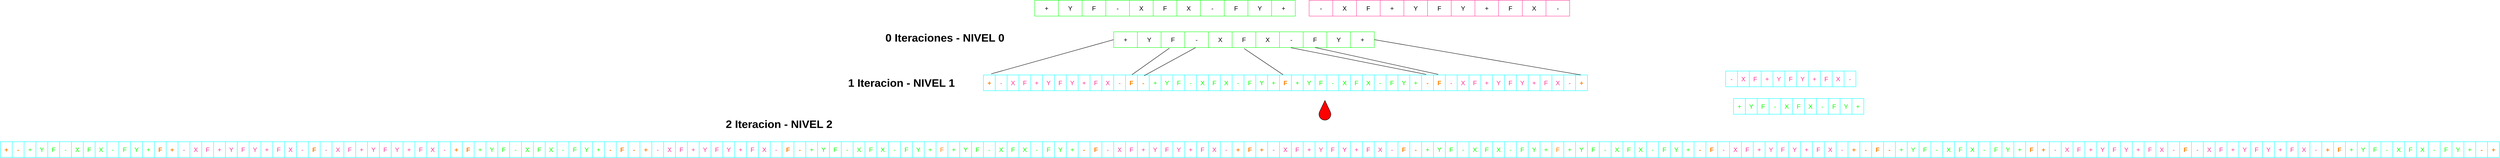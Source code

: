 <mxfile version="22.0.2" type="device">
  <diagram name="Página-1" id="zR7nPVd1N1F6_qf0BKFL">
    <mxGraphModel dx="2200" dy="1330" grid="1" gridSize="10" guides="1" tooltips="1" connect="1" arrows="1" fold="1" page="1" pageScale="1" pageWidth="1400" pageHeight="850" math="0" shadow="0">
      <root>
        <mxCell id="0" />
        <mxCell id="1" parent="0" />
        <mxCell id="aiIJosweRKsWauaOWvsQ-3" value="" style="endArrow=none;html=1;rounded=0;exitX=0.013;exitY=-0.071;exitDx=0;exitDy=0;exitPerimeter=0;entryX=0;entryY=0.5;entryDx=0;entryDy=0;" edge="1" parent="1" source="aiIJosweRKsWauaOWvsQ-66" target="aiIJosweRKsWauaOWvsQ-53">
          <mxGeometry width="50" height="50" relative="1" as="geometry">
            <mxPoint x="2730" y="260" as="sourcePoint" />
            <mxPoint x="2780" y="210" as="targetPoint" />
          </mxGeometry>
        </mxCell>
        <mxCell id="aiIJosweRKsWauaOWvsQ-5" value="" style="shape=table;startSize=0;container=1;collapsible=0;childLayout=tableLayout;fontSize=16;strokeColor=#00FF00;" vertex="1" parent="1">
          <mxGeometry x="2660" y="80" width="660" height="40" as="geometry" />
        </mxCell>
        <mxCell id="aiIJosweRKsWauaOWvsQ-6" value="" style="shape=tableRow;horizontal=0;startSize=0;swimlaneHead=0;swimlaneBody=0;strokeColor=inherit;top=0;left=0;bottom=0;right=0;collapsible=0;dropTarget=0;fillColor=none;points=[[0,0.5],[1,0.5]];portConstraint=eastwest;fontSize=16;enumerate=0;expand=1;part=0;" vertex="1" parent="aiIJosweRKsWauaOWvsQ-5">
          <mxGeometry width="660" height="40" as="geometry" />
        </mxCell>
        <mxCell id="aiIJosweRKsWauaOWvsQ-7" value="+" style="shape=partialRectangle;html=1;whiteSpace=wrap;connectable=0;strokeColor=inherit;overflow=hidden;fillColor=none;top=0;left=0;bottom=0;right=0;pointerEvents=1;fontSize=16;" vertex="1" parent="aiIJosweRKsWauaOWvsQ-6">
          <mxGeometry width="60" height="40" as="geometry">
            <mxRectangle width="60" height="40" as="alternateBounds" />
          </mxGeometry>
        </mxCell>
        <mxCell id="aiIJosweRKsWauaOWvsQ-8" value="Y" style="shape=partialRectangle;html=1;whiteSpace=wrap;connectable=0;strokeColor=inherit;overflow=hidden;fillColor=none;top=0;left=0;bottom=0;right=0;pointerEvents=1;fontSize=16;" vertex="1" parent="aiIJosweRKsWauaOWvsQ-6">
          <mxGeometry x="60" width="60" height="40" as="geometry">
            <mxRectangle width="60" height="40" as="alternateBounds" />
          </mxGeometry>
        </mxCell>
        <mxCell id="aiIJosweRKsWauaOWvsQ-30" value="F" style="shape=partialRectangle;html=1;whiteSpace=wrap;connectable=0;strokeColor=inherit;overflow=hidden;fillColor=none;top=0;left=0;bottom=0;right=0;pointerEvents=1;fontSize=16;" vertex="1" parent="aiIJosweRKsWauaOWvsQ-6">
          <mxGeometry x="120" width="60" height="40" as="geometry">
            <mxRectangle width="60" height="40" as="alternateBounds" />
          </mxGeometry>
        </mxCell>
        <mxCell id="aiIJosweRKsWauaOWvsQ-31" value="-" style="shape=partialRectangle;html=1;whiteSpace=wrap;connectable=0;strokeColor=inherit;overflow=hidden;fillColor=none;top=0;left=0;bottom=0;right=0;pointerEvents=1;fontSize=16;" vertex="1" parent="aiIJosweRKsWauaOWvsQ-6">
          <mxGeometry x="180" width="60" height="40" as="geometry">
            <mxRectangle width="60" height="40" as="alternateBounds" />
          </mxGeometry>
        </mxCell>
        <mxCell id="aiIJosweRKsWauaOWvsQ-32" value="X" style="shape=partialRectangle;html=1;whiteSpace=wrap;connectable=0;strokeColor=inherit;overflow=hidden;fillColor=none;top=0;left=0;bottom=0;right=0;pointerEvents=1;fontSize=16;" vertex="1" parent="aiIJosweRKsWauaOWvsQ-6">
          <mxGeometry x="240" width="60" height="40" as="geometry">
            <mxRectangle width="60" height="40" as="alternateBounds" />
          </mxGeometry>
        </mxCell>
        <mxCell id="aiIJosweRKsWauaOWvsQ-33" value="F" style="shape=partialRectangle;html=1;whiteSpace=wrap;connectable=0;strokeColor=inherit;overflow=hidden;fillColor=none;top=0;left=0;bottom=0;right=0;pointerEvents=1;fontSize=16;" vertex="1" parent="aiIJosweRKsWauaOWvsQ-6">
          <mxGeometry x="300" width="60" height="40" as="geometry">
            <mxRectangle width="60" height="40" as="alternateBounds" />
          </mxGeometry>
        </mxCell>
        <mxCell id="aiIJosweRKsWauaOWvsQ-34" value="X" style="shape=partialRectangle;html=1;whiteSpace=wrap;connectable=0;strokeColor=inherit;overflow=hidden;fillColor=none;top=0;left=0;bottom=0;right=0;pointerEvents=1;fontSize=16;" vertex="1" parent="aiIJosweRKsWauaOWvsQ-6">
          <mxGeometry x="360" width="60" height="40" as="geometry">
            <mxRectangle width="60" height="40" as="alternateBounds" />
          </mxGeometry>
        </mxCell>
        <mxCell id="aiIJosweRKsWauaOWvsQ-35" value="-" style="shape=partialRectangle;html=1;whiteSpace=wrap;connectable=0;strokeColor=inherit;overflow=hidden;fillColor=none;top=0;left=0;bottom=0;right=0;pointerEvents=1;fontSize=16;" vertex="1" parent="aiIJosweRKsWauaOWvsQ-6">
          <mxGeometry x="420" width="60" height="40" as="geometry">
            <mxRectangle width="60" height="40" as="alternateBounds" />
          </mxGeometry>
        </mxCell>
        <mxCell id="aiIJosweRKsWauaOWvsQ-36" value="F" style="shape=partialRectangle;html=1;whiteSpace=wrap;connectable=0;strokeColor=inherit;overflow=hidden;fillColor=none;top=0;left=0;bottom=0;right=0;pointerEvents=1;fontSize=16;" vertex="1" parent="aiIJosweRKsWauaOWvsQ-6">
          <mxGeometry x="480" width="60" height="40" as="geometry">
            <mxRectangle width="60" height="40" as="alternateBounds" />
          </mxGeometry>
        </mxCell>
        <mxCell id="aiIJosweRKsWauaOWvsQ-37" value="Y" style="shape=partialRectangle;html=1;whiteSpace=wrap;connectable=0;strokeColor=inherit;overflow=hidden;fillColor=none;top=0;left=0;bottom=0;right=0;pointerEvents=1;fontSize=16;" vertex="1" parent="aiIJosweRKsWauaOWvsQ-6">
          <mxGeometry x="540" width="60" height="40" as="geometry">
            <mxRectangle width="60" height="40" as="alternateBounds" />
          </mxGeometry>
        </mxCell>
        <mxCell id="aiIJosweRKsWauaOWvsQ-38" value="+" style="shape=partialRectangle;html=1;whiteSpace=wrap;connectable=0;strokeColor=inherit;overflow=hidden;fillColor=none;top=0;left=0;bottom=0;right=0;pointerEvents=1;fontSize=16;" vertex="1" parent="aiIJosweRKsWauaOWvsQ-6">
          <mxGeometry x="600" width="60" height="40" as="geometry">
            <mxRectangle width="60" height="40" as="alternateBounds" />
          </mxGeometry>
        </mxCell>
        <mxCell id="aiIJosweRKsWauaOWvsQ-52" value="" style="shape=table;startSize=0;container=1;collapsible=0;childLayout=tableLayout;fontSize=16;strokeColor=#00FF00;" vertex="1" parent="1">
          <mxGeometry x="2860" y="160" width="660" height="40" as="geometry" />
        </mxCell>
        <mxCell id="aiIJosweRKsWauaOWvsQ-53" value="" style="shape=tableRow;horizontal=0;startSize=0;swimlaneHead=0;swimlaneBody=0;strokeColor=inherit;top=0;left=0;bottom=0;right=0;collapsible=0;dropTarget=0;fillColor=none;points=[[0,0.5],[1,0.5]];portConstraint=eastwest;fontSize=16;enumerate=0;expand=1;part=0;" vertex="1" parent="aiIJosweRKsWauaOWvsQ-52">
          <mxGeometry width="660" height="40" as="geometry" />
        </mxCell>
        <mxCell id="aiIJosweRKsWauaOWvsQ-54" value="+" style="shape=partialRectangle;html=1;whiteSpace=wrap;connectable=0;strokeColor=inherit;overflow=hidden;fillColor=none;top=0;left=0;bottom=0;right=0;pointerEvents=1;fontSize=16;" vertex="1" parent="aiIJosweRKsWauaOWvsQ-53">
          <mxGeometry width="60" height="40" as="geometry">
            <mxRectangle width="60" height="40" as="alternateBounds" />
          </mxGeometry>
        </mxCell>
        <mxCell id="aiIJosweRKsWauaOWvsQ-55" value="Y" style="shape=partialRectangle;html=1;whiteSpace=wrap;connectable=0;strokeColor=inherit;overflow=hidden;fillColor=none;top=0;left=0;bottom=0;right=0;pointerEvents=1;fontSize=16;" vertex="1" parent="aiIJosweRKsWauaOWvsQ-53">
          <mxGeometry x="60" width="60" height="40" as="geometry">
            <mxRectangle width="60" height="40" as="alternateBounds" />
          </mxGeometry>
        </mxCell>
        <mxCell id="aiIJosweRKsWauaOWvsQ-56" value="F" style="shape=partialRectangle;html=1;whiteSpace=wrap;connectable=0;strokeColor=inherit;overflow=hidden;fillColor=none;top=0;left=0;bottom=0;right=0;pointerEvents=1;fontSize=16;" vertex="1" parent="aiIJosweRKsWauaOWvsQ-53">
          <mxGeometry x="120" width="60" height="40" as="geometry">
            <mxRectangle width="60" height="40" as="alternateBounds" />
          </mxGeometry>
        </mxCell>
        <mxCell id="aiIJosweRKsWauaOWvsQ-57" value="-" style="shape=partialRectangle;html=1;whiteSpace=wrap;connectable=0;strokeColor=inherit;overflow=hidden;fillColor=none;top=0;left=0;bottom=0;right=0;pointerEvents=1;fontSize=16;" vertex="1" parent="aiIJosweRKsWauaOWvsQ-53">
          <mxGeometry x="180" width="60" height="40" as="geometry">
            <mxRectangle width="60" height="40" as="alternateBounds" />
          </mxGeometry>
        </mxCell>
        <mxCell id="aiIJosweRKsWauaOWvsQ-58" value="X" style="shape=partialRectangle;html=1;whiteSpace=wrap;connectable=0;strokeColor=inherit;overflow=hidden;fillColor=none;top=0;left=0;bottom=0;right=0;pointerEvents=1;fontSize=16;" vertex="1" parent="aiIJosweRKsWauaOWvsQ-53">
          <mxGeometry x="240" width="60" height="40" as="geometry">
            <mxRectangle width="60" height="40" as="alternateBounds" />
          </mxGeometry>
        </mxCell>
        <mxCell id="aiIJosweRKsWauaOWvsQ-59" value="F" style="shape=partialRectangle;html=1;whiteSpace=wrap;connectable=0;strokeColor=inherit;overflow=hidden;fillColor=none;top=0;left=0;bottom=0;right=0;pointerEvents=1;fontSize=16;" vertex="1" parent="aiIJosweRKsWauaOWvsQ-53">
          <mxGeometry x="300" width="60" height="40" as="geometry">
            <mxRectangle width="60" height="40" as="alternateBounds" />
          </mxGeometry>
        </mxCell>
        <mxCell id="aiIJosweRKsWauaOWvsQ-60" value="X" style="shape=partialRectangle;html=1;whiteSpace=wrap;connectable=0;strokeColor=inherit;overflow=hidden;fillColor=none;top=0;left=0;bottom=0;right=0;pointerEvents=1;fontSize=16;" vertex="1" parent="aiIJosweRKsWauaOWvsQ-53">
          <mxGeometry x="360" width="60" height="40" as="geometry">
            <mxRectangle width="60" height="40" as="alternateBounds" />
          </mxGeometry>
        </mxCell>
        <mxCell id="aiIJosweRKsWauaOWvsQ-61" value="-" style="shape=partialRectangle;html=1;whiteSpace=wrap;connectable=0;strokeColor=inherit;overflow=hidden;fillColor=none;top=0;left=0;bottom=0;right=0;pointerEvents=1;fontSize=16;" vertex="1" parent="aiIJosweRKsWauaOWvsQ-53">
          <mxGeometry x="420" width="60" height="40" as="geometry">
            <mxRectangle width="60" height="40" as="alternateBounds" />
          </mxGeometry>
        </mxCell>
        <mxCell id="aiIJosweRKsWauaOWvsQ-62" value="F" style="shape=partialRectangle;html=1;whiteSpace=wrap;connectable=0;strokeColor=inherit;overflow=hidden;fillColor=none;top=0;left=0;bottom=0;right=0;pointerEvents=1;fontSize=16;" vertex="1" parent="aiIJosweRKsWauaOWvsQ-53">
          <mxGeometry x="480" width="60" height="40" as="geometry">
            <mxRectangle width="60" height="40" as="alternateBounds" />
          </mxGeometry>
        </mxCell>
        <mxCell id="aiIJosweRKsWauaOWvsQ-63" value="Y" style="shape=partialRectangle;html=1;whiteSpace=wrap;connectable=0;strokeColor=inherit;overflow=hidden;fillColor=none;top=0;left=0;bottom=0;right=0;pointerEvents=1;fontSize=16;" vertex="1" parent="aiIJosweRKsWauaOWvsQ-53">
          <mxGeometry x="540" width="60" height="40" as="geometry">
            <mxRectangle width="60" height="40" as="alternateBounds" />
          </mxGeometry>
        </mxCell>
        <mxCell id="aiIJosweRKsWauaOWvsQ-64" value="+" style="shape=partialRectangle;html=1;whiteSpace=wrap;connectable=0;strokeColor=inherit;overflow=hidden;fillColor=none;top=0;left=0;bottom=0;right=0;pointerEvents=1;fontSize=16;" vertex="1" parent="aiIJosweRKsWauaOWvsQ-53">
          <mxGeometry x="600" width="60" height="40" as="geometry">
            <mxRectangle width="60" height="40" as="alternateBounds" />
          </mxGeometry>
        </mxCell>
        <mxCell id="aiIJosweRKsWauaOWvsQ-65" value="" style="shape=table;startSize=0;container=1;collapsible=0;childLayout=tableLayout;fontSize=16;strokeColor=#00FFFF;" vertex="1" parent="1">
          <mxGeometry x="2530" y="270" width="1530" height="40" as="geometry" />
        </mxCell>
        <mxCell id="aiIJosweRKsWauaOWvsQ-66" value="" style="shape=tableRow;horizontal=0;startSize=0;swimlaneHead=0;swimlaneBody=0;strokeColor=inherit;top=0;left=0;bottom=0;right=0;collapsible=0;dropTarget=0;fillColor=none;points=[[0,0.5],[1,0.5]];portConstraint=eastwest;fontSize=16;enumerate=0;expand=1;part=0;" vertex="1" parent="aiIJosweRKsWauaOWvsQ-65">
          <mxGeometry width="1530" height="40" as="geometry" />
        </mxCell>
        <mxCell id="aiIJosweRKsWauaOWvsQ-67" value="&lt;font&gt;+&lt;/font&gt;" style="shape=partialRectangle;html=1;whiteSpace=wrap;connectable=0;strokeColor=inherit;overflow=hidden;fillColor=none;top=0;left=0;bottom=0;right=0;pointerEvents=1;fontSize=16;fontStyle=1;fontColor=#FF8000;" vertex="1" parent="aiIJosweRKsWauaOWvsQ-66">
          <mxGeometry width="30" height="40" as="geometry">
            <mxRectangle width="30" height="40" as="alternateBounds" />
          </mxGeometry>
        </mxCell>
        <mxCell id="aiIJosweRKsWauaOWvsQ-86" value="-" style="shape=partialRectangle;html=1;whiteSpace=wrap;connectable=0;strokeColor=inherit;overflow=hidden;fillColor=none;top=0;left=0;bottom=0;right=0;pointerEvents=1;fontSize=16;fontColor=#FF3399;" vertex="1" parent="aiIJosweRKsWauaOWvsQ-66">
          <mxGeometry x="30" width="30" height="40" as="geometry">
            <mxRectangle width="30" height="40" as="alternateBounds" />
          </mxGeometry>
        </mxCell>
        <mxCell id="aiIJosweRKsWauaOWvsQ-87" value="X" style="shape=partialRectangle;html=1;whiteSpace=wrap;connectable=0;strokeColor=inherit;overflow=hidden;fillColor=none;top=0;left=0;bottom=0;right=0;pointerEvents=1;fontSize=16;fontColor=#FF3399;" vertex="1" parent="aiIJosweRKsWauaOWvsQ-66">
          <mxGeometry x="60" width="30" height="40" as="geometry">
            <mxRectangle width="30" height="40" as="alternateBounds" />
          </mxGeometry>
        </mxCell>
        <mxCell id="aiIJosweRKsWauaOWvsQ-88" value="F" style="shape=partialRectangle;html=1;whiteSpace=wrap;connectable=0;strokeColor=inherit;overflow=hidden;fillColor=none;top=0;left=0;bottom=0;right=0;pointerEvents=1;fontSize=16;fontColor=#FF3399;" vertex="1" parent="aiIJosweRKsWauaOWvsQ-66">
          <mxGeometry x="90" width="30" height="40" as="geometry">
            <mxRectangle width="30" height="40" as="alternateBounds" />
          </mxGeometry>
        </mxCell>
        <mxCell id="aiIJosweRKsWauaOWvsQ-89" value="+" style="shape=partialRectangle;html=1;whiteSpace=wrap;connectable=0;strokeColor=inherit;overflow=hidden;fillColor=none;top=0;left=0;bottom=0;right=0;pointerEvents=1;fontSize=16;fontColor=#FF3399;" vertex="1" parent="aiIJosweRKsWauaOWvsQ-66">
          <mxGeometry x="120" width="30" height="40" as="geometry">
            <mxRectangle width="30" height="40" as="alternateBounds" />
          </mxGeometry>
        </mxCell>
        <mxCell id="aiIJosweRKsWauaOWvsQ-90" value="Y" style="shape=partialRectangle;html=1;whiteSpace=wrap;connectable=0;strokeColor=inherit;overflow=hidden;fillColor=none;top=0;left=0;bottom=0;right=0;pointerEvents=1;fontSize=16;fontColor=#FF3399;" vertex="1" parent="aiIJosweRKsWauaOWvsQ-66">
          <mxGeometry x="150" width="30" height="40" as="geometry">
            <mxRectangle width="30" height="40" as="alternateBounds" />
          </mxGeometry>
        </mxCell>
        <mxCell id="aiIJosweRKsWauaOWvsQ-91" value="F" style="shape=partialRectangle;html=1;whiteSpace=wrap;connectable=0;strokeColor=inherit;overflow=hidden;fillColor=none;top=0;left=0;bottom=0;right=0;pointerEvents=1;fontSize=16;fontColor=#FF3399;" vertex="1" parent="aiIJosweRKsWauaOWvsQ-66">
          <mxGeometry x="180" width="30" height="40" as="geometry">
            <mxRectangle width="30" height="40" as="alternateBounds" />
          </mxGeometry>
        </mxCell>
        <mxCell id="aiIJosweRKsWauaOWvsQ-92" value="Y" style="shape=partialRectangle;html=1;whiteSpace=wrap;connectable=0;strokeColor=inherit;overflow=hidden;fillColor=none;top=0;left=0;bottom=0;right=0;pointerEvents=1;fontSize=16;fontColor=#FF3399;" vertex="1" parent="aiIJosweRKsWauaOWvsQ-66">
          <mxGeometry x="210" width="30" height="40" as="geometry">
            <mxRectangle width="30" height="40" as="alternateBounds" />
          </mxGeometry>
        </mxCell>
        <mxCell id="aiIJosweRKsWauaOWvsQ-93" value="+" style="shape=partialRectangle;html=1;whiteSpace=wrap;connectable=0;strokeColor=inherit;overflow=hidden;fillColor=none;top=0;left=0;bottom=0;right=0;pointerEvents=1;fontSize=16;fontColor=#FF3399;" vertex="1" parent="aiIJosweRKsWauaOWvsQ-66">
          <mxGeometry x="240" width="30" height="40" as="geometry">
            <mxRectangle width="30" height="40" as="alternateBounds" />
          </mxGeometry>
        </mxCell>
        <mxCell id="aiIJosweRKsWauaOWvsQ-94" value="F" style="shape=partialRectangle;html=1;whiteSpace=wrap;connectable=0;strokeColor=inherit;overflow=hidden;fillColor=none;top=0;left=0;bottom=0;right=0;pointerEvents=1;fontSize=16;fontColor=#FF3399;" vertex="1" parent="aiIJosweRKsWauaOWvsQ-66">
          <mxGeometry x="270" width="30" height="40" as="geometry">
            <mxRectangle width="30" height="40" as="alternateBounds" />
          </mxGeometry>
        </mxCell>
        <mxCell id="aiIJosweRKsWauaOWvsQ-95" value="X" style="shape=partialRectangle;html=1;whiteSpace=wrap;connectable=0;strokeColor=inherit;overflow=hidden;fillColor=none;top=0;left=0;bottom=0;right=0;pointerEvents=1;fontSize=16;fontColor=#FF3399;" vertex="1" parent="aiIJosweRKsWauaOWvsQ-66">
          <mxGeometry x="300" width="30" height="40" as="geometry">
            <mxRectangle width="30" height="40" as="alternateBounds" />
          </mxGeometry>
        </mxCell>
        <mxCell id="aiIJosweRKsWauaOWvsQ-96" value="-" style="shape=partialRectangle;html=1;whiteSpace=wrap;connectable=0;strokeColor=inherit;overflow=hidden;fillColor=none;top=0;left=0;bottom=0;right=0;pointerEvents=1;fontSize=16;fontColor=#FF3399;" vertex="1" parent="aiIJosweRKsWauaOWvsQ-66">
          <mxGeometry x="330" width="30" height="40" as="geometry">
            <mxRectangle width="30" height="40" as="alternateBounds" />
          </mxGeometry>
        </mxCell>
        <mxCell id="aiIJosweRKsWauaOWvsQ-97" value="F" style="shape=partialRectangle;html=1;whiteSpace=wrap;connectable=0;strokeColor=inherit;overflow=hidden;fillColor=none;top=0;left=0;bottom=0;right=0;pointerEvents=1;fontSize=16;fontColor=#FF8000;fontStyle=1" vertex="1" parent="aiIJosweRKsWauaOWvsQ-66">
          <mxGeometry x="360" width="30" height="40" as="geometry">
            <mxRectangle width="30" height="40" as="alternateBounds" />
          </mxGeometry>
        </mxCell>
        <mxCell id="aiIJosweRKsWauaOWvsQ-98" value="-" style="shape=partialRectangle;html=1;whiteSpace=wrap;connectable=0;strokeColor=inherit;overflow=hidden;fillColor=none;top=0;left=0;bottom=0;right=0;pointerEvents=1;fontSize=16;fontColor=#FF8000;fontStyle=1" vertex="1" parent="aiIJosweRKsWauaOWvsQ-66">
          <mxGeometry x="390" width="30" height="40" as="geometry">
            <mxRectangle width="30" height="40" as="alternateBounds" />
          </mxGeometry>
        </mxCell>
        <mxCell id="aiIJosweRKsWauaOWvsQ-99" value="+" style="shape=partialRectangle;html=1;whiteSpace=wrap;connectable=0;strokeColor=inherit;overflow=hidden;fillColor=none;top=0;left=0;bottom=0;right=0;pointerEvents=1;fontSize=16;fontColor=#00FF00;" vertex="1" parent="aiIJosweRKsWauaOWvsQ-66">
          <mxGeometry x="420" width="30" height="40" as="geometry">
            <mxRectangle width="30" height="40" as="alternateBounds" />
          </mxGeometry>
        </mxCell>
        <mxCell id="aiIJosweRKsWauaOWvsQ-100" value="Y" style="shape=partialRectangle;html=1;whiteSpace=wrap;connectable=0;strokeColor=inherit;overflow=hidden;fillColor=none;top=0;left=0;bottom=0;right=0;pointerEvents=1;fontSize=16;fontColor=#00FF00;" vertex="1" parent="aiIJosweRKsWauaOWvsQ-66">
          <mxGeometry x="450" width="30" height="40" as="geometry">
            <mxRectangle width="30" height="40" as="alternateBounds" />
          </mxGeometry>
        </mxCell>
        <mxCell id="aiIJosweRKsWauaOWvsQ-101" value="F" style="shape=partialRectangle;html=1;whiteSpace=wrap;connectable=0;strokeColor=inherit;overflow=hidden;fillColor=none;top=0;left=0;bottom=0;right=0;pointerEvents=1;fontSize=16;fontColor=#00FF00;" vertex="1" parent="aiIJosweRKsWauaOWvsQ-66">
          <mxGeometry x="480" width="30" height="40" as="geometry">
            <mxRectangle width="30" height="40" as="alternateBounds" />
          </mxGeometry>
        </mxCell>
        <mxCell id="aiIJosweRKsWauaOWvsQ-102" value="-" style="shape=partialRectangle;html=1;whiteSpace=wrap;connectable=0;strokeColor=inherit;overflow=hidden;fillColor=none;top=0;left=0;bottom=0;right=0;pointerEvents=1;fontSize=16;fontColor=#00FF00;" vertex="1" parent="aiIJosweRKsWauaOWvsQ-66">
          <mxGeometry x="510" width="30" height="40" as="geometry">
            <mxRectangle width="30" height="40" as="alternateBounds" />
          </mxGeometry>
        </mxCell>
        <mxCell id="aiIJosweRKsWauaOWvsQ-103" value="X" style="shape=partialRectangle;html=1;whiteSpace=wrap;connectable=0;strokeColor=inherit;overflow=hidden;fillColor=none;top=0;left=0;bottom=0;right=0;pointerEvents=1;fontSize=16;fontColor=#00FF00;" vertex="1" parent="aiIJosweRKsWauaOWvsQ-66">
          <mxGeometry x="540" width="30" height="40" as="geometry">
            <mxRectangle width="30" height="40" as="alternateBounds" />
          </mxGeometry>
        </mxCell>
        <mxCell id="aiIJosweRKsWauaOWvsQ-104" value="F" style="shape=partialRectangle;html=1;whiteSpace=wrap;connectable=0;strokeColor=inherit;overflow=hidden;fillColor=none;top=0;left=0;bottom=0;right=0;pointerEvents=1;fontSize=16;fontColor=#00FF00;" vertex="1" parent="aiIJosweRKsWauaOWvsQ-66">
          <mxGeometry x="570" width="30" height="40" as="geometry">
            <mxRectangle width="30" height="40" as="alternateBounds" />
          </mxGeometry>
        </mxCell>
        <mxCell id="aiIJosweRKsWauaOWvsQ-105" value="X" style="shape=partialRectangle;html=1;whiteSpace=wrap;connectable=0;strokeColor=inherit;overflow=hidden;fillColor=none;top=0;left=0;bottom=0;right=0;pointerEvents=1;fontSize=16;fontColor=#00FF00;" vertex="1" parent="aiIJosweRKsWauaOWvsQ-66">
          <mxGeometry x="600" width="30" height="40" as="geometry">
            <mxRectangle width="30" height="40" as="alternateBounds" />
          </mxGeometry>
        </mxCell>
        <mxCell id="aiIJosweRKsWauaOWvsQ-106" value="-" style="shape=partialRectangle;html=1;whiteSpace=wrap;connectable=0;strokeColor=inherit;overflow=hidden;fillColor=none;top=0;left=0;bottom=0;right=0;pointerEvents=1;fontSize=16;fontColor=#00FF00;" vertex="1" parent="aiIJosweRKsWauaOWvsQ-66">
          <mxGeometry x="630" width="30" height="40" as="geometry">
            <mxRectangle width="30" height="40" as="alternateBounds" />
          </mxGeometry>
        </mxCell>
        <mxCell id="aiIJosweRKsWauaOWvsQ-107" value="F" style="shape=partialRectangle;html=1;whiteSpace=wrap;connectable=0;strokeColor=inherit;overflow=hidden;fillColor=none;top=0;left=0;bottom=0;right=0;pointerEvents=1;fontSize=16;fontColor=#00FF00;" vertex="1" parent="aiIJosweRKsWauaOWvsQ-66">
          <mxGeometry x="660" width="30" height="40" as="geometry">
            <mxRectangle width="30" height="40" as="alternateBounds" />
          </mxGeometry>
        </mxCell>
        <mxCell id="aiIJosweRKsWauaOWvsQ-108" value="Y" style="shape=partialRectangle;html=1;whiteSpace=wrap;connectable=0;strokeColor=inherit;overflow=hidden;fillColor=none;top=0;left=0;bottom=0;right=0;pointerEvents=1;fontSize=16;fontColor=#00FF00;" vertex="1" parent="aiIJosweRKsWauaOWvsQ-66">
          <mxGeometry x="690" width="30" height="40" as="geometry">
            <mxRectangle width="30" height="40" as="alternateBounds" />
          </mxGeometry>
        </mxCell>
        <mxCell id="aiIJosweRKsWauaOWvsQ-109" value="+" style="shape=partialRectangle;html=1;whiteSpace=wrap;connectable=0;strokeColor=inherit;overflow=hidden;fillColor=none;top=0;left=0;bottom=0;right=0;pointerEvents=1;fontSize=16;fontColor=#00FF00;" vertex="1" parent="aiIJosweRKsWauaOWvsQ-66">
          <mxGeometry x="720" width="30" height="40" as="geometry">
            <mxRectangle width="30" height="40" as="alternateBounds" />
          </mxGeometry>
        </mxCell>
        <mxCell id="aiIJosweRKsWauaOWvsQ-110" value="F" style="shape=partialRectangle;html=1;whiteSpace=wrap;connectable=0;strokeColor=inherit;overflow=hidden;fillColor=none;top=0;left=0;bottom=0;right=0;pointerEvents=1;fontSize=16;fontColor=#FF8000;fontStyle=1" vertex="1" parent="aiIJosweRKsWauaOWvsQ-66">
          <mxGeometry x="750" width="30" height="40" as="geometry">
            <mxRectangle width="30" height="40" as="alternateBounds" />
          </mxGeometry>
        </mxCell>
        <mxCell id="aiIJosweRKsWauaOWvsQ-111" value="+" style="shape=partialRectangle;html=1;whiteSpace=wrap;connectable=0;strokeColor=inherit;overflow=hidden;fillColor=none;top=0;left=0;bottom=0;right=0;pointerEvents=1;fontSize=16;fontColor=#00FF00;" vertex="1" parent="aiIJosweRKsWauaOWvsQ-66">
          <mxGeometry x="780" width="30" height="40" as="geometry">
            <mxRectangle width="30" height="40" as="alternateBounds" />
          </mxGeometry>
        </mxCell>
        <mxCell id="aiIJosweRKsWauaOWvsQ-112" value="Y" style="shape=partialRectangle;html=1;whiteSpace=wrap;connectable=0;strokeColor=inherit;overflow=hidden;fillColor=none;top=0;left=0;bottom=0;right=0;pointerEvents=1;fontSize=16;fontColor=#00FF00;" vertex="1" parent="aiIJosweRKsWauaOWvsQ-66">
          <mxGeometry x="810" width="30" height="40" as="geometry">
            <mxRectangle width="30" height="40" as="alternateBounds" />
          </mxGeometry>
        </mxCell>
        <mxCell id="aiIJosweRKsWauaOWvsQ-113" value="F" style="shape=partialRectangle;html=1;whiteSpace=wrap;connectable=0;strokeColor=inherit;overflow=hidden;fillColor=none;top=0;left=0;bottom=0;right=0;pointerEvents=1;fontSize=16;fontColor=#00FF00;" vertex="1" parent="aiIJosweRKsWauaOWvsQ-66">
          <mxGeometry x="840" width="30" height="40" as="geometry">
            <mxRectangle width="30" height="40" as="alternateBounds" />
          </mxGeometry>
        </mxCell>
        <mxCell id="aiIJosweRKsWauaOWvsQ-114" value="-" style="shape=partialRectangle;html=1;whiteSpace=wrap;connectable=0;strokeColor=inherit;overflow=hidden;fillColor=none;top=0;left=0;bottom=0;right=0;pointerEvents=1;fontSize=16;fontColor=#00FF00;" vertex="1" parent="aiIJosweRKsWauaOWvsQ-66">
          <mxGeometry x="870" width="30" height="40" as="geometry">
            <mxRectangle width="30" height="40" as="alternateBounds" />
          </mxGeometry>
        </mxCell>
        <mxCell id="aiIJosweRKsWauaOWvsQ-115" value="X" style="shape=partialRectangle;html=1;whiteSpace=wrap;connectable=0;strokeColor=inherit;overflow=hidden;fillColor=none;top=0;left=0;bottom=0;right=0;pointerEvents=1;fontSize=16;fontColor=#00FF00;" vertex="1" parent="aiIJosweRKsWauaOWvsQ-66">
          <mxGeometry x="900" width="30" height="40" as="geometry">
            <mxRectangle width="30" height="40" as="alternateBounds" />
          </mxGeometry>
        </mxCell>
        <mxCell id="aiIJosweRKsWauaOWvsQ-116" value="F" style="shape=partialRectangle;html=1;whiteSpace=wrap;connectable=0;strokeColor=inherit;overflow=hidden;fillColor=none;top=0;left=0;bottom=0;right=0;pointerEvents=1;fontSize=16;fontColor=#00FF00;" vertex="1" parent="aiIJosweRKsWauaOWvsQ-66">
          <mxGeometry x="930" width="30" height="40" as="geometry">
            <mxRectangle width="30" height="40" as="alternateBounds" />
          </mxGeometry>
        </mxCell>
        <mxCell id="aiIJosweRKsWauaOWvsQ-117" value="X" style="shape=partialRectangle;html=1;whiteSpace=wrap;connectable=0;strokeColor=inherit;overflow=hidden;fillColor=none;top=0;left=0;bottom=0;right=0;pointerEvents=1;fontSize=16;fontColor=#00FF00;" vertex="1" parent="aiIJosweRKsWauaOWvsQ-66">
          <mxGeometry x="960" width="30" height="40" as="geometry">
            <mxRectangle width="30" height="40" as="alternateBounds" />
          </mxGeometry>
        </mxCell>
        <mxCell id="aiIJosweRKsWauaOWvsQ-149" value="-" style="shape=partialRectangle;html=1;whiteSpace=wrap;connectable=0;strokeColor=inherit;overflow=hidden;fillColor=none;top=0;left=0;bottom=0;right=0;pointerEvents=1;fontSize=16;fontColor=#00FF00;" vertex="1" parent="aiIJosweRKsWauaOWvsQ-66">
          <mxGeometry x="990" width="30" height="40" as="geometry">
            <mxRectangle width="30" height="40" as="alternateBounds" />
          </mxGeometry>
        </mxCell>
        <mxCell id="aiIJosweRKsWauaOWvsQ-150" value="F" style="shape=partialRectangle;html=1;whiteSpace=wrap;connectable=0;strokeColor=inherit;overflow=hidden;fillColor=none;top=0;left=0;bottom=0;right=0;pointerEvents=1;fontSize=16;fontColor=#00FF00;" vertex="1" parent="aiIJosweRKsWauaOWvsQ-66">
          <mxGeometry x="1020" width="30" height="40" as="geometry">
            <mxRectangle width="30" height="40" as="alternateBounds" />
          </mxGeometry>
        </mxCell>
        <mxCell id="aiIJosweRKsWauaOWvsQ-151" value="Y" style="shape=partialRectangle;html=1;whiteSpace=wrap;connectable=0;strokeColor=inherit;overflow=hidden;fillColor=none;top=0;left=0;bottom=0;right=0;pointerEvents=1;fontSize=16;fontColor=#00FF00;" vertex="1" parent="aiIJosweRKsWauaOWvsQ-66">
          <mxGeometry x="1050" width="30" height="40" as="geometry">
            <mxRectangle width="30" height="40" as="alternateBounds" />
          </mxGeometry>
        </mxCell>
        <mxCell id="aiIJosweRKsWauaOWvsQ-152" value="+" style="shape=partialRectangle;html=1;whiteSpace=wrap;connectable=0;strokeColor=inherit;overflow=hidden;fillColor=none;top=0;left=0;bottom=0;right=0;pointerEvents=1;fontSize=16;fontColor=#00FF00;" vertex="1" parent="aiIJosweRKsWauaOWvsQ-66">
          <mxGeometry x="1080" width="30" height="40" as="geometry">
            <mxRectangle width="30" height="40" as="alternateBounds" />
          </mxGeometry>
        </mxCell>
        <mxCell id="aiIJosweRKsWauaOWvsQ-153" value="-" style="shape=partialRectangle;html=1;whiteSpace=wrap;connectable=0;strokeColor=inherit;overflow=hidden;fillColor=none;top=0;left=0;bottom=0;right=0;pointerEvents=1;fontSize=16;fontColor=#FF8000;fontStyle=1" vertex="1" parent="aiIJosweRKsWauaOWvsQ-66">
          <mxGeometry x="1110" width="30" height="40" as="geometry">
            <mxRectangle width="30" height="40" as="alternateBounds" />
          </mxGeometry>
        </mxCell>
        <mxCell id="aiIJosweRKsWauaOWvsQ-154" value="F" style="shape=partialRectangle;html=1;whiteSpace=wrap;connectable=0;strokeColor=inherit;overflow=hidden;fillColor=none;top=0;left=0;bottom=0;right=0;pointerEvents=1;fontSize=16;fontColor=#FF8000;fontStyle=1" vertex="1" parent="aiIJosweRKsWauaOWvsQ-66">
          <mxGeometry x="1140" width="30" height="40" as="geometry">
            <mxRectangle width="30" height="40" as="alternateBounds" />
          </mxGeometry>
        </mxCell>
        <mxCell id="aiIJosweRKsWauaOWvsQ-155" value="-" style="shape=partialRectangle;html=1;whiteSpace=wrap;connectable=0;strokeColor=inherit;overflow=hidden;fillColor=none;top=0;left=0;bottom=0;right=0;pointerEvents=1;fontSize=16;fontColor=#FF3399;" vertex="1" parent="aiIJosweRKsWauaOWvsQ-66">
          <mxGeometry x="1170" width="30" height="40" as="geometry">
            <mxRectangle width="30" height="40" as="alternateBounds" />
          </mxGeometry>
        </mxCell>
        <mxCell id="aiIJosweRKsWauaOWvsQ-156" value="X" style="shape=partialRectangle;html=1;whiteSpace=wrap;connectable=0;strokeColor=inherit;overflow=hidden;fillColor=none;top=0;left=0;bottom=0;right=0;pointerEvents=1;fontSize=16;fontColor=#FF3399;" vertex="1" parent="aiIJosweRKsWauaOWvsQ-66">
          <mxGeometry x="1200" width="30" height="40" as="geometry">
            <mxRectangle width="30" height="40" as="alternateBounds" />
          </mxGeometry>
        </mxCell>
        <mxCell id="aiIJosweRKsWauaOWvsQ-157" value="F" style="shape=partialRectangle;html=1;whiteSpace=wrap;connectable=0;strokeColor=inherit;overflow=hidden;fillColor=none;top=0;left=0;bottom=0;right=0;pointerEvents=1;fontSize=16;fontColor=#FF3399;" vertex="1" parent="aiIJosweRKsWauaOWvsQ-66">
          <mxGeometry x="1230" width="30" height="40" as="geometry">
            <mxRectangle width="30" height="40" as="alternateBounds" />
          </mxGeometry>
        </mxCell>
        <mxCell id="aiIJosweRKsWauaOWvsQ-158" value="+" style="shape=partialRectangle;html=1;whiteSpace=wrap;connectable=0;strokeColor=inherit;overflow=hidden;fillColor=none;top=0;left=0;bottom=0;right=0;pointerEvents=1;fontSize=16;fontColor=#FF3399;" vertex="1" parent="aiIJosweRKsWauaOWvsQ-66">
          <mxGeometry x="1260" width="30" height="40" as="geometry">
            <mxRectangle width="30" height="40" as="alternateBounds" />
          </mxGeometry>
        </mxCell>
        <mxCell id="aiIJosweRKsWauaOWvsQ-159" value="Y" style="shape=partialRectangle;html=1;whiteSpace=wrap;connectable=0;strokeColor=inherit;overflow=hidden;fillColor=none;top=0;left=0;bottom=0;right=0;pointerEvents=1;fontSize=16;fontColor=#FF3399;" vertex="1" parent="aiIJosweRKsWauaOWvsQ-66">
          <mxGeometry x="1290" width="30" height="40" as="geometry">
            <mxRectangle width="30" height="40" as="alternateBounds" />
          </mxGeometry>
        </mxCell>
        <mxCell id="aiIJosweRKsWauaOWvsQ-160" value="F" style="shape=partialRectangle;html=1;whiteSpace=wrap;connectable=0;strokeColor=inherit;overflow=hidden;fillColor=none;top=0;left=0;bottom=0;right=0;pointerEvents=1;fontSize=16;fontColor=#FF3399;" vertex="1" parent="aiIJosweRKsWauaOWvsQ-66">
          <mxGeometry x="1320" width="30" height="40" as="geometry">
            <mxRectangle width="30" height="40" as="alternateBounds" />
          </mxGeometry>
        </mxCell>
        <mxCell id="aiIJosweRKsWauaOWvsQ-161" value="Y" style="shape=partialRectangle;html=1;whiteSpace=wrap;connectable=0;strokeColor=inherit;overflow=hidden;fillColor=none;top=0;left=0;bottom=0;right=0;pointerEvents=1;fontSize=16;fontColor=#FF3399;" vertex="1" parent="aiIJosweRKsWauaOWvsQ-66">
          <mxGeometry x="1350" width="30" height="40" as="geometry">
            <mxRectangle width="30" height="40" as="alternateBounds" />
          </mxGeometry>
        </mxCell>
        <mxCell id="aiIJosweRKsWauaOWvsQ-162" value="+" style="shape=partialRectangle;html=1;whiteSpace=wrap;connectable=0;strokeColor=inherit;overflow=hidden;fillColor=none;top=0;left=0;bottom=0;right=0;pointerEvents=1;fontSize=16;fontColor=#FF3399;" vertex="1" parent="aiIJosweRKsWauaOWvsQ-66">
          <mxGeometry x="1380" width="30" height="40" as="geometry">
            <mxRectangle width="30" height="40" as="alternateBounds" />
          </mxGeometry>
        </mxCell>
        <mxCell id="aiIJosweRKsWauaOWvsQ-163" value="F" style="shape=partialRectangle;html=1;whiteSpace=wrap;connectable=0;strokeColor=inherit;overflow=hidden;fillColor=none;top=0;left=0;bottom=0;right=0;pointerEvents=1;fontSize=16;fontColor=#FF3399;" vertex="1" parent="aiIJosweRKsWauaOWvsQ-66">
          <mxGeometry x="1410" width="30" height="40" as="geometry">
            <mxRectangle width="30" height="40" as="alternateBounds" />
          </mxGeometry>
        </mxCell>
        <mxCell id="aiIJosweRKsWauaOWvsQ-164" value="X" style="shape=partialRectangle;html=1;whiteSpace=wrap;connectable=0;strokeColor=inherit;overflow=hidden;fillColor=none;top=0;left=0;bottom=0;right=0;pointerEvents=1;fontSize=16;fontColor=#FF3399;" vertex="1" parent="aiIJosweRKsWauaOWvsQ-66">
          <mxGeometry x="1440" width="30" height="40" as="geometry">
            <mxRectangle width="30" height="40" as="alternateBounds" />
          </mxGeometry>
        </mxCell>
        <mxCell id="aiIJosweRKsWauaOWvsQ-165" value="-" style="shape=partialRectangle;html=1;whiteSpace=wrap;connectable=0;strokeColor=inherit;overflow=hidden;fillColor=none;top=0;left=0;bottom=0;right=0;pointerEvents=1;fontSize=16;fontColor=#FF3399;" vertex="1" parent="aiIJosweRKsWauaOWvsQ-66">
          <mxGeometry x="1470" width="30" height="40" as="geometry">
            <mxRectangle width="30" height="40" as="alternateBounds" />
          </mxGeometry>
        </mxCell>
        <mxCell id="aiIJosweRKsWauaOWvsQ-166" value="+" style="shape=partialRectangle;html=1;whiteSpace=wrap;connectable=0;strokeColor=inherit;overflow=hidden;fillColor=none;top=0;left=0;bottom=0;right=0;pointerEvents=1;fontSize=16;fontColor=#FF8000;fontStyle=1" vertex="1" parent="aiIJosweRKsWauaOWvsQ-66">
          <mxGeometry x="1500" width="30" height="40" as="geometry">
            <mxRectangle width="30" height="40" as="alternateBounds" />
          </mxGeometry>
        </mxCell>
        <mxCell id="aiIJosweRKsWauaOWvsQ-140" value="" style="endArrow=none;html=1;rounded=0;entryX=0.214;entryY=1.041;entryDx=0;entryDy=0;entryPerimeter=0;exitX=0.246;exitY=-0.02;exitDx=0;exitDy=0;exitPerimeter=0;" edge="1" parent="1" source="aiIJosweRKsWauaOWvsQ-66" target="aiIJosweRKsWauaOWvsQ-53">
          <mxGeometry width="50" height="50" relative="1" as="geometry">
            <mxPoint x="2890" y="270" as="sourcePoint" />
            <mxPoint x="2940" y="220" as="targetPoint" />
          </mxGeometry>
        </mxCell>
        <mxCell id="aiIJosweRKsWauaOWvsQ-141" value="" style="endArrow=none;html=1;rounded=0;entryX=0.314;entryY=1.012;entryDx=0;entryDy=0;entryPerimeter=0;exitX=0.266;exitY=0.049;exitDx=0;exitDy=0;exitPerimeter=0;" edge="1" parent="1" source="aiIJosweRKsWauaOWvsQ-66" target="aiIJosweRKsWauaOWvsQ-53">
          <mxGeometry width="50" height="50" relative="1" as="geometry">
            <mxPoint x="2990" y="260" as="sourcePoint" />
            <mxPoint x="3040" y="210" as="targetPoint" />
          </mxGeometry>
        </mxCell>
        <mxCell id="aiIJosweRKsWauaOWvsQ-142" value="" style="endArrow=none;html=1;rounded=0;entryX=0.496;entryY=-0.02;entryDx=0;entryDy=0;entryPerimeter=0;exitX=0.501;exitY=1.071;exitDx=0;exitDy=0;exitPerimeter=0;" edge="1" parent="1" source="aiIJosweRKsWauaOWvsQ-53" target="aiIJosweRKsWauaOWvsQ-66">
          <mxGeometry width="50" height="50" relative="1" as="geometry">
            <mxPoint x="3190" y="260" as="sourcePoint" />
            <mxPoint x="3240" y="210" as="targetPoint" />
          </mxGeometry>
        </mxCell>
        <mxCell id="aiIJosweRKsWauaOWvsQ-171" value="" style="endArrow=none;html=1;rounded=0;entryX=0.733;entryY=-0.037;entryDx=0;entryDy=0;entryPerimeter=0;exitX=0.68;exitY=1.012;exitDx=0;exitDy=0;exitPerimeter=0;" edge="1" parent="1" source="aiIJosweRKsWauaOWvsQ-53" target="aiIJosweRKsWauaOWvsQ-66">
          <mxGeometry width="50" height="50" relative="1" as="geometry">
            <mxPoint x="3390" y="213" as="sourcePoint" />
            <mxPoint x="3493" y="279" as="targetPoint" />
          </mxGeometry>
        </mxCell>
        <mxCell id="aiIJosweRKsWauaOWvsQ-172" value="" style="endArrow=none;html=1;rounded=0;entryX=0.753;entryY=-0.037;entryDx=0;entryDy=0;entryPerimeter=0;exitX=0.68;exitY=1.012;exitDx=0;exitDy=0;exitPerimeter=0;" edge="1" parent="1" target="aiIJosweRKsWauaOWvsQ-66">
          <mxGeometry width="50" height="50" relative="1" as="geometry">
            <mxPoint x="3370" y="200" as="sourcePoint" />
            <mxPoint x="3720" y="270" as="targetPoint" />
          </mxGeometry>
        </mxCell>
        <mxCell id="aiIJosweRKsWauaOWvsQ-39" value="" style="shape=table;startSize=0;container=1;collapsible=0;childLayout=tableLayout;fontSize=16;strokeColor=#FF3399;" vertex="1" parent="1">
          <mxGeometry x="3355" y="80" width="660" height="40" as="geometry" />
        </mxCell>
        <mxCell id="aiIJosweRKsWauaOWvsQ-40" value="" style="shape=tableRow;horizontal=0;startSize=0;swimlaneHead=0;swimlaneBody=0;strokeColor=inherit;top=0;left=0;bottom=0;right=0;collapsible=0;dropTarget=0;fillColor=none;points=[[0,0.5],[1,0.5]];portConstraint=eastwest;fontSize=16;enumerate=0;expand=1;part=0;" vertex="1" parent="aiIJosweRKsWauaOWvsQ-39">
          <mxGeometry width="660" height="40" as="geometry" />
        </mxCell>
        <mxCell id="aiIJosweRKsWauaOWvsQ-41" value="-" style="shape=partialRectangle;html=1;whiteSpace=wrap;connectable=0;strokeColor=inherit;overflow=hidden;fillColor=none;top=0;left=0;bottom=0;right=0;pointerEvents=1;fontSize=16;" vertex="1" parent="aiIJosweRKsWauaOWvsQ-40">
          <mxGeometry width="60" height="40" as="geometry">
            <mxRectangle width="60" height="40" as="alternateBounds" />
          </mxGeometry>
        </mxCell>
        <mxCell id="aiIJosweRKsWauaOWvsQ-42" value="X" style="shape=partialRectangle;html=1;whiteSpace=wrap;connectable=0;strokeColor=inherit;overflow=hidden;fillColor=none;top=0;left=0;bottom=0;right=0;pointerEvents=1;fontSize=16;" vertex="1" parent="aiIJosweRKsWauaOWvsQ-40">
          <mxGeometry x="60" width="60" height="40" as="geometry">
            <mxRectangle width="60" height="40" as="alternateBounds" />
          </mxGeometry>
        </mxCell>
        <mxCell id="aiIJosweRKsWauaOWvsQ-43" value="F" style="shape=partialRectangle;html=1;whiteSpace=wrap;connectable=0;strokeColor=inherit;overflow=hidden;fillColor=none;top=0;left=0;bottom=0;right=0;pointerEvents=1;fontSize=16;" vertex="1" parent="aiIJosweRKsWauaOWvsQ-40">
          <mxGeometry x="120" width="60" height="40" as="geometry">
            <mxRectangle width="60" height="40" as="alternateBounds" />
          </mxGeometry>
        </mxCell>
        <mxCell id="aiIJosweRKsWauaOWvsQ-44" value="+" style="shape=partialRectangle;html=1;whiteSpace=wrap;connectable=0;strokeColor=inherit;overflow=hidden;fillColor=none;top=0;left=0;bottom=0;right=0;pointerEvents=1;fontSize=16;" vertex="1" parent="aiIJosweRKsWauaOWvsQ-40">
          <mxGeometry x="180" width="60" height="40" as="geometry">
            <mxRectangle width="60" height="40" as="alternateBounds" />
          </mxGeometry>
        </mxCell>
        <mxCell id="aiIJosweRKsWauaOWvsQ-45" value="Y" style="shape=partialRectangle;html=1;whiteSpace=wrap;connectable=0;strokeColor=inherit;overflow=hidden;fillColor=none;top=0;left=0;bottom=0;right=0;pointerEvents=1;fontSize=16;" vertex="1" parent="aiIJosweRKsWauaOWvsQ-40">
          <mxGeometry x="240" width="60" height="40" as="geometry">
            <mxRectangle width="60" height="40" as="alternateBounds" />
          </mxGeometry>
        </mxCell>
        <mxCell id="aiIJosweRKsWauaOWvsQ-46" value="F" style="shape=partialRectangle;html=1;whiteSpace=wrap;connectable=0;strokeColor=inherit;overflow=hidden;fillColor=none;top=0;left=0;bottom=0;right=0;pointerEvents=1;fontSize=16;" vertex="1" parent="aiIJosweRKsWauaOWvsQ-40">
          <mxGeometry x="300" width="60" height="40" as="geometry">
            <mxRectangle width="60" height="40" as="alternateBounds" />
          </mxGeometry>
        </mxCell>
        <mxCell id="aiIJosweRKsWauaOWvsQ-47" value="Y" style="shape=partialRectangle;html=1;whiteSpace=wrap;connectable=0;strokeColor=inherit;overflow=hidden;fillColor=none;top=0;left=0;bottom=0;right=0;pointerEvents=1;fontSize=16;" vertex="1" parent="aiIJosweRKsWauaOWvsQ-40">
          <mxGeometry x="360" width="60" height="40" as="geometry">
            <mxRectangle width="60" height="40" as="alternateBounds" />
          </mxGeometry>
        </mxCell>
        <mxCell id="aiIJosweRKsWauaOWvsQ-48" value="+" style="shape=partialRectangle;html=1;whiteSpace=wrap;connectable=0;strokeColor=inherit;overflow=hidden;fillColor=none;top=0;left=0;bottom=0;right=0;pointerEvents=1;fontSize=16;" vertex="1" parent="aiIJosweRKsWauaOWvsQ-40">
          <mxGeometry x="420" width="60" height="40" as="geometry">
            <mxRectangle width="60" height="40" as="alternateBounds" />
          </mxGeometry>
        </mxCell>
        <mxCell id="aiIJosweRKsWauaOWvsQ-49" value="F" style="shape=partialRectangle;html=1;whiteSpace=wrap;connectable=0;strokeColor=inherit;overflow=hidden;fillColor=none;top=0;left=0;bottom=0;right=0;pointerEvents=1;fontSize=16;" vertex="1" parent="aiIJosweRKsWauaOWvsQ-40">
          <mxGeometry x="480" width="60" height="40" as="geometry">
            <mxRectangle width="60" height="40" as="alternateBounds" />
          </mxGeometry>
        </mxCell>
        <mxCell id="aiIJosweRKsWauaOWvsQ-50" value="X" style="shape=partialRectangle;html=1;whiteSpace=wrap;connectable=0;strokeColor=inherit;overflow=hidden;fillColor=none;top=0;left=0;bottom=0;right=0;pointerEvents=1;fontSize=16;" vertex="1" parent="aiIJosweRKsWauaOWvsQ-40">
          <mxGeometry x="540" width="60" height="40" as="geometry">
            <mxRectangle width="60" height="40" as="alternateBounds" />
          </mxGeometry>
        </mxCell>
        <mxCell id="aiIJosweRKsWauaOWvsQ-51" value="-" style="shape=partialRectangle;html=1;whiteSpace=wrap;connectable=0;strokeColor=inherit;overflow=hidden;fillColor=none;top=0;left=0;bottom=0;right=0;pointerEvents=1;fontSize=16;" vertex="1" parent="aiIJosweRKsWauaOWvsQ-40">
          <mxGeometry x="600" width="60" height="40" as="geometry">
            <mxRectangle width="60" height="40" as="alternateBounds" />
          </mxGeometry>
        </mxCell>
        <mxCell id="aiIJosweRKsWauaOWvsQ-399" value="" style="endArrow=none;html=1;rounded=0;entryX=0.989;entryY=-0.003;entryDx=0;entryDy=0;entryPerimeter=0;exitX=1;exitY=0.5;exitDx=0;exitDy=0;" edge="1" parent="1" source="aiIJosweRKsWauaOWvsQ-53" target="aiIJosweRKsWauaOWvsQ-66">
          <mxGeometry width="50" height="50" relative="1" as="geometry">
            <mxPoint x="3540" y="180" as="sourcePoint" />
            <mxPoint x="3852" y="249" as="targetPoint" />
          </mxGeometry>
        </mxCell>
        <mxCell id="aiIJosweRKsWauaOWvsQ-400" value="" style="shape=table;startSize=0;container=1;collapsible=0;childLayout=tableLayout;fontSize=16;strokeColor=#00FFFF;" vertex="1" parent="1">
          <mxGeometry x="40" y="440" width="1650" height="40" as="geometry" />
        </mxCell>
        <mxCell id="aiIJosweRKsWauaOWvsQ-401" value="" style="shape=tableRow;horizontal=0;startSize=0;swimlaneHead=0;swimlaneBody=0;strokeColor=inherit;top=0;left=0;bottom=0;right=0;collapsible=0;dropTarget=0;fillColor=none;points=[[0,0.5],[1,0.5]];portConstraint=eastwest;fontSize=16;enumerate=0;expand=1;part=0;" vertex="1" parent="aiIJosweRKsWauaOWvsQ-400">
          <mxGeometry width="1650" height="40" as="geometry" />
        </mxCell>
        <mxCell id="aiIJosweRKsWauaOWvsQ-402" value="+" style="shape=partialRectangle;html=1;whiteSpace=wrap;connectable=0;strokeColor=inherit;overflow=hidden;fillColor=none;top=0;left=0;bottom=0;right=0;pointerEvents=1;fontSize=16;fontStyle=1;fontColor=#FF8000;" vertex="1" parent="aiIJosweRKsWauaOWvsQ-401">
          <mxGeometry width="30" height="40" as="geometry">
            <mxRectangle width="30" height="40" as="alternateBounds" />
          </mxGeometry>
        </mxCell>
        <mxCell id="aiIJosweRKsWauaOWvsQ-403" value="-" style="shape=partialRectangle;html=1;whiteSpace=wrap;connectable=0;strokeColor=inherit;overflow=hidden;fillColor=none;top=0;left=0;bottom=0;right=0;pointerEvents=1;fontSize=16;fontColor=#FF8000;fontStyle=1" vertex="1" parent="aiIJosweRKsWauaOWvsQ-401">
          <mxGeometry x="30" width="30" height="40" as="geometry">
            <mxRectangle width="30" height="40" as="alternateBounds" />
          </mxGeometry>
        </mxCell>
        <mxCell id="aiIJosweRKsWauaOWvsQ-404" value="+" style="shape=partialRectangle;html=1;whiteSpace=wrap;connectable=0;strokeColor=inherit;overflow=hidden;fillColor=none;top=0;left=0;bottom=0;right=0;pointerEvents=1;fontSize=16;fontColor=#00FF00;" vertex="1" parent="aiIJosweRKsWauaOWvsQ-401">
          <mxGeometry x="60" width="30" height="40" as="geometry">
            <mxRectangle width="30" height="40" as="alternateBounds" />
          </mxGeometry>
        </mxCell>
        <mxCell id="aiIJosweRKsWauaOWvsQ-405" value="Y" style="shape=partialRectangle;html=1;whiteSpace=wrap;connectable=0;strokeColor=inherit;overflow=hidden;fillColor=none;top=0;left=0;bottom=0;right=0;pointerEvents=1;fontSize=16;fontColor=#00FF00;" vertex="1" parent="aiIJosweRKsWauaOWvsQ-401">
          <mxGeometry x="90" width="30" height="40" as="geometry">
            <mxRectangle width="30" height="40" as="alternateBounds" />
          </mxGeometry>
        </mxCell>
        <mxCell id="aiIJosweRKsWauaOWvsQ-406" value="F" style="shape=partialRectangle;html=1;whiteSpace=wrap;connectable=0;strokeColor=inherit;overflow=hidden;fillColor=none;top=0;left=0;bottom=0;right=0;pointerEvents=1;fontSize=16;fontColor=#00FF00;" vertex="1" parent="aiIJosweRKsWauaOWvsQ-401">
          <mxGeometry x="120" width="30" height="40" as="geometry">
            <mxRectangle width="30" height="40" as="alternateBounds" />
          </mxGeometry>
        </mxCell>
        <mxCell id="aiIJosweRKsWauaOWvsQ-407" value="-" style="shape=partialRectangle;html=1;whiteSpace=wrap;connectable=0;strokeColor=inherit;overflow=hidden;fillColor=none;top=0;left=0;bottom=0;right=0;pointerEvents=1;fontSize=16;fontColor=#00FF00;" vertex="1" parent="aiIJosweRKsWauaOWvsQ-401">
          <mxGeometry x="150" width="30" height="40" as="geometry">
            <mxRectangle width="30" height="40" as="alternateBounds" />
          </mxGeometry>
        </mxCell>
        <mxCell id="aiIJosweRKsWauaOWvsQ-408" value="X" style="shape=partialRectangle;html=1;whiteSpace=wrap;connectable=0;strokeColor=inherit;overflow=hidden;fillColor=none;top=0;left=0;bottom=0;right=0;pointerEvents=1;fontSize=16;fontColor=#00FF00;" vertex="1" parent="aiIJosweRKsWauaOWvsQ-401">
          <mxGeometry x="180" width="30" height="40" as="geometry">
            <mxRectangle width="30" height="40" as="alternateBounds" />
          </mxGeometry>
        </mxCell>
        <mxCell id="aiIJosweRKsWauaOWvsQ-409" value="F" style="shape=partialRectangle;html=1;whiteSpace=wrap;connectable=0;strokeColor=inherit;overflow=hidden;fillColor=none;top=0;left=0;bottom=0;right=0;pointerEvents=1;fontSize=16;fontColor=#00FF00;" vertex="1" parent="aiIJosweRKsWauaOWvsQ-401">
          <mxGeometry x="210" width="30" height="40" as="geometry">
            <mxRectangle width="30" height="40" as="alternateBounds" />
          </mxGeometry>
        </mxCell>
        <mxCell id="aiIJosweRKsWauaOWvsQ-410" value="X" style="shape=partialRectangle;html=1;whiteSpace=wrap;connectable=0;strokeColor=inherit;overflow=hidden;fillColor=none;top=0;left=0;bottom=0;right=0;pointerEvents=1;fontSize=16;fontColor=#00FF00;" vertex="1" parent="aiIJosweRKsWauaOWvsQ-401">
          <mxGeometry x="240" width="30" height="40" as="geometry">
            <mxRectangle width="30" height="40" as="alternateBounds" />
          </mxGeometry>
        </mxCell>
        <mxCell id="aiIJosweRKsWauaOWvsQ-411" value="-" style="shape=partialRectangle;html=1;whiteSpace=wrap;connectable=0;strokeColor=inherit;overflow=hidden;fillColor=none;top=0;left=0;bottom=0;right=0;pointerEvents=1;fontSize=16;fontColor=#00FF00;" vertex="1" parent="aiIJosweRKsWauaOWvsQ-401">
          <mxGeometry x="270" width="30" height="40" as="geometry">
            <mxRectangle width="30" height="40" as="alternateBounds" />
          </mxGeometry>
        </mxCell>
        <mxCell id="aiIJosweRKsWauaOWvsQ-412" value="F" style="shape=partialRectangle;html=1;whiteSpace=wrap;connectable=0;strokeColor=inherit;overflow=hidden;fillColor=none;top=0;left=0;bottom=0;right=0;pointerEvents=1;fontSize=16;fontColor=#00FF00;" vertex="1" parent="aiIJosweRKsWauaOWvsQ-401">
          <mxGeometry x="300" width="30" height="40" as="geometry">
            <mxRectangle width="30" height="40" as="alternateBounds" />
          </mxGeometry>
        </mxCell>
        <mxCell id="aiIJosweRKsWauaOWvsQ-413" value="Y" style="shape=partialRectangle;html=1;whiteSpace=wrap;connectable=0;strokeColor=inherit;overflow=hidden;fillColor=none;top=0;left=0;bottom=0;right=0;pointerEvents=1;fontSize=16;fontColor=#00FF00;" vertex="1" parent="aiIJosweRKsWauaOWvsQ-401">
          <mxGeometry x="330" width="30" height="40" as="geometry">
            <mxRectangle width="30" height="40" as="alternateBounds" />
          </mxGeometry>
        </mxCell>
        <mxCell id="aiIJosweRKsWauaOWvsQ-414" value="+" style="shape=partialRectangle;html=1;whiteSpace=wrap;connectable=0;strokeColor=inherit;overflow=hidden;fillColor=none;top=0;left=0;bottom=0;right=0;pointerEvents=1;fontSize=16;fontColor=#00FF00;" vertex="1" parent="aiIJosweRKsWauaOWvsQ-401">
          <mxGeometry x="360" width="30" height="40" as="geometry">
            <mxRectangle width="30" height="40" as="alternateBounds" />
          </mxGeometry>
        </mxCell>
        <mxCell id="aiIJosweRKsWauaOWvsQ-415" value="F" style="shape=partialRectangle;html=1;whiteSpace=wrap;connectable=0;strokeColor=inherit;overflow=hidden;fillColor=none;top=0;left=0;bottom=0;right=0;pointerEvents=1;fontSize=16;fontStyle=1;fontColor=#FF8000;" vertex="1" parent="aiIJosweRKsWauaOWvsQ-401">
          <mxGeometry x="390" width="30" height="40" as="geometry">
            <mxRectangle width="30" height="40" as="alternateBounds" />
          </mxGeometry>
        </mxCell>
        <mxCell id="aiIJosweRKsWauaOWvsQ-416" value="+" style="shape=partialRectangle;html=1;whiteSpace=wrap;connectable=0;strokeColor=inherit;overflow=hidden;fillColor=none;top=0;left=0;bottom=0;right=0;pointerEvents=1;fontSize=16;fontStyle=1;fontColor=#FF8000;" vertex="1" parent="aiIJosweRKsWauaOWvsQ-401">
          <mxGeometry x="420" width="30" height="40" as="geometry">
            <mxRectangle width="30" height="40" as="alternateBounds" />
          </mxGeometry>
        </mxCell>
        <mxCell id="aiIJosweRKsWauaOWvsQ-417" value="-" style="shape=partialRectangle;html=1;whiteSpace=wrap;connectable=0;strokeColor=inherit;overflow=hidden;fillColor=none;top=0;left=0;bottom=0;right=0;pointerEvents=1;fontSize=16;fontColor=#FF3399;" vertex="1" parent="aiIJosweRKsWauaOWvsQ-401">
          <mxGeometry x="450" width="30" height="40" as="geometry">
            <mxRectangle width="30" height="40" as="alternateBounds" />
          </mxGeometry>
        </mxCell>
        <mxCell id="aiIJosweRKsWauaOWvsQ-418" value="X" style="shape=partialRectangle;html=1;whiteSpace=wrap;connectable=0;strokeColor=inherit;overflow=hidden;fillColor=none;top=0;left=0;bottom=0;right=0;pointerEvents=1;fontSize=16;fontColor=#FF3399;" vertex="1" parent="aiIJosweRKsWauaOWvsQ-401">
          <mxGeometry x="480" width="30" height="40" as="geometry">
            <mxRectangle width="30" height="40" as="alternateBounds" />
          </mxGeometry>
        </mxCell>
        <mxCell id="aiIJosweRKsWauaOWvsQ-419" value="F" style="shape=partialRectangle;html=1;whiteSpace=wrap;connectable=0;strokeColor=inherit;overflow=hidden;fillColor=none;top=0;left=0;bottom=0;right=0;pointerEvents=1;fontSize=16;fontColor=#FF3399;" vertex="1" parent="aiIJosweRKsWauaOWvsQ-401">
          <mxGeometry x="510" width="30" height="40" as="geometry">
            <mxRectangle width="30" height="40" as="alternateBounds" />
          </mxGeometry>
        </mxCell>
        <mxCell id="aiIJosweRKsWauaOWvsQ-420" value="+" style="shape=partialRectangle;html=1;whiteSpace=wrap;connectable=0;strokeColor=inherit;overflow=hidden;fillColor=none;top=0;left=0;bottom=0;right=0;pointerEvents=1;fontSize=16;fontColor=#FF3399;" vertex="1" parent="aiIJosweRKsWauaOWvsQ-401">
          <mxGeometry x="540" width="30" height="40" as="geometry">
            <mxRectangle width="30" height="40" as="alternateBounds" />
          </mxGeometry>
        </mxCell>
        <mxCell id="aiIJosweRKsWauaOWvsQ-421" value="Y" style="shape=partialRectangle;html=1;whiteSpace=wrap;connectable=0;strokeColor=inherit;overflow=hidden;fillColor=none;top=0;left=0;bottom=0;right=0;pointerEvents=1;fontSize=16;fontColor=#FF3399;" vertex="1" parent="aiIJosweRKsWauaOWvsQ-401">
          <mxGeometry x="570" width="30" height="40" as="geometry">
            <mxRectangle width="30" height="40" as="alternateBounds" />
          </mxGeometry>
        </mxCell>
        <mxCell id="aiIJosweRKsWauaOWvsQ-422" value="F" style="shape=partialRectangle;html=1;whiteSpace=wrap;connectable=0;strokeColor=inherit;overflow=hidden;fillColor=none;top=0;left=0;bottom=0;right=0;pointerEvents=1;fontSize=16;fontColor=#FF3399;" vertex="1" parent="aiIJosweRKsWauaOWvsQ-401">
          <mxGeometry x="600" width="30" height="40" as="geometry">
            <mxRectangle width="30" height="40" as="alternateBounds" />
          </mxGeometry>
        </mxCell>
        <mxCell id="aiIJosweRKsWauaOWvsQ-423" value="Y" style="shape=partialRectangle;html=1;whiteSpace=wrap;connectable=0;strokeColor=inherit;overflow=hidden;fillColor=none;top=0;left=0;bottom=0;right=0;pointerEvents=1;fontSize=16;fontColor=#FF3399;" vertex="1" parent="aiIJosweRKsWauaOWvsQ-401">
          <mxGeometry x="630" width="30" height="40" as="geometry">
            <mxRectangle width="30" height="40" as="alternateBounds" />
          </mxGeometry>
        </mxCell>
        <mxCell id="aiIJosweRKsWauaOWvsQ-424" value="+" style="shape=partialRectangle;html=1;whiteSpace=wrap;connectable=0;strokeColor=inherit;overflow=hidden;fillColor=none;top=0;left=0;bottom=0;right=0;pointerEvents=1;fontSize=16;fontColor=#FF3399;" vertex="1" parent="aiIJosweRKsWauaOWvsQ-401">
          <mxGeometry x="660" width="30" height="40" as="geometry">
            <mxRectangle width="30" height="40" as="alternateBounds" />
          </mxGeometry>
        </mxCell>
        <mxCell id="aiIJosweRKsWauaOWvsQ-425" value="F" style="shape=partialRectangle;html=1;whiteSpace=wrap;connectable=0;strokeColor=inherit;overflow=hidden;fillColor=none;top=0;left=0;bottom=0;right=0;pointerEvents=1;fontSize=16;fontColor=#FF3399;" vertex="1" parent="aiIJosweRKsWauaOWvsQ-401">
          <mxGeometry x="690" width="30" height="40" as="geometry">
            <mxRectangle width="30" height="40" as="alternateBounds" />
          </mxGeometry>
        </mxCell>
        <mxCell id="aiIJosweRKsWauaOWvsQ-426" value="X" style="shape=partialRectangle;html=1;whiteSpace=wrap;connectable=0;strokeColor=inherit;overflow=hidden;fillColor=none;top=0;left=0;bottom=0;right=0;pointerEvents=1;fontSize=16;fontColor=#FF3399;" vertex="1" parent="aiIJosweRKsWauaOWvsQ-401">
          <mxGeometry x="720" width="30" height="40" as="geometry">
            <mxRectangle width="30" height="40" as="alternateBounds" />
          </mxGeometry>
        </mxCell>
        <mxCell id="aiIJosweRKsWauaOWvsQ-427" value="-" style="shape=partialRectangle;html=1;whiteSpace=wrap;connectable=0;strokeColor=inherit;overflow=hidden;fillColor=none;top=0;left=0;bottom=0;right=0;pointerEvents=1;fontSize=16;fontColor=#FF3399;" vertex="1" parent="aiIJosweRKsWauaOWvsQ-401">
          <mxGeometry x="750" width="30" height="40" as="geometry">
            <mxRectangle width="30" height="40" as="alternateBounds" />
          </mxGeometry>
        </mxCell>
        <mxCell id="aiIJosweRKsWauaOWvsQ-428" value="F" style="shape=partialRectangle;html=1;whiteSpace=wrap;connectable=0;strokeColor=inherit;overflow=hidden;fillColor=none;top=0;left=0;bottom=0;right=0;pointerEvents=1;fontSize=16;fontStyle=1;fontColor=#FF8000;" vertex="1" parent="aiIJosweRKsWauaOWvsQ-401">
          <mxGeometry x="780" width="30" height="40" as="geometry">
            <mxRectangle width="30" height="40" as="alternateBounds" />
          </mxGeometry>
        </mxCell>
        <mxCell id="aiIJosweRKsWauaOWvsQ-429" value="-" style="shape=partialRectangle;html=1;whiteSpace=wrap;connectable=0;strokeColor=inherit;overflow=hidden;fillColor=none;top=0;left=0;bottom=0;right=0;pointerEvents=1;fontSize=16;fontColor=#FF3399;" vertex="1" parent="aiIJosweRKsWauaOWvsQ-401">
          <mxGeometry x="810" width="30" height="40" as="geometry">
            <mxRectangle width="30" height="40" as="alternateBounds" />
          </mxGeometry>
        </mxCell>
        <mxCell id="aiIJosweRKsWauaOWvsQ-430" value="X" style="shape=partialRectangle;html=1;whiteSpace=wrap;connectable=0;strokeColor=inherit;overflow=hidden;fillColor=none;top=0;left=0;bottom=0;right=0;pointerEvents=1;fontSize=16;fontColor=#FF3399;" vertex="1" parent="aiIJosweRKsWauaOWvsQ-401">
          <mxGeometry x="840" width="30" height="40" as="geometry">
            <mxRectangle width="30" height="40" as="alternateBounds" />
          </mxGeometry>
        </mxCell>
        <mxCell id="aiIJosweRKsWauaOWvsQ-431" value="F" style="shape=partialRectangle;html=1;whiteSpace=wrap;connectable=0;strokeColor=inherit;overflow=hidden;fillColor=none;top=0;left=0;bottom=0;right=0;pointerEvents=1;fontSize=16;fontColor=#FF3399;" vertex="1" parent="aiIJosweRKsWauaOWvsQ-401">
          <mxGeometry x="870" width="30" height="40" as="geometry">
            <mxRectangle width="30" height="40" as="alternateBounds" />
          </mxGeometry>
        </mxCell>
        <mxCell id="aiIJosweRKsWauaOWvsQ-432" value="+" style="shape=partialRectangle;html=1;whiteSpace=wrap;connectable=0;strokeColor=inherit;overflow=hidden;fillColor=none;top=0;left=0;bottom=0;right=0;pointerEvents=1;fontSize=16;fontColor=#FF3399;" vertex="1" parent="aiIJosweRKsWauaOWvsQ-401">
          <mxGeometry x="900" width="30" height="40" as="geometry">
            <mxRectangle width="30" height="40" as="alternateBounds" />
          </mxGeometry>
        </mxCell>
        <mxCell id="aiIJosweRKsWauaOWvsQ-433" value="Y" style="shape=partialRectangle;html=1;whiteSpace=wrap;connectable=0;strokeColor=inherit;overflow=hidden;fillColor=none;top=0;left=0;bottom=0;right=0;pointerEvents=1;fontSize=16;fontColor=#FF3399;" vertex="1" parent="aiIJosweRKsWauaOWvsQ-401">
          <mxGeometry x="930" width="30" height="40" as="geometry">
            <mxRectangle width="30" height="40" as="alternateBounds" />
          </mxGeometry>
        </mxCell>
        <mxCell id="aiIJosweRKsWauaOWvsQ-434" value="F" style="shape=partialRectangle;html=1;whiteSpace=wrap;connectable=0;strokeColor=inherit;overflow=hidden;fillColor=none;top=0;left=0;bottom=0;right=0;pointerEvents=1;fontSize=16;fontColor=#FF3399;" vertex="1" parent="aiIJosweRKsWauaOWvsQ-401">
          <mxGeometry x="960" width="30" height="40" as="geometry">
            <mxRectangle width="30" height="40" as="alternateBounds" />
          </mxGeometry>
        </mxCell>
        <mxCell id="aiIJosweRKsWauaOWvsQ-435" value="Y" style="shape=partialRectangle;html=1;whiteSpace=wrap;connectable=0;strokeColor=inherit;overflow=hidden;fillColor=none;top=0;left=0;bottom=0;right=0;pointerEvents=1;fontSize=16;fontColor=#FF3399;" vertex="1" parent="aiIJosweRKsWauaOWvsQ-401">
          <mxGeometry x="990" width="30" height="40" as="geometry">
            <mxRectangle width="30" height="40" as="alternateBounds" />
          </mxGeometry>
        </mxCell>
        <mxCell id="aiIJosweRKsWauaOWvsQ-436" value="+" style="shape=partialRectangle;html=1;whiteSpace=wrap;connectable=0;strokeColor=inherit;overflow=hidden;fillColor=none;top=0;left=0;bottom=0;right=0;pointerEvents=1;fontSize=16;fontColor=#FF3399;" vertex="1" parent="aiIJosweRKsWauaOWvsQ-401">
          <mxGeometry x="1020" width="30" height="40" as="geometry">
            <mxRectangle width="30" height="40" as="alternateBounds" />
          </mxGeometry>
        </mxCell>
        <mxCell id="aiIJosweRKsWauaOWvsQ-437" value="F" style="shape=partialRectangle;html=1;whiteSpace=wrap;connectable=0;strokeColor=inherit;overflow=hidden;fillColor=none;top=0;left=0;bottom=0;right=0;pointerEvents=1;fontSize=16;fontColor=#FF3399;" vertex="1" parent="aiIJosweRKsWauaOWvsQ-401">
          <mxGeometry x="1050" width="30" height="40" as="geometry">
            <mxRectangle width="30" height="40" as="alternateBounds" />
          </mxGeometry>
        </mxCell>
        <mxCell id="aiIJosweRKsWauaOWvsQ-438" value="X" style="shape=partialRectangle;html=1;whiteSpace=wrap;connectable=0;strokeColor=inherit;overflow=hidden;fillColor=none;top=0;left=0;bottom=0;right=0;pointerEvents=1;fontSize=16;fontColor=#FF3399;" vertex="1" parent="aiIJosweRKsWauaOWvsQ-401">
          <mxGeometry x="1080" width="30" height="40" as="geometry">
            <mxRectangle width="30" height="40" as="alternateBounds" />
          </mxGeometry>
        </mxCell>
        <mxCell id="aiIJosweRKsWauaOWvsQ-439" value="-" style="shape=partialRectangle;html=1;whiteSpace=wrap;connectable=0;strokeColor=inherit;overflow=hidden;fillColor=none;top=0;left=0;bottom=0;right=0;pointerEvents=1;fontSize=16;fontColor=#FF3399;" vertex="1" parent="aiIJosweRKsWauaOWvsQ-401">
          <mxGeometry x="1110" width="30" height="40" as="geometry">
            <mxRectangle width="30" height="40" as="alternateBounds" />
          </mxGeometry>
        </mxCell>
        <mxCell id="aiIJosweRKsWauaOWvsQ-440" value="+" style="shape=partialRectangle;html=1;whiteSpace=wrap;connectable=0;strokeColor=inherit;overflow=hidden;fillColor=none;top=0;left=0;bottom=0;right=0;pointerEvents=1;fontSize=16;fontStyle=1;fontColor=#FF8000;" vertex="1" parent="aiIJosweRKsWauaOWvsQ-401">
          <mxGeometry x="1140" width="30" height="40" as="geometry">
            <mxRectangle width="30" height="40" as="alternateBounds" />
          </mxGeometry>
        </mxCell>
        <mxCell id="aiIJosweRKsWauaOWvsQ-441" value="F" style="shape=partialRectangle;html=1;whiteSpace=wrap;connectable=0;strokeColor=inherit;overflow=hidden;fillColor=none;top=0;left=0;bottom=0;right=0;pointerEvents=1;fontSize=16;fontStyle=1;fontColor=#FF8000;" vertex="1" parent="aiIJosweRKsWauaOWvsQ-401">
          <mxGeometry x="1170" width="30" height="40" as="geometry">
            <mxRectangle width="30" height="40" as="alternateBounds" />
          </mxGeometry>
        </mxCell>
        <mxCell id="aiIJosweRKsWauaOWvsQ-442" value="+" style="shape=partialRectangle;html=1;whiteSpace=wrap;connectable=0;strokeColor=inherit;overflow=hidden;fillColor=none;top=0;left=0;bottom=0;right=0;pointerEvents=1;fontSize=16;fontColor=#00FF00;" vertex="1" parent="aiIJosweRKsWauaOWvsQ-401">
          <mxGeometry x="1200" width="30" height="40" as="geometry">
            <mxRectangle width="30" height="40" as="alternateBounds" />
          </mxGeometry>
        </mxCell>
        <mxCell id="aiIJosweRKsWauaOWvsQ-443" value="Y" style="shape=partialRectangle;html=1;whiteSpace=wrap;connectable=0;strokeColor=inherit;overflow=hidden;fillColor=none;top=0;left=0;bottom=0;right=0;pointerEvents=1;fontSize=16;fontColor=#00FF00;" vertex="1" parent="aiIJosweRKsWauaOWvsQ-401">
          <mxGeometry x="1230" width="30" height="40" as="geometry">
            <mxRectangle width="30" height="40" as="alternateBounds" />
          </mxGeometry>
        </mxCell>
        <mxCell id="aiIJosweRKsWauaOWvsQ-444" value="F" style="shape=partialRectangle;html=1;whiteSpace=wrap;connectable=0;strokeColor=inherit;overflow=hidden;fillColor=none;top=0;left=0;bottom=0;right=0;pointerEvents=1;fontSize=16;fontColor=#00FF00;" vertex="1" parent="aiIJosweRKsWauaOWvsQ-401">
          <mxGeometry x="1260" width="30" height="40" as="geometry">
            <mxRectangle width="30" height="40" as="alternateBounds" />
          </mxGeometry>
        </mxCell>
        <mxCell id="aiIJosweRKsWauaOWvsQ-517" value="-" style="shape=partialRectangle;html=1;whiteSpace=wrap;connectable=0;strokeColor=inherit;overflow=hidden;fillColor=none;top=0;left=0;bottom=0;right=0;pointerEvents=1;fontSize=16;fontColor=#00FF00;" vertex="1" parent="aiIJosweRKsWauaOWvsQ-401">
          <mxGeometry x="1290" width="30" height="40" as="geometry">
            <mxRectangle width="30" height="40" as="alternateBounds" />
          </mxGeometry>
        </mxCell>
        <mxCell id="aiIJosweRKsWauaOWvsQ-445" value="X" style="shape=partialRectangle;html=1;whiteSpace=wrap;connectable=0;strokeColor=inherit;overflow=hidden;fillColor=none;top=0;left=0;bottom=0;right=0;pointerEvents=1;fontSize=16;fontColor=#00FF00;" vertex="1" parent="aiIJosweRKsWauaOWvsQ-401">
          <mxGeometry x="1320" width="30" height="40" as="geometry">
            <mxRectangle width="30" height="40" as="alternateBounds" />
          </mxGeometry>
        </mxCell>
        <mxCell id="aiIJosweRKsWauaOWvsQ-446" value="F" style="shape=partialRectangle;html=1;whiteSpace=wrap;connectable=0;strokeColor=inherit;overflow=hidden;fillColor=none;top=0;left=0;bottom=0;right=0;pointerEvents=1;fontSize=16;fontColor=#00FF00;" vertex="1" parent="aiIJosweRKsWauaOWvsQ-401">
          <mxGeometry x="1350" width="30" height="40" as="geometry">
            <mxRectangle width="30" height="40" as="alternateBounds" />
          </mxGeometry>
        </mxCell>
        <mxCell id="aiIJosweRKsWauaOWvsQ-447" value="X" style="shape=partialRectangle;html=1;whiteSpace=wrap;connectable=0;strokeColor=inherit;overflow=hidden;fillColor=none;top=0;left=0;bottom=0;right=0;pointerEvents=1;fontSize=16;fontColor=#00FF00;" vertex="1" parent="aiIJosweRKsWauaOWvsQ-401">
          <mxGeometry x="1380" width="30" height="40" as="geometry">
            <mxRectangle width="30" height="40" as="alternateBounds" />
          </mxGeometry>
        </mxCell>
        <mxCell id="aiIJosweRKsWauaOWvsQ-448" value="-" style="shape=partialRectangle;html=1;whiteSpace=wrap;connectable=0;strokeColor=inherit;overflow=hidden;fillColor=none;top=0;left=0;bottom=0;right=0;pointerEvents=1;fontSize=16;fontColor=#00FF00;" vertex="1" parent="aiIJosweRKsWauaOWvsQ-401">
          <mxGeometry x="1410" width="30" height="40" as="geometry">
            <mxRectangle width="30" height="40" as="alternateBounds" />
          </mxGeometry>
        </mxCell>
        <mxCell id="aiIJosweRKsWauaOWvsQ-449" value="F" style="shape=partialRectangle;html=1;whiteSpace=wrap;connectable=0;strokeColor=inherit;overflow=hidden;fillColor=none;top=0;left=0;bottom=0;right=0;pointerEvents=1;fontSize=16;fontColor=#00FF00;" vertex="1" parent="aiIJosweRKsWauaOWvsQ-401">
          <mxGeometry x="1440" width="30" height="40" as="geometry">
            <mxRectangle width="30" height="40" as="alternateBounds" />
          </mxGeometry>
        </mxCell>
        <mxCell id="aiIJosweRKsWauaOWvsQ-450" value="Y" style="shape=partialRectangle;html=1;whiteSpace=wrap;connectable=0;strokeColor=inherit;overflow=hidden;fillColor=none;top=0;left=0;bottom=0;right=0;pointerEvents=1;fontSize=16;fontColor=#00FF00;" vertex="1" parent="aiIJosweRKsWauaOWvsQ-401">
          <mxGeometry x="1470" width="30" height="40" as="geometry">
            <mxRectangle width="30" height="40" as="alternateBounds" />
          </mxGeometry>
        </mxCell>
        <mxCell id="aiIJosweRKsWauaOWvsQ-451" value="+" style="shape=partialRectangle;html=1;whiteSpace=wrap;connectable=0;strokeColor=inherit;overflow=hidden;fillColor=none;top=0;left=0;bottom=0;right=0;pointerEvents=1;fontSize=16;fontColor=#00FF00;" vertex="1" parent="aiIJosweRKsWauaOWvsQ-401">
          <mxGeometry x="1500" width="30" height="40" as="geometry">
            <mxRectangle width="30" height="40" as="alternateBounds" />
          </mxGeometry>
        </mxCell>
        <mxCell id="aiIJosweRKsWauaOWvsQ-452" value="-" style="shape=partialRectangle;html=1;whiteSpace=wrap;connectable=0;strokeColor=inherit;overflow=hidden;fillColor=none;top=0;left=0;bottom=0;right=0;pointerEvents=1;fontSize=16;fontColor=#FF8000;fontStyle=1" vertex="1" parent="aiIJosweRKsWauaOWvsQ-401">
          <mxGeometry x="1530" width="30" height="40" as="geometry">
            <mxRectangle width="30" height="40" as="alternateBounds" />
          </mxGeometry>
        </mxCell>
        <mxCell id="aiIJosweRKsWauaOWvsQ-453" value="F" style="shape=partialRectangle;html=1;whiteSpace=wrap;connectable=0;strokeColor=inherit;overflow=hidden;fillColor=none;top=0;left=0;bottom=0;right=0;pointerEvents=1;fontSize=16;fontColor=#FF8000;fontStyle=1" vertex="1" parent="aiIJosweRKsWauaOWvsQ-401">
          <mxGeometry x="1560" width="30" height="40" as="geometry">
            <mxRectangle width="30" height="40" as="alternateBounds" />
          </mxGeometry>
        </mxCell>
        <mxCell id="aiIJosweRKsWauaOWvsQ-454" value="-" style="shape=partialRectangle;html=1;whiteSpace=wrap;connectable=0;strokeColor=inherit;overflow=hidden;fillColor=none;top=0;left=0;bottom=0;right=0;pointerEvents=1;fontSize=16;fontColor=#FF8000;fontStyle=1" vertex="1" parent="aiIJosweRKsWauaOWvsQ-401">
          <mxGeometry x="1590" width="30" height="40" as="geometry">
            <mxRectangle width="30" height="40" as="alternateBounds" />
          </mxGeometry>
        </mxCell>
        <mxCell id="aiIJosweRKsWauaOWvsQ-455" value="+" style="shape=partialRectangle;html=1;whiteSpace=wrap;connectable=0;strokeColor=inherit;overflow=hidden;fillColor=none;top=0;left=0;bottom=0;right=0;pointerEvents=1;fontSize=16;fontColor=#FF8000;fontStyle=1" vertex="1" parent="aiIJosweRKsWauaOWvsQ-401">
          <mxGeometry x="1620" width="30" height="40" as="geometry">
            <mxRectangle width="30" height="40" as="alternateBounds" />
          </mxGeometry>
        </mxCell>
        <mxCell id="aiIJosweRKsWauaOWvsQ-516" value="" style="verticalLabelPosition=bottom;verticalAlign=top;html=1;shape=mxgraph.basic.drop;fontColor=none;labelBackgroundColor=none;noLabel=1;fillColor=#FF0000;" vertex="1" parent="1">
          <mxGeometry x="3380" y="335" width="30" height="50" as="geometry" />
        </mxCell>
        <mxCell id="aiIJosweRKsWauaOWvsQ-542" value="" style="shape=table;startSize=0;container=1;collapsible=0;childLayout=tableLayout;fontSize=16;strokeColor=#00FFFF;fontColor=#FF3399;" vertex="1" parent="1">
          <mxGeometry x="4430" y="330" width="330" height="40" as="geometry" />
        </mxCell>
        <mxCell id="aiIJosweRKsWauaOWvsQ-543" value="" style="shape=tableRow;horizontal=0;startSize=0;swimlaneHead=0;swimlaneBody=0;strokeColor=inherit;top=0;left=0;bottom=0;right=0;collapsible=0;dropTarget=0;fillColor=none;points=[[0,0.5],[1,0.5]];portConstraint=eastwest;fontSize=16;enumerate=0;expand=1;part=0;" vertex="1" parent="aiIJosweRKsWauaOWvsQ-542">
          <mxGeometry width="330" height="40" as="geometry" />
        </mxCell>
        <mxCell id="aiIJosweRKsWauaOWvsQ-544" value="+" style="shape=partialRectangle;html=1;whiteSpace=wrap;connectable=0;strokeColor=inherit;overflow=hidden;fillColor=none;top=0;left=0;bottom=0;right=0;pointerEvents=1;fontSize=16;fontColor=#00FF00;" vertex="1" parent="aiIJosweRKsWauaOWvsQ-543">
          <mxGeometry width="30" height="40" as="geometry">
            <mxRectangle width="30" height="40" as="alternateBounds" />
          </mxGeometry>
        </mxCell>
        <mxCell id="aiIJosweRKsWauaOWvsQ-545" value="Y" style="shape=partialRectangle;html=1;whiteSpace=wrap;connectable=0;strokeColor=inherit;overflow=hidden;fillColor=none;top=0;left=0;bottom=0;right=0;pointerEvents=1;fontSize=16;fontColor=#00FF00;" vertex="1" parent="aiIJosweRKsWauaOWvsQ-543">
          <mxGeometry x="30" width="30" height="40" as="geometry">
            <mxRectangle width="30" height="40" as="alternateBounds" />
          </mxGeometry>
        </mxCell>
        <mxCell id="aiIJosweRKsWauaOWvsQ-546" value="F" style="shape=partialRectangle;html=1;whiteSpace=wrap;connectable=0;strokeColor=inherit;overflow=hidden;fillColor=none;top=0;left=0;bottom=0;right=0;pointerEvents=1;fontSize=16;fontColor=#00FF00;" vertex="1" parent="aiIJosweRKsWauaOWvsQ-543">
          <mxGeometry x="60" width="30" height="40" as="geometry">
            <mxRectangle width="30" height="40" as="alternateBounds" />
          </mxGeometry>
        </mxCell>
        <mxCell id="aiIJosweRKsWauaOWvsQ-547" value="-" style="shape=partialRectangle;html=1;whiteSpace=wrap;connectable=0;strokeColor=inherit;overflow=hidden;fillColor=none;top=0;left=0;bottom=0;right=0;pointerEvents=1;fontSize=16;fontColor=#00FF00;" vertex="1" parent="aiIJosweRKsWauaOWvsQ-543">
          <mxGeometry x="90" width="30" height="40" as="geometry">
            <mxRectangle width="30" height="40" as="alternateBounds" />
          </mxGeometry>
        </mxCell>
        <mxCell id="aiIJosweRKsWauaOWvsQ-548" value="X" style="shape=partialRectangle;html=1;whiteSpace=wrap;connectable=0;strokeColor=inherit;overflow=hidden;fillColor=none;top=0;left=0;bottom=0;right=0;pointerEvents=1;fontSize=16;fontColor=#00FF00;" vertex="1" parent="aiIJosweRKsWauaOWvsQ-543">
          <mxGeometry x="120" width="30" height="40" as="geometry">
            <mxRectangle width="30" height="40" as="alternateBounds" />
          </mxGeometry>
        </mxCell>
        <mxCell id="aiIJosweRKsWauaOWvsQ-549" value="F" style="shape=partialRectangle;html=1;whiteSpace=wrap;connectable=0;strokeColor=inherit;overflow=hidden;fillColor=none;top=0;left=0;bottom=0;right=0;pointerEvents=1;fontSize=16;fontColor=#00FF00;" vertex="1" parent="aiIJosweRKsWauaOWvsQ-543">
          <mxGeometry x="150" width="30" height="40" as="geometry">
            <mxRectangle width="30" height="40" as="alternateBounds" />
          </mxGeometry>
        </mxCell>
        <mxCell id="aiIJosweRKsWauaOWvsQ-550" value="X" style="shape=partialRectangle;html=1;whiteSpace=wrap;connectable=0;strokeColor=inherit;overflow=hidden;fillColor=none;top=0;left=0;bottom=0;right=0;pointerEvents=1;fontSize=16;fontColor=#00FF00;" vertex="1" parent="aiIJosweRKsWauaOWvsQ-543">
          <mxGeometry x="180" width="30" height="40" as="geometry">
            <mxRectangle width="30" height="40" as="alternateBounds" />
          </mxGeometry>
        </mxCell>
        <mxCell id="aiIJosweRKsWauaOWvsQ-551" value="-" style="shape=partialRectangle;html=1;whiteSpace=wrap;connectable=0;strokeColor=inherit;overflow=hidden;fillColor=none;top=0;left=0;bottom=0;right=0;pointerEvents=1;fontSize=16;fontColor=#00FF00;" vertex="1" parent="aiIJosweRKsWauaOWvsQ-543">
          <mxGeometry x="210" width="30" height="40" as="geometry">
            <mxRectangle width="30" height="40" as="alternateBounds" />
          </mxGeometry>
        </mxCell>
        <mxCell id="aiIJosweRKsWauaOWvsQ-552" value="F" style="shape=partialRectangle;html=1;whiteSpace=wrap;connectable=0;strokeColor=inherit;overflow=hidden;fillColor=none;top=0;left=0;bottom=0;right=0;pointerEvents=1;fontSize=16;fontColor=#00FF00;" vertex="1" parent="aiIJosweRKsWauaOWvsQ-543">
          <mxGeometry x="240" width="30" height="40" as="geometry">
            <mxRectangle width="30" height="40" as="alternateBounds" />
          </mxGeometry>
        </mxCell>
        <mxCell id="aiIJosweRKsWauaOWvsQ-553" value="Y" style="shape=partialRectangle;html=1;whiteSpace=wrap;connectable=0;strokeColor=inherit;overflow=hidden;fillColor=none;top=0;left=0;bottom=0;right=0;pointerEvents=1;fontSize=16;fontColor=#00FF00;" vertex="1" parent="aiIJosweRKsWauaOWvsQ-543">
          <mxGeometry x="270" width="30" height="40" as="geometry">
            <mxRectangle width="30" height="40" as="alternateBounds" />
          </mxGeometry>
        </mxCell>
        <mxCell id="aiIJosweRKsWauaOWvsQ-554" value="+" style="shape=partialRectangle;html=1;whiteSpace=wrap;connectable=0;strokeColor=inherit;overflow=hidden;fillColor=none;top=0;left=0;bottom=0;right=0;pointerEvents=1;fontSize=16;fontColor=#00FF00;" vertex="1" parent="aiIJosweRKsWauaOWvsQ-543">
          <mxGeometry x="300" width="30" height="40" as="geometry">
            <mxRectangle width="30" height="40" as="alternateBounds" />
          </mxGeometry>
        </mxCell>
        <mxCell id="aiIJosweRKsWauaOWvsQ-555" value="" style="shape=table;startSize=0;container=1;collapsible=0;childLayout=tableLayout;fontSize=16;strokeColor=#00FFFF;fontColor=#FF3399;" vertex="1" parent="1">
          <mxGeometry x="1690" y="440" width="390" height="40" as="geometry" />
        </mxCell>
        <mxCell id="aiIJosweRKsWauaOWvsQ-556" value="" style="shape=tableRow;horizontal=0;startSize=0;swimlaneHead=0;swimlaneBody=0;strokeColor=inherit;top=0;left=0;bottom=0;right=0;collapsible=0;dropTarget=0;fillColor=none;points=[[0,0.5],[1,0.5]];portConstraint=eastwest;fontSize=16;enumerate=0;expand=1;part=0;" vertex="1" parent="aiIJosweRKsWauaOWvsQ-555">
          <mxGeometry width="390" height="40" as="geometry" />
        </mxCell>
        <mxCell id="aiIJosweRKsWauaOWvsQ-557" value="-" style="shape=partialRectangle;html=1;whiteSpace=wrap;connectable=0;strokeColor=inherit;overflow=hidden;fillColor=none;top=0;left=0;bottom=0;right=0;pointerEvents=1;fontSize=16;fontColor=#FF3399;" vertex="1" parent="aiIJosweRKsWauaOWvsQ-556">
          <mxGeometry width="30" height="40" as="geometry">
            <mxRectangle width="30" height="40" as="alternateBounds" />
          </mxGeometry>
        </mxCell>
        <mxCell id="aiIJosweRKsWauaOWvsQ-558" value="X" style="shape=partialRectangle;html=1;whiteSpace=wrap;connectable=0;strokeColor=inherit;overflow=hidden;fillColor=none;top=0;left=0;bottom=0;right=0;pointerEvents=1;fontSize=16;fontColor=#FF3399;" vertex="1" parent="aiIJosweRKsWauaOWvsQ-556">
          <mxGeometry x="30" width="30" height="40" as="geometry">
            <mxRectangle width="30" height="40" as="alternateBounds" />
          </mxGeometry>
        </mxCell>
        <mxCell id="aiIJosweRKsWauaOWvsQ-559" value="F" style="shape=partialRectangle;html=1;whiteSpace=wrap;connectable=0;strokeColor=inherit;overflow=hidden;fillColor=none;top=0;left=0;bottom=0;right=0;pointerEvents=1;fontSize=16;fontColor=#FF3399;" vertex="1" parent="aiIJosweRKsWauaOWvsQ-556">
          <mxGeometry x="60" width="30" height="40" as="geometry">
            <mxRectangle width="30" height="40" as="alternateBounds" />
          </mxGeometry>
        </mxCell>
        <mxCell id="aiIJosweRKsWauaOWvsQ-560" value="+" style="shape=partialRectangle;html=1;whiteSpace=wrap;connectable=0;strokeColor=inherit;overflow=hidden;fillColor=none;top=0;left=0;bottom=0;right=0;pointerEvents=1;fontSize=16;fontColor=#FF3399;" vertex="1" parent="aiIJosweRKsWauaOWvsQ-556">
          <mxGeometry x="90" width="30" height="40" as="geometry">
            <mxRectangle width="30" height="40" as="alternateBounds" />
          </mxGeometry>
        </mxCell>
        <mxCell id="aiIJosweRKsWauaOWvsQ-561" value="Y" style="shape=partialRectangle;html=1;whiteSpace=wrap;connectable=0;strokeColor=inherit;overflow=hidden;fillColor=none;top=0;left=0;bottom=0;right=0;pointerEvents=1;fontSize=16;fontColor=#FF3399;" vertex="1" parent="aiIJosweRKsWauaOWvsQ-556">
          <mxGeometry x="120" width="30" height="40" as="geometry">
            <mxRectangle width="30" height="40" as="alternateBounds" />
          </mxGeometry>
        </mxCell>
        <mxCell id="aiIJosweRKsWauaOWvsQ-562" value="F" style="shape=partialRectangle;html=1;whiteSpace=wrap;connectable=0;strokeColor=inherit;overflow=hidden;fillColor=none;top=0;left=0;bottom=0;right=0;pointerEvents=1;fontSize=16;fontColor=#FF3399;" vertex="1" parent="aiIJosweRKsWauaOWvsQ-556">
          <mxGeometry x="150" width="30" height="40" as="geometry">
            <mxRectangle width="30" height="40" as="alternateBounds" />
          </mxGeometry>
        </mxCell>
        <mxCell id="aiIJosweRKsWauaOWvsQ-563" value="Y" style="shape=partialRectangle;html=1;whiteSpace=wrap;connectable=0;strokeColor=inherit;overflow=hidden;fillColor=none;top=0;left=0;bottom=0;right=0;pointerEvents=1;fontSize=16;fontColor=#FF3399;" vertex="1" parent="aiIJosweRKsWauaOWvsQ-556">
          <mxGeometry x="180" width="30" height="40" as="geometry">
            <mxRectangle width="30" height="40" as="alternateBounds" />
          </mxGeometry>
        </mxCell>
        <mxCell id="aiIJosweRKsWauaOWvsQ-564" value="+" style="shape=partialRectangle;html=1;whiteSpace=wrap;connectable=0;strokeColor=inherit;overflow=hidden;fillColor=none;top=0;left=0;bottom=0;right=0;pointerEvents=1;fontSize=16;fontColor=#FF3399;" vertex="1" parent="aiIJosweRKsWauaOWvsQ-556">
          <mxGeometry x="210" width="30" height="40" as="geometry">
            <mxRectangle width="30" height="40" as="alternateBounds" />
          </mxGeometry>
        </mxCell>
        <mxCell id="aiIJosweRKsWauaOWvsQ-565" value="F" style="shape=partialRectangle;html=1;whiteSpace=wrap;connectable=0;strokeColor=inherit;overflow=hidden;fillColor=none;top=0;left=0;bottom=0;right=0;pointerEvents=1;fontSize=16;fontColor=#FF3399;" vertex="1" parent="aiIJosweRKsWauaOWvsQ-556">
          <mxGeometry x="240" width="30" height="40" as="geometry">
            <mxRectangle width="30" height="40" as="alternateBounds" />
          </mxGeometry>
        </mxCell>
        <mxCell id="aiIJosweRKsWauaOWvsQ-566" value="X" style="shape=partialRectangle;html=1;whiteSpace=wrap;connectable=0;strokeColor=inherit;overflow=hidden;fillColor=none;top=0;left=0;bottom=0;right=0;pointerEvents=1;fontSize=16;fontColor=#FF3399;" vertex="1" parent="aiIJosweRKsWauaOWvsQ-556">
          <mxGeometry x="270" width="30" height="40" as="geometry">
            <mxRectangle width="30" height="40" as="alternateBounds" />
          </mxGeometry>
        </mxCell>
        <mxCell id="aiIJosweRKsWauaOWvsQ-567" value="-" style="shape=partialRectangle;html=1;whiteSpace=wrap;connectable=0;strokeColor=inherit;overflow=hidden;fillColor=none;top=0;left=0;bottom=0;right=0;pointerEvents=1;fontSize=16;fontColor=#FF3399;" vertex="1" parent="aiIJosweRKsWauaOWvsQ-556">
          <mxGeometry x="300" width="30" height="40" as="geometry">
            <mxRectangle width="30" height="40" as="alternateBounds" />
          </mxGeometry>
        </mxCell>
        <mxCell id="aiIJosweRKsWauaOWvsQ-569" value="F" style="shape=partialRectangle;html=1;whiteSpace=wrap;connectable=0;strokeColor=inherit;overflow=hidden;fillColor=none;top=0;left=0;bottom=0;right=0;pointerEvents=1;fontSize=16;fontColor=#FF8000;fontStyle=1" vertex="1" parent="aiIJosweRKsWauaOWvsQ-556">
          <mxGeometry x="330" width="30" height="40" as="geometry">
            <mxRectangle width="30" height="40" as="alternateBounds" />
          </mxGeometry>
        </mxCell>
        <mxCell id="aiIJosweRKsWauaOWvsQ-568" value="-" style="shape=partialRectangle;html=1;whiteSpace=wrap;connectable=0;strokeColor=inherit;overflow=hidden;fillColor=none;top=0;left=0;bottom=0;right=0;pointerEvents=1;fontSize=16;fontColor=#FF8000;fontStyle=1" vertex="1" parent="aiIJosweRKsWauaOWvsQ-556">
          <mxGeometry x="360" width="30" height="40" as="geometry">
            <mxRectangle width="30" height="40" as="alternateBounds" />
          </mxGeometry>
        </mxCell>
        <mxCell id="aiIJosweRKsWauaOWvsQ-570" value="" style="shape=table;startSize=0;container=1;collapsible=0;childLayout=tableLayout;fontSize=16;strokeColor=#00FFFF;fontColor=#FF8000;fontStyle=1" vertex="1" parent="1">
          <mxGeometry x="2080" y="440" width="360" height="40" as="geometry" />
        </mxCell>
        <mxCell id="aiIJosweRKsWauaOWvsQ-571" value="" style="shape=tableRow;horizontal=0;startSize=0;swimlaneHead=0;swimlaneBody=0;strokeColor=inherit;top=0;left=0;bottom=0;right=0;collapsible=0;dropTarget=0;fillColor=none;points=[[0,0.5],[1,0.5]];portConstraint=eastwest;fontSize=16;enumerate=0;expand=1;part=0;" vertex="1" parent="aiIJosweRKsWauaOWvsQ-570">
          <mxGeometry width="360" height="40" as="geometry" />
        </mxCell>
        <mxCell id="aiIJosweRKsWauaOWvsQ-572" value="+" style="shape=partialRectangle;html=1;whiteSpace=wrap;connectable=0;strokeColor=inherit;overflow=hidden;fillColor=none;top=0;left=0;bottom=0;right=0;pointerEvents=1;fontSize=16;fontColor=#00FF00;" vertex="1" parent="aiIJosweRKsWauaOWvsQ-571">
          <mxGeometry width="30" height="40" as="geometry">
            <mxRectangle width="30" height="40" as="alternateBounds" />
          </mxGeometry>
        </mxCell>
        <mxCell id="aiIJosweRKsWauaOWvsQ-573" value="Y" style="shape=partialRectangle;html=1;whiteSpace=wrap;connectable=0;strokeColor=inherit;overflow=hidden;fillColor=none;top=0;left=0;bottom=0;right=0;pointerEvents=1;fontSize=16;fontColor=#00FF00;" vertex="1" parent="aiIJosweRKsWauaOWvsQ-571">
          <mxGeometry x="30" width="30" height="40" as="geometry">
            <mxRectangle width="30" height="40" as="alternateBounds" />
          </mxGeometry>
        </mxCell>
        <mxCell id="aiIJosweRKsWauaOWvsQ-574" value="F" style="shape=partialRectangle;html=1;whiteSpace=wrap;connectable=0;strokeColor=inherit;overflow=hidden;fillColor=none;top=0;left=0;bottom=0;right=0;pointerEvents=1;fontSize=16;fontColor=#00FF00;" vertex="1" parent="aiIJosweRKsWauaOWvsQ-571">
          <mxGeometry x="60" width="30" height="40" as="geometry">
            <mxRectangle width="30" height="40" as="alternateBounds" />
          </mxGeometry>
        </mxCell>
        <mxCell id="aiIJosweRKsWauaOWvsQ-575" value="-" style="shape=partialRectangle;html=1;whiteSpace=wrap;connectable=0;strokeColor=inherit;overflow=hidden;fillColor=none;top=0;left=0;bottom=0;right=0;pointerEvents=1;fontSize=16;fontColor=#00FF00;" vertex="1" parent="aiIJosweRKsWauaOWvsQ-571">
          <mxGeometry x="90" width="30" height="40" as="geometry">
            <mxRectangle width="30" height="40" as="alternateBounds" />
          </mxGeometry>
        </mxCell>
        <mxCell id="aiIJosweRKsWauaOWvsQ-576" value="X" style="shape=partialRectangle;html=1;whiteSpace=wrap;connectable=0;strokeColor=inherit;overflow=hidden;fillColor=none;top=0;left=0;bottom=0;right=0;pointerEvents=1;fontSize=16;fontColor=#00FF00;" vertex="1" parent="aiIJosweRKsWauaOWvsQ-571">
          <mxGeometry x="120" width="30" height="40" as="geometry">
            <mxRectangle width="30" height="40" as="alternateBounds" />
          </mxGeometry>
        </mxCell>
        <mxCell id="aiIJosweRKsWauaOWvsQ-577" value="F" style="shape=partialRectangle;html=1;whiteSpace=wrap;connectable=0;strokeColor=inherit;overflow=hidden;fillColor=none;top=0;left=0;bottom=0;right=0;pointerEvents=1;fontSize=16;fontColor=#00FF00;" vertex="1" parent="aiIJosweRKsWauaOWvsQ-571">
          <mxGeometry x="150" width="30" height="40" as="geometry">
            <mxRectangle width="30" height="40" as="alternateBounds" />
          </mxGeometry>
        </mxCell>
        <mxCell id="aiIJosweRKsWauaOWvsQ-578" value="X" style="shape=partialRectangle;html=1;whiteSpace=wrap;connectable=0;strokeColor=inherit;overflow=hidden;fillColor=none;top=0;left=0;bottom=0;right=0;pointerEvents=1;fontSize=16;fontColor=#00FF00;" vertex="1" parent="aiIJosweRKsWauaOWvsQ-571">
          <mxGeometry x="180" width="30" height="40" as="geometry">
            <mxRectangle width="30" height="40" as="alternateBounds" />
          </mxGeometry>
        </mxCell>
        <mxCell id="aiIJosweRKsWauaOWvsQ-579" value="-" style="shape=partialRectangle;html=1;whiteSpace=wrap;connectable=0;strokeColor=inherit;overflow=hidden;fillColor=none;top=0;left=0;bottom=0;right=0;pointerEvents=1;fontSize=16;fontColor=#00FF00;" vertex="1" parent="aiIJosweRKsWauaOWvsQ-571">
          <mxGeometry x="210" width="30" height="40" as="geometry">
            <mxRectangle width="30" height="40" as="alternateBounds" />
          </mxGeometry>
        </mxCell>
        <mxCell id="aiIJosweRKsWauaOWvsQ-580" value="F" style="shape=partialRectangle;html=1;whiteSpace=wrap;connectable=0;strokeColor=inherit;overflow=hidden;fillColor=none;top=0;left=0;bottom=0;right=0;pointerEvents=1;fontSize=16;fontColor=#00FF00;" vertex="1" parent="aiIJosweRKsWauaOWvsQ-571">
          <mxGeometry x="240" width="30" height="40" as="geometry">
            <mxRectangle width="30" height="40" as="alternateBounds" />
          </mxGeometry>
        </mxCell>
        <mxCell id="aiIJosweRKsWauaOWvsQ-581" value="Y" style="shape=partialRectangle;html=1;whiteSpace=wrap;connectable=0;strokeColor=inherit;overflow=hidden;fillColor=none;top=0;left=0;bottom=0;right=0;pointerEvents=1;fontSize=16;fontColor=#00FF00;" vertex="1" parent="aiIJosweRKsWauaOWvsQ-571">
          <mxGeometry x="270" width="30" height="40" as="geometry">
            <mxRectangle width="30" height="40" as="alternateBounds" />
          </mxGeometry>
        </mxCell>
        <mxCell id="aiIJosweRKsWauaOWvsQ-582" value="+" style="shape=partialRectangle;html=1;whiteSpace=wrap;connectable=0;strokeColor=inherit;overflow=hidden;fillColor=none;top=0;left=0;bottom=0;right=0;pointerEvents=1;fontSize=16;fontColor=#00FF00;" vertex="1" parent="aiIJosweRKsWauaOWvsQ-571">
          <mxGeometry x="300" width="30" height="40" as="geometry">
            <mxRectangle width="30" height="40" as="alternateBounds" />
          </mxGeometry>
        </mxCell>
        <mxCell id="aiIJosweRKsWauaOWvsQ-583" value="F" style="shape=partialRectangle;html=1;whiteSpace=wrap;connectable=0;strokeColor=inherit;overflow=hidden;fillColor=none;top=0;left=0;bottom=0;right=0;pointerEvents=1;fontSize=16;fontColor=#FF8000;" vertex="1" parent="aiIJosweRKsWauaOWvsQ-571">
          <mxGeometry x="330" width="30" height="40" as="geometry">
            <mxRectangle width="30" height="40" as="alternateBounds" />
          </mxGeometry>
        </mxCell>
        <mxCell id="aiIJosweRKsWauaOWvsQ-584" value="" style="shape=table;startSize=0;container=1;collapsible=0;childLayout=tableLayout;fontSize=16;strokeColor=#00FFFF;fontColor=#FF3399;" vertex="1" parent="1">
          <mxGeometry x="2440" y="440" width="390" height="40" as="geometry" />
        </mxCell>
        <mxCell id="aiIJosweRKsWauaOWvsQ-585" value="" style="shape=tableRow;horizontal=0;startSize=0;swimlaneHead=0;swimlaneBody=0;strokeColor=inherit;top=0;left=0;bottom=0;right=0;collapsible=0;dropTarget=0;fillColor=none;points=[[0,0.5],[1,0.5]];portConstraint=eastwest;fontSize=16;enumerate=0;expand=1;part=0;" vertex="1" parent="aiIJosweRKsWauaOWvsQ-584">
          <mxGeometry width="390" height="40" as="geometry" />
        </mxCell>
        <mxCell id="aiIJosweRKsWauaOWvsQ-586" value="+" style="shape=partialRectangle;html=1;whiteSpace=wrap;connectable=0;strokeColor=inherit;overflow=hidden;fillColor=none;top=0;left=0;bottom=0;right=0;pointerEvents=1;fontSize=16;fontColor=#00FF00;" vertex="1" parent="aiIJosweRKsWauaOWvsQ-585">
          <mxGeometry width="30" height="40" as="geometry">
            <mxRectangle width="30" height="40" as="alternateBounds" />
          </mxGeometry>
        </mxCell>
        <mxCell id="aiIJosweRKsWauaOWvsQ-587" value="Y" style="shape=partialRectangle;html=1;whiteSpace=wrap;connectable=0;strokeColor=inherit;overflow=hidden;fillColor=none;top=0;left=0;bottom=0;right=0;pointerEvents=1;fontSize=16;fontColor=#00FF00;" vertex="1" parent="aiIJosweRKsWauaOWvsQ-585">
          <mxGeometry x="30" width="30" height="40" as="geometry">
            <mxRectangle width="30" height="40" as="alternateBounds" />
          </mxGeometry>
        </mxCell>
        <mxCell id="aiIJosweRKsWauaOWvsQ-588" value="F" style="shape=partialRectangle;html=1;whiteSpace=wrap;connectable=0;strokeColor=inherit;overflow=hidden;fillColor=none;top=0;left=0;bottom=0;right=0;pointerEvents=1;fontSize=16;fontColor=#00FF00;" vertex="1" parent="aiIJosweRKsWauaOWvsQ-585">
          <mxGeometry x="60" width="30" height="40" as="geometry">
            <mxRectangle width="30" height="40" as="alternateBounds" />
          </mxGeometry>
        </mxCell>
        <mxCell id="aiIJosweRKsWauaOWvsQ-589" value="-" style="shape=partialRectangle;html=1;whiteSpace=wrap;connectable=0;strokeColor=inherit;overflow=hidden;fillColor=none;top=0;left=0;bottom=0;right=0;pointerEvents=1;fontSize=16;fontColor=#00FF00;" vertex="1" parent="aiIJosweRKsWauaOWvsQ-585">
          <mxGeometry x="90" width="30" height="40" as="geometry">
            <mxRectangle width="30" height="40" as="alternateBounds" />
          </mxGeometry>
        </mxCell>
        <mxCell id="aiIJosweRKsWauaOWvsQ-590" value="X" style="shape=partialRectangle;html=1;whiteSpace=wrap;connectable=0;strokeColor=inherit;overflow=hidden;fillColor=none;top=0;left=0;bottom=0;right=0;pointerEvents=1;fontSize=16;fontColor=#00FF00;" vertex="1" parent="aiIJosweRKsWauaOWvsQ-585">
          <mxGeometry x="120" width="30" height="40" as="geometry">
            <mxRectangle width="30" height="40" as="alternateBounds" />
          </mxGeometry>
        </mxCell>
        <mxCell id="aiIJosweRKsWauaOWvsQ-591" value="F" style="shape=partialRectangle;html=1;whiteSpace=wrap;connectable=0;strokeColor=inherit;overflow=hidden;fillColor=none;top=0;left=0;bottom=0;right=0;pointerEvents=1;fontSize=16;fontColor=#00FF00;" vertex="1" parent="aiIJosweRKsWauaOWvsQ-585">
          <mxGeometry x="150" width="30" height="40" as="geometry">
            <mxRectangle width="30" height="40" as="alternateBounds" />
          </mxGeometry>
        </mxCell>
        <mxCell id="aiIJosweRKsWauaOWvsQ-592" value="X" style="shape=partialRectangle;html=1;whiteSpace=wrap;connectable=0;strokeColor=inherit;overflow=hidden;fillColor=none;top=0;left=0;bottom=0;right=0;pointerEvents=1;fontSize=16;fontColor=#00FF00;" vertex="1" parent="aiIJosweRKsWauaOWvsQ-585">
          <mxGeometry x="180" width="30" height="40" as="geometry">
            <mxRectangle width="30" height="40" as="alternateBounds" />
          </mxGeometry>
        </mxCell>
        <mxCell id="aiIJosweRKsWauaOWvsQ-593" value="-" style="shape=partialRectangle;html=1;whiteSpace=wrap;connectable=0;strokeColor=inherit;overflow=hidden;fillColor=none;top=0;left=0;bottom=0;right=0;pointerEvents=1;fontSize=16;fontColor=#00FF00;" vertex="1" parent="aiIJosweRKsWauaOWvsQ-585">
          <mxGeometry x="210" width="30" height="40" as="geometry">
            <mxRectangle width="30" height="40" as="alternateBounds" />
          </mxGeometry>
        </mxCell>
        <mxCell id="aiIJosweRKsWauaOWvsQ-594" value="F" style="shape=partialRectangle;html=1;whiteSpace=wrap;connectable=0;strokeColor=inherit;overflow=hidden;fillColor=none;top=0;left=0;bottom=0;right=0;pointerEvents=1;fontSize=16;fontColor=#00FF00;" vertex="1" parent="aiIJosweRKsWauaOWvsQ-585">
          <mxGeometry x="240" width="30" height="40" as="geometry">
            <mxRectangle width="30" height="40" as="alternateBounds" />
          </mxGeometry>
        </mxCell>
        <mxCell id="aiIJosweRKsWauaOWvsQ-595" value="Y" style="shape=partialRectangle;html=1;whiteSpace=wrap;connectable=0;strokeColor=inherit;overflow=hidden;fillColor=none;top=0;left=0;bottom=0;right=0;pointerEvents=1;fontSize=16;fontColor=#00FF00;" vertex="1" parent="aiIJosweRKsWauaOWvsQ-585">
          <mxGeometry x="270" width="30" height="40" as="geometry">
            <mxRectangle width="30" height="40" as="alternateBounds" />
          </mxGeometry>
        </mxCell>
        <mxCell id="aiIJosweRKsWauaOWvsQ-596" value="+" style="shape=partialRectangle;html=1;whiteSpace=wrap;connectable=0;strokeColor=inherit;overflow=hidden;fillColor=none;top=0;left=0;bottom=0;right=0;pointerEvents=1;fontSize=16;fontColor=#00FF00;" vertex="1" parent="aiIJosweRKsWauaOWvsQ-585">
          <mxGeometry x="300" width="30" height="40" as="geometry">
            <mxRectangle width="30" height="40" as="alternateBounds" />
          </mxGeometry>
        </mxCell>
        <mxCell id="aiIJosweRKsWauaOWvsQ-597" value="-" style="shape=partialRectangle;html=1;whiteSpace=wrap;connectable=0;strokeColor=inherit;overflow=hidden;fillColor=none;top=0;left=0;bottom=0;right=0;pointerEvents=1;fontSize=16;fontColor=#FF8000;fontStyle=1" vertex="1" parent="aiIJosweRKsWauaOWvsQ-585">
          <mxGeometry x="330" width="30" height="40" as="geometry">
            <mxRectangle width="30" height="40" as="alternateBounds" />
          </mxGeometry>
        </mxCell>
        <mxCell id="aiIJosweRKsWauaOWvsQ-598" value="F" style="shape=partialRectangle;html=1;whiteSpace=wrap;connectable=0;strokeColor=inherit;overflow=hidden;fillColor=none;top=0;left=0;bottom=0;right=0;pointerEvents=1;fontSize=16;fontColor=#FF8000;fontStyle=1" vertex="1" parent="aiIJosweRKsWauaOWvsQ-585">
          <mxGeometry x="360" width="30" height="40" as="geometry">
            <mxRectangle width="30" height="40" as="alternateBounds" />
          </mxGeometry>
        </mxCell>
        <mxCell id="aiIJosweRKsWauaOWvsQ-611" value="" style="shape=table;startSize=0;container=1;collapsible=0;childLayout=tableLayout;fontSize=16;strokeColor=#00FFFF;fontColor=#FF3399;" vertex="1" parent="1">
          <mxGeometry x="2830" y="440" width="420" height="40" as="geometry" />
        </mxCell>
        <mxCell id="aiIJosweRKsWauaOWvsQ-612" value="" style="shape=tableRow;horizontal=0;startSize=0;swimlaneHead=0;swimlaneBody=0;strokeColor=inherit;top=0;left=0;bottom=0;right=0;collapsible=0;dropTarget=0;fillColor=none;points=[[0,0.5],[1,0.5]];portConstraint=eastwest;fontSize=16;enumerate=0;expand=1;part=0;" vertex="1" parent="aiIJosweRKsWauaOWvsQ-611">
          <mxGeometry width="420" height="40" as="geometry" />
        </mxCell>
        <mxCell id="aiIJosweRKsWauaOWvsQ-613" value="-" style="shape=partialRectangle;html=1;whiteSpace=wrap;connectable=0;strokeColor=inherit;overflow=hidden;fillColor=none;top=0;left=0;bottom=0;right=0;pointerEvents=1;fontSize=16;fontColor=#FF3399;" vertex="1" parent="aiIJosweRKsWauaOWvsQ-612">
          <mxGeometry width="30" height="40" as="geometry">
            <mxRectangle width="30" height="40" as="alternateBounds" />
          </mxGeometry>
        </mxCell>
        <mxCell id="aiIJosweRKsWauaOWvsQ-614" value="X" style="shape=partialRectangle;html=1;whiteSpace=wrap;connectable=0;strokeColor=inherit;overflow=hidden;fillColor=none;top=0;left=0;bottom=0;right=0;pointerEvents=1;fontSize=16;fontColor=#FF3399;" vertex="1" parent="aiIJosweRKsWauaOWvsQ-612">
          <mxGeometry x="30" width="30" height="40" as="geometry">
            <mxRectangle width="30" height="40" as="alternateBounds" />
          </mxGeometry>
        </mxCell>
        <mxCell id="aiIJosweRKsWauaOWvsQ-615" value="F" style="shape=partialRectangle;html=1;whiteSpace=wrap;connectable=0;strokeColor=inherit;overflow=hidden;fillColor=none;top=0;left=0;bottom=0;right=0;pointerEvents=1;fontSize=16;fontColor=#FF3399;" vertex="1" parent="aiIJosweRKsWauaOWvsQ-612">
          <mxGeometry x="60" width="30" height="40" as="geometry">
            <mxRectangle width="30" height="40" as="alternateBounds" />
          </mxGeometry>
        </mxCell>
        <mxCell id="aiIJosweRKsWauaOWvsQ-616" value="+" style="shape=partialRectangle;html=1;whiteSpace=wrap;connectable=0;strokeColor=inherit;overflow=hidden;fillColor=none;top=0;left=0;bottom=0;right=0;pointerEvents=1;fontSize=16;fontColor=#FF3399;" vertex="1" parent="aiIJosweRKsWauaOWvsQ-612">
          <mxGeometry x="90" width="30" height="40" as="geometry">
            <mxRectangle width="30" height="40" as="alternateBounds" />
          </mxGeometry>
        </mxCell>
        <mxCell id="aiIJosweRKsWauaOWvsQ-617" value="Y" style="shape=partialRectangle;html=1;whiteSpace=wrap;connectable=0;strokeColor=inherit;overflow=hidden;fillColor=none;top=0;left=0;bottom=0;right=0;pointerEvents=1;fontSize=16;fontColor=#FF3399;" vertex="1" parent="aiIJosweRKsWauaOWvsQ-612">
          <mxGeometry x="120" width="30" height="40" as="geometry">
            <mxRectangle width="30" height="40" as="alternateBounds" />
          </mxGeometry>
        </mxCell>
        <mxCell id="aiIJosweRKsWauaOWvsQ-618" value="F" style="shape=partialRectangle;html=1;whiteSpace=wrap;connectable=0;strokeColor=inherit;overflow=hidden;fillColor=none;top=0;left=0;bottom=0;right=0;pointerEvents=1;fontSize=16;fontColor=#FF3399;" vertex="1" parent="aiIJosweRKsWauaOWvsQ-612">
          <mxGeometry x="150" width="30" height="40" as="geometry">
            <mxRectangle width="30" height="40" as="alternateBounds" />
          </mxGeometry>
        </mxCell>
        <mxCell id="aiIJosweRKsWauaOWvsQ-619" value="Y" style="shape=partialRectangle;html=1;whiteSpace=wrap;connectable=0;strokeColor=inherit;overflow=hidden;fillColor=none;top=0;left=0;bottom=0;right=0;pointerEvents=1;fontSize=16;fontColor=#FF3399;" vertex="1" parent="aiIJosweRKsWauaOWvsQ-612">
          <mxGeometry x="180" width="30" height="40" as="geometry">
            <mxRectangle width="30" height="40" as="alternateBounds" />
          </mxGeometry>
        </mxCell>
        <mxCell id="aiIJosweRKsWauaOWvsQ-620" value="+" style="shape=partialRectangle;html=1;whiteSpace=wrap;connectable=0;strokeColor=inherit;overflow=hidden;fillColor=none;top=0;left=0;bottom=0;right=0;pointerEvents=1;fontSize=16;fontColor=#FF3399;" vertex="1" parent="aiIJosweRKsWauaOWvsQ-612">
          <mxGeometry x="210" width="30" height="40" as="geometry">
            <mxRectangle width="30" height="40" as="alternateBounds" />
          </mxGeometry>
        </mxCell>
        <mxCell id="aiIJosweRKsWauaOWvsQ-621" value="F" style="shape=partialRectangle;html=1;whiteSpace=wrap;connectable=0;strokeColor=inherit;overflow=hidden;fillColor=none;top=0;left=0;bottom=0;right=0;pointerEvents=1;fontSize=16;fontColor=#FF3399;" vertex="1" parent="aiIJosweRKsWauaOWvsQ-612">
          <mxGeometry x="240" width="30" height="40" as="geometry">
            <mxRectangle width="30" height="40" as="alternateBounds" />
          </mxGeometry>
        </mxCell>
        <mxCell id="aiIJosweRKsWauaOWvsQ-622" value="X" style="shape=partialRectangle;html=1;whiteSpace=wrap;connectable=0;strokeColor=inherit;overflow=hidden;fillColor=none;top=0;left=0;bottom=0;right=0;pointerEvents=1;fontSize=16;fontColor=#FF3399;" vertex="1" parent="aiIJosweRKsWauaOWvsQ-612">
          <mxGeometry x="270" width="30" height="40" as="geometry">
            <mxRectangle width="30" height="40" as="alternateBounds" />
          </mxGeometry>
        </mxCell>
        <mxCell id="aiIJosweRKsWauaOWvsQ-623" value="-" style="shape=partialRectangle;html=1;whiteSpace=wrap;connectable=0;strokeColor=inherit;overflow=hidden;fillColor=none;top=0;left=0;bottom=0;right=0;pointerEvents=1;fontSize=16;fontColor=#FF3399;" vertex="1" parent="aiIJosweRKsWauaOWvsQ-612">
          <mxGeometry x="300" width="30" height="40" as="geometry">
            <mxRectangle width="30" height="40" as="alternateBounds" />
          </mxGeometry>
        </mxCell>
        <mxCell id="aiIJosweRKsWauaOWvsQ-624" value="+" style="shape=partialRectangle;html=1;whiteSpace=wrap;connectable=0;strokeColor=inherit;overflow=hidden;fillColor=none;top=0;left=0;bottom=0;right=0;pointerEvents=1;fontSize=16;fontColor=#FF8000;fontStyle=1" vertex="1" parent="aiIJosweRKsWauaOWvsQ-612">
          <mxGeometry x="330" width="30" height="40" as="geometry">
            <mxRectangle width="30" height="40" as="alternateBounds" />
          </mxGeometry>
        </mxCell>
        <mxCell id="aiIJosweRKsWauaOWvsQ-625" value="F" style="shape=partialRectangle;html=1;whiteSpace=wrap;connectable=0;strokeColor=inherit;overflow=hidden;fillColor=none;top=0;left=0;bottom=0;right=0;pointerEvents=1;fontSize=16;fontColor=#FF8000;fontStyle=1" vertex="1" parent="aiIJosweRKsWauaOWvsQ-612">
          <mxGeometry x="360" width="30" height="40" as="geometry">
            <mxRectangle width="30" height="40" as="alternateBounds" />
          </mxGeometry>
        </mxCell>
        <mxCell id="aiIJosweRKsWauaOWvsQ-626" value="+" style="shape=partialRectangle;html=1;whiteSpace=wrap;connectable=0;strokeColor=inherit;overflow=hidden;fillColor=none;top=0;left=0;bottom=0;right=0;pointerEvents=1;fontSize=16;fontColor=#FF8000;fontStyle=1" vertex="1" parent="aiIJosweRKsWauaOWvsQ-612">
          <mxGeometry x="390" width="30" height="40" as="geometry">
            <mxRectangle width="30" height="40" as="alternateBounds" />
          </mxGeometry>
        </mxCell>
        <mxCell id="aiIJosweRKsWauaOWvsQ-627" value="" style="shape=table;startSize=0;container=1;collapsible=0;childLayout=tableLayout;fontSize=16;strokeColor=#00FFFF;fontColor=#FF3399;" vertex="1" parent="1">
          <mxGeometry x="3250" y="440" width="390" height="40" as="geometry" />
        </mxCell>
        <mxCell id="aiIJosweRKsWauaOWvsQ-628" value="" style="shape=tableRow;horizontal=0;startSize=0;swimlaneHead=0;swimlaneBody=0;strokeColor=inherit;top=0;left=0;bottom=0;right=0;collapsible=0;dropTarget=0;fillColor=none;points=[[0,0.5],[1,0.5]];portConstraint=eastwest;fontSize=16;enumerate=0;expand=1;part=0;" vertex="1" parent="aiIJosweRKsWauaOWvsQ-627">
          <mxGeometry width="390" height="40" as="geometry" />
        </mxCell>
        <mxCell id="aiIJosweRKsWauaOWvsQ-629" value="-" style="shape=partialRectangle;html=1;whiteSpace=wrap;connectable=0;strokeColor=inherit;overflow=hidden;fillColor=none;top=0;left=0;bottom=0;right=0;pointerEvents=1;fontSize=16;fontColor=#FF3399;" vertex="1" parent="aiIJosweRKsWauaOWvsQ-628">
          <mxGeometry width="30" height="40" as="geometry">
            <mxRectangle width="30" height="40" as="alternateBounds" />
          </mxGeometry>
        </mxCell>
        <mxCell id="aiIJosweRKsWauaOWvsQ-630" value="X" style="shape=partialRectangle;html=1;whiteSpace=wrap;connectable=0;strokeColor=inherit;overflow=hidden;fillColor=none;top=0;left=0;bottom=0;right=0;pointerEvents=1;fontSize=16;fontColor=#FF3399;" vertex="1" parent="aiIJosweRKsWauaOWvsQ-628">
          <mxGeometry x="30" width="30" height="40" as="geometry">
            <mxRectangle width="30" height="40" as="alternateBounds" />
          </mxGeometry>
        </mxCell>
        <mxCell id="aiIJosweRKsWauaOWvsQ-631" value="F" style="shape=partialRectangle;html=1;whiteSpace=wrap;connectable=0;strokeColor=inherit;overflow=hidden;fillColor=none;top=0;left=0;bottom=0;right=0;pointerEvents=1;fontSize=16;fontColor=#FF3399;" vertex="1" parent="aiIJosweRKsWauaOWvsQ-628">
          <mxGeometry x="60" width="30" height="40" as="geometry">
            <mxRectangle width="30" height="40" as="alternateBounds" />
          </mxGeometry>
        </mxCell>
        <mxCell id="aiIJosweRKsWauaOWvsQ-632" value="+" style="shape=partialRectangle;html=1;whiteSpace=wrap;connectable=0;strokeColor=inherit;overflow=hidden;fillColor=none;top=0;left=0;bottom=0;right=0;pointerEvents=1;fontSize=16;fontColor=#FF3399;" vertex="1" parent="aiIJosweRKsWauaOWvsQ-628">
          <mxGeometry x="90" width="30" height="40" as="geometry">
            <mxRectangle width="30" height="40" as="alternateBounds" />
          </mxGeometry>
        </mxCell>
        <mxCell id="aiIJosweRKsWauaOWvsQ-633" value="Y" style="shape=partialRectangle;html=1;whiteSpace=wrap;connectable=0;strokeColor=inherit;overflow=hidden;fillColor=none;top=0;left=0;bottom=0;right=0;pointerEvents=1;fontSize=16;fontColor=#FF3399;" vertex="1" parent="aiIJosweRKsWauaOWvsQ-628">
          <mxGeometry x="120" width="30" height="40" as="geometry">
            <mxRectangle width="30" height="40" as="alternateBounds" />
          </mxGeometry>
        </mxCell>
        <mxCell id="aiIJosweRKsWauaOWvsQ-634" value="F" style="shape=partialRectangle;html=1;whiteSpace=wrap;connectable=0;strokeColor=inherit;overflow=hidden;fillColor=none;top=0;left=0;bottom=0;right=0;pointerEvents=1;fontSize=16;fontColor=#FF3399;" vertex="1" parent="aiIJosweRKsWauaOWvsQ-628">
          <mxGeometry x="150" width="30" height="40" as="geometry">
            <mxRectangle width="30" height="40" as="alternateBounds" />
          </mxGeometry>
        </mxCell>
        <mxCell id="aiIJosweRKsWauaOWvsQ-635" value="Y" style="shape=partialRectangle;html=1;whiteSpace=wrap;connectable=0;strokeColor=inherit;overflow=hidden;fillColor=none;top=0;left=0;bottom=0;right=0;pointerEvents=1;fontSize=16;fontColor=#FF3399;" vertex="1" parent="aiIJosweRKsWauaOWvsQ-628">
          <mxGeometry x="180" width="30" height="40" as="geometry">
            <mxRectangle width="30" height="40" as="alternateBounds" />
          </mxGeometry>
        </mxCell>
        <mxCell id="aiIJosweRKsWauaOWvsQ-636" value="+" style="shape=partialRectangle;html=1;whiteSpace=wrap;connectable=0;strokeColor=inherit;overflow=hidden;fillColor=none;top=0;left=0;bottom=0;right=0;pointerEvents=1;fontSize=16;fontColor=#FF3399;" vertex="1" parent="aiIJosweRKsWauaOWvsQ-628">
          <mxGeometry x="210" width="30" height="40" as="geometry">
            <mxRectangle width="30" height="40" as="alternateBounds" />
          </mxGeometry>
        </mxCell>
        <mxCell id="aiIJosweRKsWauaOWvsQ-637" value="F" style="shape=partialRectangle;html=1;whiteSpace=wrap;connectable=0;strokeColor=inherit;overflow=hidden;fillColor=none;top=0;left=0;bottom=0;right=0;pointerEvents=1;fontSize=16;fontColor=#FF3399;" vertex="1" parent="aiIJosweRKsWauaOWvsQ-628">
          <mxGeometry x="240" width="30" height="40" as="geometry">
            <mxRectangle width="30" height="40" as="alternateBounds" />
          </mxGeometry>
        </mxCell>
        <mxCell id="aiIJosweRKsWauaOWvsQ-638" value="X" style="shape=partialRectangle;html=1;whiteSpace=wrap;connectable=0;strokeColor=inherit;overflow=hidden;fillColor=none;top=0;left=0;bottom=0;right=0;pointerEvents=1;fontSize=16;fontColor=#FF3399;" vertex="1" parent="aiIJosweRKsWauaOWvsQ-628">
          <mxGeometry x="270" width="30" height="40" as="geometry">
            <mxRectangle width="30" height="40" as="alternateBounds" />
          </mxGeometry>
        </mxCell>
        <mxCell id="aiIJosweRKsWauaOWvsQ-639" value="-" style="shape=partialRectangle;html=1;whiteSpace=wrap;connectable=0;strokeColor=inherit;overflow=hidden;fillColor=none;top=0;left=0;bottom=0;right=0;pointerEvents=1;fontSize=16;fontColor=#FF3399;" vertex="1" parent="aiIJosweRKsWauaOWvsQ-628">
          <mxGeometry x="300" width="30" height="40" as="geometry">
            <mxRectangle width="30" height="40" as="alternateBounds" />
          </mxGeometry>
        </mxCell>
        <mxCell id="aiIJosweRKsWauaOWvsQ-640" value="F" style="shape=partialRectangle;html=1;whiteSpace=wrap;connectable=0;strokeColor=inherit;overflow=hidden;fillColor=none;top=0;left=0;bottom=0;right=0;pointerEvents=1;fontSize=16;fontColor=#FF8000;fontStyle=1" vertex="1" parent="aiIJosweRKsWauaOWvsQ-628">
          <mxGeometry x="330" width="30" height="40" as="geometry">
            <mxRectangle width="30" height="40" as="alternateBounds" />
          </mxGeometry>
        </mxCell>
        <mxCell id="aiIJosweRKsWauaOWvsQ-641" value="-" style="shape=partialRectangle;html=1;whiteSpace=wrap;connectable=0;strokeColor=inherit;overflow=hidden;fillColor=none;top=0;left=0;bottom=0;right=0;pointerEvents=1;fontSize=16;fontColor=#FF8000;fontStyle=1" vertex="1" parent="aiIJosweRKsWauaOWvsQ-628">
          <mxGeometry x="360" width="30" height="40" as="geometry">
            <mxRectangle width="30" height="40" as="alternateBounds" />
          </mxGeometry>
        </mxCell>
        <mxCell id="aiIJosweRKsWauaOWvsQ-656" value="" style="shape=table;startSize=0;container=1;collapsible=0;childLayout=tableLayout;fontSize=16;strokeColor=#00FFFF;fontColor=#FF3399;" vertex="1" parent="1">
          <mxGeometry x="4000" y="440" width="390" height="40" as="geometry" />
        </mxCell>
        <mxCell id="aiIJosweRKsWauaOWvsQ-657" value="" style="shape=tableRow;horizontal=0;startSize=0;swimlaneHead=0;swimlaneBody=0;strokeColor=inherit;top=0;left=0;bottom=0;right=0;collapsible=0;dropTarget=0;fillColor=none;points=[[0,0.5],[1,0.5]];portConstraint=eastwest;fontSize=16;enumerate=0;expand=1;part=0;" vertex="1" parent="aiIJosweRKsWauaOWvsQ-656">
          <mxGeometry width="390" height="40" as="geometry" />
        </mxCell>
        <mxCell id="aiIJosweRKsWauaOWvsQ-658" value="+" style="shape=partialRectangle;html=1;whiteSpace=wrap;connectable=0;strokeColor=inherit;overflow=hidden;fillColor=none;top=0;left=0;bottom=0;right=0;pointerEvents=1;fontSize=16;fontColor=#00FF00;" vertex="1" parent="aiIJosweRKsWauaOWvsQ-657">
          <mxGeometry width="30" height="40" as="geometry">
            <mxRectangle width="30" height="40" as="alternateBounds" />
          </mxGeometry>
        </mxCell>
        <mxCell id="aiIJosweRKsWauaOWvsQ-659" value="Y" style="shape=partialRectangle;html=1;whiteSpace=wrap;connectable=0;strokeColor=inherit;overflow=hidden;fillColor=none;top=0;left=0;bottom=0;right=0;pointerEvents=1;fontSize=16;fontColor=#00FF00;" vertex="1" parent="aiIJosweRKsWauaOWvsQ-657">
          <mxGeometry x="30" width="30" height="40" as="geometry">
            <mxRectangle width="30" height="40" as="alternateBounds" />
          </mxGeometry>
        </mxCell>
        <mxCell id="aiIJosweRKsWauaOWvsQ-660" value="F" style="shape=partialRectangle;html=1;whiteSpace=wrap;connectable=0;strokeColor=inherit;overflow=hidden;fillColor=none;top=0;left=0;bottom=0;right=0;pointerEvents=1;fontSize=16;fontColor=#00FF00;" vertex="1" parent="aiIJosweRKsWauaOWvsQ-657">
          <mxGeometry x="60" width="30" height="40" as="geometry">
            <mxRectangle width="30" height="40" as="alternateBounds" />
          </mxGeometry>
        </mxCell>
        <mxCell id="aiIJosweRKsWauaOWvsQ-661" value="-" style="shape=partialRectangle;html=1;whiteSpace=wrap;connectable=0;strokeColor=inherit;overflow=hidden;fillColor=none;top=0;left=0;bottom=0;right=0;pointerEvents=1;fontSize=16;fontColor=#00FF00;" vertex="1" parent="aiIJosweRKsWauaOWvsQ-657">
          <mxGeometry x="90" width="30" height="40" as="geometry">
            <mxRectangle width="30" height="40" as="alternateBounds" />
          </mxGeometry>
        </mxCell>
        <mxCell id="aiIJosweRKsWauaOWvsQ-662" value="X" style="shape=partialRectangle;html=1;whiteSpace=wrap;connectable=0;strokeColor=inherit;overflow=hidden;fillColor=none;top=0;left=0;bottom=0;right=0;pointerEvents=1;fontSize=16;fontColor=#00FF00;" vertex="1" parent="aiIJosweRKsWauaOWvsQ-657">
          <mxGeometry x="120" width="30" height="40" as="geometry">
            <mxRectangle width="30" height="40" as="alternateBounds" />
          </mxGeometry>
        </mxCell>
        <mxCell id="aiIJosweRKsWauaOWvsQ-663" value="F" style="shape=partialRectangle;html=1;whiteSpace=wrap;connectable=0;strokeColor=inherit;overflow=hidden;fillColor=none;top=0;left=0;bottom=0;right=0;pointerEvents=1;fontSize=16;fontColor=#00FF00;" vertex="1" parent="aiIJosweRKsWauaOWvsQ-657">
          <mxGeometry x="150" width="30" height="40" as="geometry">
            <mxRectangle width="30" height="40" as="alternateBounds" />
          </mxGeometry>
        </mxCell>
        <mxCell id="aiIJosweRKsWauaOWvsQ-664" value="X" style="shape=partialRectangle;html=1;whiteSpace=wrap;connectable=0;strokeColor=inherit;overflow=hidden;fillColor=none;top=0;left=0;bottom=0;right=0;pointerEvents=1;fontSize=16;fontColor=#00FF00;" vertex="1" parent="aiIJosweRKsWauaOWvsQ-657">
          <mxGeometry x="180" width="30" height="40" as="geometry">
            <mxRectangle width="30" height="40" as="alternateBounds" />
          </mxGeometry>
        </mxCell>
        <mxCell id="aiIJosweRKsWauaOWvsQ-665" value="-" style="shape=partialRectangle;html=1;whiteSpace=wrap;connectable=0;strokeColor=inherit;overflow=hidden;fillColor=none;top=0;left=0;bottom=0;right=0;pointerEvents=1;fontSize=16;fontColor=#00FF00;" vertex="1" parent="aiIJosweRKsWauaOWvsQ-657">
          <mxGeometry x="210" width="30" height="40" as="geometry">
            <mxRectangle width="30" height="40" as="alternateBounds" />
          </mxGeometry>
        </mxCell>
        <mxCell id="aiIJosweRKsWauaOWvsQ-666" value="F" style="shape=partialRectangle;html=1;whiteSpace=wrap;connectable=0;strokeColor=inherit;overflow=hidden;fillColor=none;top=0;left=0;bottom=0;right=0;pointerEvents=1;fontSize=16;fontColor=#00FF00;" vertex="1" parent="aiIJosweRKsWauaOWvsQ-657">
          <mxGeometry x="240" width="30" height="40" as="geometry">
            <mxRectangle width="30" height="40" as="alternateBounds" />
          </mxGeometry>
        </mxCell>
        <mxCell id="aiIJosweRKsWauaOWvsQ-667" value="Y" style="shape=partialRectangle;html=1;whiteSpace=wrap;connectable=0;strokeColor=inherit;overflow=hidden;fillColor=none;top=0;left=0;bottom=0;right=0;pointerEvents=1;fontSize=16;fontColor=#00FF00;" vertex="1" parent="aiIJosweRKsWauaOWvsQ-657">
          <mxGeometry x="270" width="30" height="40" as="geometry">
            <mxRectangle width="30" height="40" as="alternateBounds" />
          </mxGeometry>
        </mxCell>
        <mxCell id="aiIJosweRKsWauaOWvsQ-668" value="+" style="shape=partialRectangle;html=1;whiteSpace=wrap;connectable=0;strokeColor=inherit;overflow=hidden;fillColor=none;top=0;left=0;bottom=0;right=0;pointerEvents=1;fontSize=16;fontColor=#00FF00;" vertex="1" parent="aiIJosweRKsWauaOWvsQ-657">
          <mxGeometry x="300" width="30" height="40" as="geometry">
            <mxRectangle width="30" height="40" as="alternateBounds" />
          </mxGeometry>
        </mxCell>
        <mxCell id="aiIJosweRKsWauaOWvsQ-669" value="-" style="shape=partialRectangle;html=1;whiteSpace=wrap;connectable=0;strokeColor=inherit;overflow=hidden;fillColor=none;top=0;left=0;bottom=0;right=0;pointerEvents=1;fontSize=16;fontColor=#FF8000;fontStyle=1" vertex="1" parent="aiIJosweRKsWauaOWvsQ-657">
          <mxGeometry x="330" width="30" height="40" as="geometry">
            <mxRectangle width="30" height="40" as="alternateBounds" />
          </mxGeometry>
        </mxCell>
        <mxCell id="aiIJosweRKsWauaOWvsQ-670" value="F" style="shape=partialRectangle;html=1;whiteSpace=wrap;connectable=0;strokeColor=inherit;overflow=hidden;fillColor=none;top=0;left=0;bottom=0;right=0;pointerEvents=1;fontSize=16;fontColor=#FF8000;fontStyle=1" vertex="1" parent="aiIJosweRKsWauaOWvsQ-657">
          <mxGeometry x="360" width="30" height="40" as="geometry">
            <mxRectangle width="30" height="40" as="alternateBounds" />
          </mxGeometry>
        </mxCell>
        <mxCell id="aiIJosweRKsWauaOWvsQ-642" value="" style="shape=table;startSize=0;container=1;collapsible=0;childLayout=tableLayout;fontSize=16;strokeColor=#00FFFF;fontColor=#FF8000;fontStyle=1" vertex="1" parent="1">
          <mxGeometry x="3640" y="440" width="360" height="40" as="geometry" />
        </mxCell>
        <mxCell id="aiIJosweRKsWauaOWvsQ-643" value="" style="shape=tableRow;horizontal=0;startSize=0;swimlaneHead=0;swimlaneBody=0;strokeColor=inherit;top=0;left=0;bottom=0;right=0;collapsible=0;dropTarget=0;fillColor=none;points=[[0,0.5],[1,0.5]];portConstraint=eastwest;fontSize=16;enumerate=0;expand=1;part=0;" vertex="1" parent="aiIJosweRKsWauaOWvsQ-642">
          <mxGeometry width="360" height="40" as="geometry" />
        </mxCell>
        <mxCell id="aiIJosweRKsWauaOWvsQ-644" value="+" style="shape=partialRectangle;html=1;whiteSpace=wrap;connectable=0;strokeColor=inherit;overflow=hidden;fillColor=none;top=0;left=0;bottom=0;right=0;pointerEvents=1;fontSize=16;fontColor=#00FF00;" vertex="1" parent="aiIJosweRKsWauaOWvsQ-643">
          <mxGeometry width="30" height="40" as="geometry">
            <mxRectangle width="30" height="40" as="alternateBounds" />
          </mxGeometry>
        </mxCell>
        <mxCell id="aiIJosweRKsWauaOWvsQ-645" value="Y" style="shape=partialRectangle;html=1;whiteSpace=wrap;connectable=0;strokeColor=inherit;overflow=hidden;fillColor=none;top=0;left=0;bottom=0;right=0;pointerEvents=1;fontSize=16;fontColor=#00FF00;" vertex="1" parent="aiIJosweRKsWauaOWvsQ-643">
          <mxGeometry x="30" width="30" height="40" as="geometry">
            <mxRectangle width="30" height="40" as="alternateBounds" />
          </mxGeometry>
        </mxCell>
        <mxCell id="aiIJosweRKsWauaOWvsQ-646" value="F" style="shape=partialRectangle;html=1;whiteSpace=wrap;connectable=0;strokeColor=inherit;overflow=hidden;fillColor=none;top=0;left=0;bottom=0;right=0;pointerEvents=1;fontSize=16;fontColor=#00FF00;" vertex="1" parent="aiIJosweRKsWauaOWvsQ-643">
          <mxGeometry x="60" width="30" height="40" as="geometry">
            <mxRectangle width="30" height="40" as="alternateBounds" />
          </mxGeometry>
        </mxCell>
        <mxCell id="aiIJosweRKsWauaOWvsQ-647" value="-" style="shape=partialRectangle;html=1;whiteSpace=wrap;connectable=0;strokeColor=inherit;overflow=hidden;fillColor=none;top=0;left=0;bottom=0;right=0;pointerEvents=1;fontSize=16;fontColor=#00FF00;" vertex="1" parent="aiIJosweRKsWauaOWvsQ-643">
          <mxGeometry x="90" width="30" height="40" as="geometry">
            <mxRectangle width="30" height="40" as="alternateBounds" />
          </mxGeometry>
        </mxCell>
        <mxCell id="aiIJosweRKsWauaOWvsQ-648" value="X" style="shape=partialRectangle;html=1;whiteSpace=wrap;connectable=0;strokeColor=inherit;overflow=hidden;fillColor=none;top=0;left=0;bottom=0;right=0;pointerEvents=1;fontSize=16;fontColor=#00FF00;" vertex="1" parent="aiIJosweRKsWauaOWvsQ-643">
          <mxGeometry x="120" width="30" height="40" as="geometry">
            <mxRectangle width="30" height="40" as="alternateBounds" />
          </mxGeometry>
        </mxCell>
        <mxCell id="aiIJosweRKsWauaOWvsQ-649" value="F" style="shape=partialRectangle;html=1;whiteSpace=wrap;connectable=0;strokeColor=inherit;overflow=hidden;fillColor=none;top=0;left=0;bottom=0;right=0;pointerEvents=1;fontSize=16;fontColor=#00FF00;" vertex="1" parent="aiIJosweRKsWauaOWvsQ-643">
          <mxGeometry x="150" width="30" height="40" as="geometry">
            <mxRectangle width="30" height="40" as="alternateBounds" />
          </mxGeometry>
        </mxCell>
        <mxCell id="aiIJosweRKsWauaOWvsQ-650" value="X" style="shape=partialRectangle;html=1;whiteSpace=wrap;connectable=0;strokeColor=inherit;overflow=hidden;fillColor=none;top=0;left=0;bottom=0;right=0;pointerEvents=1;fontSize=16;fontColor=#00FF00;" vertex="1" parent="aiIJosweRKsWauaOWvsQ-643">
          <mxGeometry x="180" width="30" height="40" as="geometry">
            <mxRectangle width="30" height="40" as="alternateBounds" />
          </mxGeometry>
        </mxCell>
        <mxCell id="aiIJosweRKsWauaOWvsQ-651" value="-" style="shape=partialRectangle;html=1;whiteSpace=wrap;connectable=0;strokeColor=inherit;overflow=hidden;fillColor=none;top=0;left=0;bottom=0;right=0;pointerEvents=1;fontSize=16;fontColor=#00FF00;" vertex="1" parent="aiIJosweRKsWauaOWvsQ-643">
          <mxGeometry x="210" width="30" height="40" as="geometry">
            <mxRectangle width="30" height="40" as="alternateBounds" />
          </mxGeometry>
        </mxCell>
        <mxCell id="aiIJosweRKsWauaOWvsQ-652" value="F" style="shape=partialRectangle;html=1;whiteSpace=wrap;connectable=0;strokeColor=inherit;overflow=hidden;fillColor=none;top=0;left=0;bottom=0;right=0;pointerEvents=1;fontSize=16;fontColor=#00FF00;" vertex="1" parent="aiIJosweRKsWauaOWvsQ-643">
          <mxGeometry x="240" width="30" height="40" as="geometry">
            <mxRectangle width="30" height="40" as="alternateBounds" />
          </mxGeometry>
        </mxCell>
        <mxCell id="aiIJosweRKsWauaOWvsQ-653" value="Y" style="shape=partialRectangle;html=1;whiteSpace=wrap;connectable=0;strokeColor=inherit;overflow=hidden;fillColor=none;top=0;left=0;bottom=0;right=0;pointerEvents=1;fontSize=16;fontColor=#00FF00;" vertex="1" parent="aiIJosweRKsWauaOWvsQ-643">
          <mxGeometry x="270" width="30" height="40" as="geometry">
            <mxRectangle width="30" height="40" as="alternateBounds" />
          </mxGeometry>
        </mxCell>
        <mxCell id="aiIJosweRKsWauaOWvsQ-654" value="+" style="shape=partialRectangle;html=1;whiteSpace=wrap;connectable=0;strokeColor=inherit;overflow=hidden;fillColor=none;top=0;left=0;bottom=0;right=0;pointerEvents=1;fontSize=16;fontColor=#00FF00;" vertex="1" parent="aiIJosweRKsWauaOWvsQ-643">
          <mxGeometry x="300" width="30" height="40" as="geometry">
            <mxRectangle width="30" height="40" as="alternateBounds" />
          </mxGeometry>
        </mxCell>
        <mxCell id="aiIJosweRKsWauaOWvsQ-655" value="F" style="shape=partialRectangle;html=1;whiteSpace=wrap;connectable=0;strokeColor=inherit;overflow=hidden;fillColor=none;top=0;left=0;bottom=0;right=0;pointerEvents=1;fontSize=16;fontColor=#FF8000;" vertex="1" parent="aiIJosweRKsWauaOWvsQ-643">
          <mxGeometry x="330" width="30" height="40" as="geometry">
            <mxRectangle width="30" height="40" as="alternateBounds" />
          </mxGeometry>
        </mxCell>
        <mxCell id="aiIJosweRKsWauaOWvsQ-671" value="" style="shape=table;startSize=0;container=1;collapsible=0;childLayout=tableLayout;fontSize=16;strokeColor=#00FFFF;fontColor=#FF3399;" vertex="1" parent="1">
          <mxGeometry x="4390" y="440" width="450" height="40" as="geometry" />
        </mxCell>
        <mxCell id="aiIJosweRKsWauaOWvsQ-672" value="" style="shape=tableRow;horizontal=0;startSize=0;swimlaneHead=0;swimlaneBody=0;strokeColor=inherit;top=0;left=0;bottom=0;right=0;collapsible=0;dropTarget=0;fillColor=none;points=[[0,0.5],[1,0.5]];portConstraint=eastwest;fontSize=16;enumerate=0;expand=1;part=0;" vertex="1" parent="aiIJosweRKsWauaOWvsQ-671">
          <mxGeometry width="450" height="40" as="geometry" />
        </mxCell>
        <mxCell id="aiIJosweRKsWauaOWvsQ-673" value="-" style="shape=partialRectangle;html=1;whiteSpace=wrap;connectable=0;strokeColor=inherit;overflow=hidden;fillColor=none;top=0;left=0;bottom=0;right=0;pointerEvents=1;fontSize=16;fontColor=#FF3399;" vertex="1" parent="aiIJosweRKsWauaOWvsQ-672">
          <mxGeometry width="30" height="40" as="geometry">
            <mxRectangle width="30" height="40" as="alternateBounds" />
          </mxGeometry>
        </mxCell>
        <mxCell id="aiIJosweRKsWauaOWvsQ-674" value="X" style="shape=partialRectangle;html=1;whiteSpace=wrap;connectable=0;strokeColor=inherit;overflow=hidden;fillColor=none;top=0;left=0;bottom=0;right=0;pointerEvents=1;fontSize=16;fontColor=#FF3399;" vertex="1" parent="aiIJosweRKsWauaOWvsQ-672">
          <mxGeometry x="30" width="30" height="40" as="geometry">
            <mxRectangle width="30" height="40" as="alternateBounds" />
          </mxGeometry>
        </mxCell>
        <mxCell id="aiIJosweRKsWauaOWvsQ-675" value="F" style="shape=partialRectangle;html=1;whiteSpace=wrap;connectable=0;strokeColor=inherit;overflow=hidden;fillColor=none;top=0;left=0;bottom=0;right=0;pointerEvents=1;fontSize=16;fontColor=#FF3399;" vertex="1" parent="aiIJosweRKsWauaOWvsQ-672">
          <mxGeometry x="60" width="30" height="40" as="geometry">
            <mxRectangle width="30" height="40" as="alternateBounds" />
          </mxGeometry>
        </mxCell>
        <mxCell id="aiIJosweRKsWauaOWvsQ-676" value="+" style="shape=partialRectangle;html=1;whiteSpace=wrap;connectable=0;strokeColor=inherit;overflow=hidden;fillColor=none;top=0;left=0;bottom=0;right=0;pointerEvents=1;fontSize=16;fontColor=#FF3399;" vertex="1" parent="aiIJosweRKsWauaOWvsQ-672">
          <mxGeometry x="90" width="30" height="40" as="geometry">
            <mxRectangle width="30" height="40" as="alternateBounds" />
          </mxGeometry>
        </mxCell>
        <mxCell id="aiIJosweRKsWauaOWvsQ-677" value="Y" style="shape=partialRectangle;html=1;whiteSpace=wrap;connectable=0;strokeColor=inherit;overflow=hidden;fillColor=none;top=0;left=0;bottom=0;right=0;pointerEvents=1;fontSize=16;fontColor=#FF3399;" vertex="1" parent="aiIJosweRKsWauaOWvsQ-672">
          <mxGeometry x="120" width="30" height="40" as="geometry">
            <mxRectangle width="30" height="40" as="alternateBounds" />
          </mxGeometry>
        </mxCell>
        <mxCell id="aiIJosweRKsWauaOWvsQ-678" value="F" style="shape=partialRectangle;html=1;whiteSpace=wrap;connectable=0;strokeColor=inherit;overflow=hidden;fillColor=none;top=0;left=0;bottom=0;right=0;pointerEvents=1;fontSize=16;fontColor=#FF3399;" vertex="1" parent="aiIJosweRKsWauaOWvsQ-672">
          <mxGeometry x="150" width="30" height="40" as="geometry">
            <mxRectangle width="30" height="40" as="alternateBounds" />
          </mxGeometry>
        </mxCell>
        <mxCell id="aiIJosweRKsWauaOWvsQ-679" value="Y" style="shape=partialRectangle;html=1;whiteSpace=wrap;connectable=0;strokeColor=inherit;overflow=hidden;fillColor=none;top=0;left=0;bottom=0;right=0;pointerEvents=1;fontSize=16;fontColor=#FF3399;" vertex="1" parent="aiIJosweRKsWauaOWvsQ-672">
          <mxGeometry x="180" width="30" height="40" as="geometry">
            <mxRectangle width="30" height="40" as="alternateBounds" />
          </mxGeometry>
        </mxCell>
        <mxCell id="aiIJosweRKsWauaOWvsQ-680" value="+" style="shape=partialRectangle;html=1;whiteSpace=wrap;connectable=0;strokeColor=inherit;overflow=hidden;fillColor=none;top=0;left=0;bottom=0;right=0;pointerEvents=1;fontSize=16;fontColor=#FF3399;" vertex="1" parent="aiIJosweRKsWauaOWvsQ-672">
          <mxGeometry x="210" width="30" height="40" as="geometry">
            <mxRectangle width="30" height="40" as="alternateBounds" />
          </mxGeometry>
        </mxCell>
        <mxCell id="aiIJosweRKsWauaOWvsQ-681" value="F" style="shape=partialRectangle;html=1;whiteSpace=wrap;connectable=0;strokeColor=inherit;overflow=hidden;fillColor=none;top=0;left=0;bottom=0;right=0;pointerEvents=1;fontSize=16;fontColor=#FF3399;" vertex="1" parent="aiIJosweRKsWauaOWvsQ-672">
          <mxGeometry x="240" width="30" height="40" as="geometry">
            <mxRectangle width="30" height="40" as="alternateBounds" />
          </mxGeometry>
        </mxCell>
        <mxCell id="aiIJosweRKsWauaOWvsQ-682" value="X" style="shape=partialRectangle;html=1;whiteSpace=wrap;connectable=0;strokeColor=inherit;overflow=hidden;fillColor=none;top=0;left=0;bottom=0;right=0;pointerEvents=1;fontSize=16;fontColor=#FF3399;" vertex="1" parent="aiIJosweRKsWauaOWvsQ-672">
          <mxGeometry x="270" width="30" height="40" as="geometry">
            <mxRectangle width="30" height="40" as="alternateBounds" />
          </mxGeometry>
        </mxCell>
        <mxCell id="aiIJosweRKsWauaOWvsQ-683" value="-" style="shape=partialRectangle;html=1;whiteSpace=wrap;connectable=0;strokeColor=inherit;overflow=hidden;fillColor=none;top=0;left=0;bottom=0;right=0;pointerEvents=1;fontSize=16;fontColor=#FF3399;" vertex="1" parent="aiIJosweRKsWauaOWvsQ-672">
          <mxGeometry x="300" width="30" height="40" as="geometry">
            <mxRectangle width="30" height="40" as="alternateBounds" />
          </mxGeometry>
        </mxCell>
        <mxCell id="aiIJosweRKsWauaOWvsQ-684" value="+" style="shape=partialRectangle;html=1;whiteSpace=wrap;connectable=0;strokeColor=inherit;overflow=hidden;fillColor=none;top=0;left=0;bottom=0;right=0;pointerEvents=1;fontSize=16;fontColor=#FF8000;labelBackgroundColor=none;fontStyle=1" vertex="1" parent="aiIJosweRKsWauaOWvsQ-672">
          <mxGeometry x="330" width="30" height="40" as="geometry">
            <mxRectangle width="30" height="40" as="alternateBounds" />
          </mxGeometry>
        </mxCell>
        <mxCell id="aiIJosweRKsWauaOWvsQ-685" value="-" style="shape=partialRectangle;html=1;whiteSpace=wrap;connectable=0;strokeColor=inherit;overflow=hidden;fillColor=none;top=0;left=0;bottom=0;right=0;pointerEvents=1;fontSize=16;fontColor=#FF8000;labelBackgroundColor=none;fontStyle=1" vertex="1" parent="aiIJosweRKsWauaOWvsQ-672">
          <mxGeometry x="360" width="30" height="40" as="geometry">
            <mxRectangle width="30" height="40" as="alternateBounds" />
          </mxGeometry>
        </mxCell>
        <mxCell id="aiIJosweRKsWauaOWvsQ-686" value="F" style="shape=partialRectangle;html=1;whiteSpace=wrap;connectable=0;strokeColor=inherit;overflow=hidden;fillColor=none;top=0;left=0;bottom=0;right=0;pointerEvents=1;fontSize=16;fontColor=#FF8000;labelBackgroundColor=none;fontStyle=1" vertex="1" parent="aiIJosweRKsWauaOWvsQ-672">
          <mxGeometry x="390" width="30" height="40" as="geometry">
            <mxRectangle width="30" height="40" as="alternateBounds" />
          </mxGeometry>
        </mxCell>
        <mxCell id="aiIJosweRKsWauaOWvsQ-687" value="-" style="shape=partialRectangle;html=1;whiteSpace=wrap;connectable=0;strokeColor=inherit;overflow=hidden;fillColor=none;top=0;left=0;bottom=0;right=0;pointerEvents=1;fontSize=16;fontColor=#FF8000;labelBackgroundColor=none;fontStyle=1" vertex="1" parent="aiIJosweRKsWauaOWvsQ-672">
          <mxGeometry x="420" width="30" height="40" as="geometry">
            <mxRectangle width="30" height="40" as="alternateBounds" />
          </mxGeometry>
        </mxCell>
        <mxCell id="aiIJosweRKsWauaOWvsQ-688" value="" style="shape=table;startSize=0;container=1;collapsible=0;childLayout=tableLayout;fontSize=16;strokeColor=#00FFFF;fontColor=#FF3399;" vertex="1" parent="1">
          <mxGeometry x="4840" y="440" width="390" height="40" as="geometry" />
        </mxCell>
        <mxCell id="aiIJosweRKsWauaOWvsQ-689" value="" style="shape=tableRow;horizontal=0;startSize=0;swimlaneHead=0;swimlaneBody=0;strokeColor=inherit;top=0;left=0;bottom=0;right=0;collapsible=0;dropTarget=0;fillColor=none;points=[[0,0.5],[1,0.5]];portConstraint=eastwest;fontSize=16;enumerate=0;expand=1;part=0;" vertex="1" parent="aiIJosweRKsWauaOWvsQ-688">
          <mxGeometry width="390" height="40" as="geometry" />
        </mxCell>
        <mxCell id="aiIJosweRKsWauaOWvsQ-690" value="+" style="shape=partialRectangle;html=1;whiteSpace=wrap;connectable=0;strokeColor=inherit;overflow=hidden;fillColor=none;top=0;left=0;bottom=0;right=0;pointerEvents=1;fontSize=16;fontColor=#00FF00;" vertex="1" parent="aiIJosweRKsWauaOWvsQ-689">
          <mxGeometry width="30" height="40" as="geometry">
            <mxRectangle width="30" height="40" as="alternateBounds" />
          </mxGeometry>
        </mxCell>
        <mxCell id="aiIJosweRKsWauaOWvsQ-691" value="Y" style="shape=partialRectangle;html=1;whiteSpace=wrap;connectable=0;strokeColor=inherit;overflow=hidden;fillColor=none;top=0;left=0;bottom=0;right=0;pointerEvents=1;fontSize=16;fontColor=#00FF00;" vertex="1" parent="aiIJosweRKsWauaOWvsQ-689">
          <mxGeometry x="30" width="30" height="40" as="geometry">
            <mxRectangle width="30" height="40" as="alternateBounds" />
          </mxGeometry>
        </mxCell>
        <mxCell id="aiIJosweRKsWauaOWvsQ-692" value="F" style="shape=partialRectangle;html=1;whiteSpace=wrap;connectable=0;strokeColor=inherit;overflow=hidden;fillColor=none;top=0;left=0;bottom=0;right=0;pointerEvents=1;fontSize=16;fontColor=#00FF00;" vertex="1" parent="aiIJosweRKsWauaOWvsQ-689">
          <mxGeometry x="60" width="30" height="40" as="geometry">
            <mxRectangle width="30" height="40" as="alternateBounds" />
          </mxGeometry>
        </mxCell>
        <mxCell id="aiIJosweRKsWauaOWvsQ-693" value="-" style="shape=partialRectangle;html=1;whiteSpace=wrap;connectable=0;strokeColor=inherit;overflow=hidden;fillColor=none;top=0;left=0;bottom=0;right=0;pointerEvents=1;fontSize=16;fontColor=#00FF00;" vertex="1" parent="aiIJosweRKsWauaOWvsQ-689">
          <mxGeometry x="90" width="30" height="40" as="geometry">
            <mxRectangle width="30" height="40" as="alternateBounds" />
          </mxGeometry>
        </mxCell>
        <mxCell id="aiIJosweRKsWauaOWvsQ-694" value="X" style="shape=partialRectangle;html=1;whiteSpace=wrap;connectable=0;strokeColor=inherit;overflow=hidden;fillColor=none;top=0;left=0;bottom=0;right=0;pointerEvents=1;fontSize=16;fontColor=#00FF00;" vertex="1" parent="aiIJosweRKsWauaOWvsQ-689">
          <mxGeometry x="120" width="30" height="40" as="geometry">
            <mxRectangle width="30" height="40" as="alternateBounds" />
          </mxGeometry>
        </mxCell>
        <mxCell id="aiIJosweRKsWauaOWvsQ-695" value="F" style="shape=partialRectangle;html=1;whiteSpace=wrap;connectable=0;strokeColor=inherit;overflow=hidden;fillColor=none;top=0;left=0;bottom=0;right=0;pointerEvents=1;fontSize=16;fontColor=#00FF00;" vertex="1" parent="aiIJosweRKsWauaOWvsQ-689">
          <mxGeometry x="150" width="30" height="40" as="geometry">
            <mxRectangle width="30" height="40" as="alternateBounds" />
          </mxGeometry>
        </mxCell>
        <mxCell id="aiIJosweRKsWauaOWvsQ-696" value="X" style="shape=partialRectangle;html=1;whiteSpace=wrap;connectable=0;strokeColor=inherit;overflow=hidden;fillColor=none;top=0;left=0;bottom=0;right=0;pointerEvents=1;fontSize=16;fontColor=#00FF00;" vertex="1" parent="aiIJosweRKsWauaOWvsQ-689">
          <mxGeometry x="180" width="30" height="40" as="geometry">
            <mxRectangle width="30" height="40" as="alternateBounds" />
          </mxGeometry>
        </mxCell>
        <mxCell id="aiIJosweRKsWauaOWvsQ-697" value="-" style="shape=partialRectangle;html=1;whiteSpace=wrap;connectable=0;strokeColor=inherit;overflow=hidden;fillColor=none;top=0;left=0;bottom=0;right=0;pointerEvents=1;fontSize=16;fontColor=#00FF00;" vertex="1" parent="aiIJosweRKsWauaOWvsQ-689">
          <mxGeometry x="210" width="30" height="40" as="geometry">
            <mxRectangle width="30" height="40" as="alternateBounds" />
          </mxGeometry>
        </mxCell>
        <mxCell id="aiIJosweRKsWauaOWvsQ-698" value="F" style="shape=partialRectangle;html=1;whiteSpace=wrap;connectable=0;strokeColor=inherit;overflow=hidden;fillColor=none;top=0;left=0;bottom=0;right=0;pointerEvents=1;fontSize=16;fontColor=#00FF00;" vertex="1" parent="aiIJosweRKsWauaOWvsQ-689">
          <mxGeometry x="240" width="30" height="40" as="geometry">
            <mxRectangle width="30" height="40" as="alternateBounds" />
          </mxGeometry>
        </mxCell>
        <mxCell id="aiIJosweRKsWauaOWvsQ-699" value="Y" style="shape=partialRectangle;html=1;whiteSpace=wrap;connectable=0;strokeColor=inherit;overflow=hidden;fillColor=none;top=0;left=0;bottom=0;right=0;pointerEvents=1;fontSize=16;fontColor=#00FF00;" vertex="1" parent="aiIJosweRKsWauaOWvsQ-689">
          <mxGeometry x="270" width="30" height="40" as="geometry">
            <mxRectangle width="30" height="40" as="alternateBounds" />
          </mxGeometry>
        </mxCell>
        <mxCell id="aiIJosweRKsWauaOWvsQ-700" value="+" style="shape=partialRectangle;html=1;whiteSpace=wrap;connectable=0;strokeColor=inherit;overflow=hidden;fillColor=none;top=0;left=0;bottom=0;right=0;pointerEvents=1;fontSize=16;fontColor=#00FF00;" vertex="1" parent="aiIJosweRKsWauaOWvsQ-689">
          <mxGeometry x="300" width="30" height="40" as="geometry">
            <mxRectangle width="30" height="40" as="alternateBounds" />
          </mxGeometry>
        </mxCell>
        <mxCell id="aiIJosweRKsWauaOWvsQ-701" value="F" style="shape=partialRectangle;html=1;whiteSpace=wrap;connectable=0;strokeColor=inherit;overflow=hidden;fillColor=none;top=0;left=0;bottom=0;right=0;pointerEvents=1;fontSize=16;fontColor=#FF8000;fontStyle=1" vertex="1" parent="aiIJosweRKsWauaOWvsQ-689">
          <mxGeometry x="330" width="30" height="40" as="geometry">
            <mxRectangle width="30" height="40" as="alternateBounds" />
          </mxGeometry>
        </mxCell>
        <mxCell id="aiIJosweRKsWauaOWvsQ-702" value="+" style="shape=partialRectangle;html=1;whiteSpace=wrap;connectable=0;strokeColor=inherit;overflow=hidden;fillColor=none;top=0;left=0;bottom=0;right=0;pointerEvents=1;fontSize=16;fontColor=#FF8000;fontStyle=1" vertex="1" parent="aiIJosweRKsWauaOWvsQ-689">
          <mxGeometry x="360" width="30" height="40" as="geometry">
            <mxRectangle width="30" height="40" as="alternateBounds" />
          </mxGeometry>
        </mxCell>
        <mxCell id="aiIJosweRKsWauaOWvsQ-703" value="" style="shape=table;startSize=0;container=1;collapsible=0;childLayout=tableLayout;fontSize=16;strokeColor=#00FFFF;fontColor=#FF3399;" vertex="1" parent="1">
          <mxGeometry x="5230" y="440" width="360" height="40" as="geometry" />
        </mxCell>
        <mxCell id="aiIJosweRKsWauaOWvsQ-704" value="" style="shape=tableRow;horizontal=0;startSize=0;swimlaneHead=0;swimlaneBody=0;strokeColor=inherit;top=0;left=0;bottom=0;right=0;collapsible=0;dropTarget=0;fillColor=none;points=[[0,0.5],[1,0.5]];portConstraint=eastwest;fontSize=16;enumerate=0;expand=1;part=0;" vertex="1" parent="aiIJosweRKsWauaOWvsQ-703">
          <mxGeometry width="360" height="40" as="geometry" />
        </mxCell>
        <mxCell id="aiIJosweRKsWauaOWvsQ-705" value="-" style="shape=partialRectangle;html=1;whiteSpace=wrap;connectable=0;strokeColor=inherit;overflow=hidden;fillColor=none;top=0;left=0;bottom=0;right=0;pointerEvents=1;fontSize=16;fontColor=#FF3399;" vertex="1" parent="aiIJosweRKsWauaOWvsQ-704">
          <mxGeometry width="30" height="40" as="geometry">
            <mxRectangle width="30" height="40" as="alternateBounds" />
          </mxGeometry>
        </mxCell>
        <mxCell id="aiIJosweRKsWauaOWvsQ-706" value="X" style="shape=partialRectangle;html=1;whiteSpace=wrap;connectable=0;strokeColor=inherit;overflow=hidden;fillColor=none;top=0;left=0;bottom=0;right=0;pointerEvents=1;fontSize=16;fontColor=#FF3399;" vertex="1" parent="aiIJosweRKsWauaOWvsQ-704">
          <mxGeometry x="30" width="30" height="40" as="geometry">
            <mxRectangle width="30" height="40" as="alternateBounds" />
          </mxGeometry>
        </mxCell>
        <mxCell id="aiIJosweRKsWauaOWvsQ-707" value="F" style="shape=partialRectangle;html=1;whiteSpace=wrap;connectable=0;strokeColor=inherit;overflow=hidden;fillColor=none;top=0;left=0;bottom=0;right=0;pointerEvents=1;fontSize=16;fontColor=#FF3399;" vertex="1" parent="aiIJosweRKsWauaOWvsQ-704">
          <mxGeometry x="60" width="30" height="40" as="geometry">
            <mxRectangle width="30" height="40" as="alternateBounds" />
          </mxGeometry>
        </mxCell>
        <mxCell id="aiIJosweRKsWauaOWvsQ-708" value="+" style="shape=partialRectangle;html=1;whiteSpace=wrap;connectable=0;strokeColor=inherit;overflow=hidden;fillColor=none;top=0;left=0;bottom=0;right=0;pointerEvents=1;fontSize=16;fontColor=#FF3399;" vertex="1" parent="aiIJosweRKsWauaOWvsQ-704">
          <mxGeometry x="90" width="30" height="40" as="geometry">
            <mxRectangle width="30" height="40" as="alternateBounds" />
          </mxGeometry>
        </mxCell>
        <mxCell id="aiIJosweRKsWauaOWvsQ-709" value="Y" style="shape=partialRectangle;html=1;whiteSpace=wrap;connectable=0;strokeColor=inherit;overflow=hidden;fillColor=none;top=0;left=0;bottom=0;right=0;pointerEvents=1;fontSize=16;fontColor=#FF3399;" vertex="1" parent="aiIJosweRKsWauaOWvsQ-704">
          <mxGeometry x="120" width="30" height="40" as="geometry">
            <mxRectangle width="30" height="40" as="alternateBounds" />
          </mxGeometry>
        </mxCell>
        <mxCell id="aiIJosweRKsWauaOWvsQ-710" value="F" style="shape=partialRectangle;html=1;whiteSpace=wrap;connectable=0;strokeColor=inherit;overflow=hidden;fillColor=none;top=0;left=0;bottom=0;right=0;pointerEvents=1;fontSize=16;fontColor=#FF3399;" vertex="1" parent="aiIJosweRKsWauaOWvsQ-704">
          <mxGeometry x="150" width="30" height="40" as="geometry">
            <mxRectangle width="30" height="40" as="alternateBounds" />
          </mxGeometry>
        </mxCell>
        <mxCell id="aiIJosweRKsWauaOWvsQ-711" value="Y" style="shape=partialRectangle;html=1;whiteSpace=wrap;connectable=0;strokeColor=inherit;overflow=hidden;fillColor=none;top=0;left=0;bottom=0;right=0;pointerEvents=1;fontSize=16;fontColor=#FF3399;" vertex="1" parent="aiIJosweRKsWauaOWvsQ-704">
          <mxGeometry x="180" width="30" height="40" as="geometry">
            <mxRectangle width="30" height="40" as="alternateBounds" />
          </mxGeometry>
        </mxCell>
        <mxCell id="aiIJosweRKsWauaOWvsQ-712" value="+" style="shape=partialRectangle;html=1;whiteSpace=wrap;connectable=0;strokeColor=inherit;overflow=hidden;fillColor=none;top=0;left=0;bottom=0;right=0;pointerEvents=1;fontSize=16;fontColor=#FF3399;" vertex="1" parent="aiIJosweRKsWauaOWvsQ-704">
          <mxGeometry x="210" width="30" height="40" as="geometry">
            <mxRectangle width="30" height="40" as="alternateBounds" />
          </mxGeometry>
        </mxCell>
        <mxCell id="aiIJosweRKsWauaOWvsQ-713" value="F" style="shape=partialRectangle;html=1;whiteSpace=wrap;connectable=0;strokeColor=inherit;overflow=hidden;fillColor=none;top=0;left=0;bottom=0;right=0;pointerEvents=1;fontSize=16;fontColor=#FF3399;" vertex="1" parent="aiIJosweRKsWauaOWvsQ-704">
          <mxGeometry x="240" width="30" height="40" as="geometry">
            <mxRectangle width="30" height="40" as="alternateBounds" />
          </mxGeometry>
        </mxCell>
        <mxCell id="aiIJosweRKsWauaOWvsQ-714" value="X" style="shape=partialRectangle;html=1;whiteSpace=wrap;connectable=0;strokeColor=inherit;overflow=hidden;fillColor=none;top=0;left=0;bottom=0;right=0;pointerEvents=1;fontSize=16;fontColor=#FF3399;" vertex="1" parent="aiIJosweRKsWauaOWvsQ-704">
          <mxGeometry x="270" width="30" height="40" as="geometry">
            <mxRectangle width="30" height="40" as="alternateBounds" />
          </mxGeometry>
        </mxCell>
        <mxCell id="aiIJosweRKsWauaOWvsQ-715" value="-" style="shape=partialRectangle;html=1;whiteSpace=wrap;connectable=0;strokeColor=inherit;overflow=hidden;fillColor=none;top=0;left=0;bottom=0;right=0;pointerEvents=1;fontSize=16;fontColor=#FF3399;" vertex="1" parent="aiIJosweRKsWauaOWvsQ-704">
          <mxGeometry x="300" width="30" height="40" as="geometry">
            <mxRectangle width="30" height="40" as="alternateBounds" />
          </mxGeometry>
        </mxCell>
        <mxCell id="aiIJosweRKsWauaOWvsQ-716" value="F" style="shape=partialRectangle;html=1;whiteSpace=wrap;connectable=0;strokeColor=inherit;overflow=hidden;fillColor=none;top=0;left=0;bottom=0;right=0;pointerEvents=1;fontSize=16;fontColor=#FF8000;fontStyle=1" vertex="1" parent="aiIJosweRKsWauaOWvsQ-704">
          <mxGeometry x="330" width="30" height="40" as="geometry">
            <mxRectangle width="30" height="40" as="alternateBounds" />
          </mxGeometry>
        </mxCell>
        <mxCell id="aiIJosweRKsWauaOWvsQ-717" value="" style="shape=table;startSize=0;container=1;collapsible=0;childLayout=tableLayout;fontSize=16;strokeColor=#00FFFF;fontColor=#FF3399;" vertex="1" parent="1">
          <mxGeometry x="5590" y="440" width="390" height="40" as="geometry" />
        </mxCell>
        <mxCell id="aiIJosweRKsWauaOWvsQ-718" value="" style="shape=tableRow;horizontal=0;startSize=0;swimlaneHead=0;swimlaneBody=0;strokeColor=inherit;top=0;left=0;bottom=0;right=0;collapsible=0;dropTarget=0;fillColor=none;points=[[0,0.5],[1,0.5]];portConstraint=eastwest;fontSize=16;enumerate=0;expand=1;part=0;" vertex="1" parent="aiIJosweRKsWauaOWvsQ-717">
          <mxGeometry width="390" height="40" as="geometry" />
        </mxCell>
        <mxCell id="aiIJosweRKsWauaOWvsQ-719" value="-" style="shape=partialRectangle;html=1;whiteSpace=wrap;connectable=0;strokeColor=inherit;overflow=hidden;fillColor=none;top=0;left=0;bottom=0;right=0;pointerEvents=1;fontSize=16;fontColor=#FF3399;" vertex="1" parent="aiIJosweRKsWauaOWvsQ-718">
          <mxGeometry width="30" height="40" as="geometry">
            <mxRectangle width="30" height="40" as="alternateBounds" />
          </mxGeometry>
        </mxCell>
        <mxCell id="aiIJosweRKsWauaOWvsQ-720" value="X" style="shape=partialRectangle;html=1;whiteSpace=wrap;connectable=0;strokeColor=inherit;overflow=hidden;fillColor=none;top=0;left=0;bottom=0;right=0;pointerEvents=1;fontSize=16;fontColor=#FF3399;" vertex="1" parent="aiIJosweRKsWauaOWvsQ-718">
          <mxGeometry x="30" width="30" height="40" as="geometry">
            <mxRectangle width="30" height="40" as="alternateBounds" />
          </mxGeometry>
        </mxCell>
        <mxCell id="aiIJosweRKsWauaOWvsQ-721" value="F" style="shape=partialRectangle;html=1;whiteSpace=wrap;connectable=0;strokeColor=inherit;overflow=hidden;fillColor=none;top=0;left=0;bottom=0;right=0;pointerEvents=1;fontSize=16;fontColor=#FF3399;" vertex="1" parent="aiIJosweRKsWauaOWvsQ-718">
          <mxGeometry x="60" width="30" height="40" as="geometry">
            <mxRectangle width="30" height="40" as="alternateBounds" />
          </mxGeometry>
        </mxCell>
        <mxCell id="aiIJosweRKsWauaOWvsQ-722" value="+" style="shape=partialRectangle;html=1;whiteSpace=wrap;connectable=0;strokeColor=inherit;overflow=hidden;fillColor=none;top=0;left=0;bottom=0;right=0;pointerEvents=1;fontSize=16;fontColor=#FF3399;" vertex="1" parent="aiIJosweRKsWauaOWvsQ-718">
          <mxGeometry x="90" width="30" height="40" as="geometry">
            <mxRectangle width="30" height="40" as="alternateBounds" />
          </mxGeometry>
        </mxCell>
        <mxCell id="aiIJosweRKsWauaOWvsQ-723" value="Y" style="shape=partialRectangle;html=1;whiteSpace=wrap;connectable=0;strokeColor=inherit;overflow=hidden;fillColor=none;top=0;left=0;bottom=0;right=0;pointerEvents=1;fontSize=16;fontColor=#FF3399;" vertex="1" parent="aiIJosweRKsWauaOWvsQ-718">
          <mxGeometry x="120" width="30" height="40" as="geometry">
            <mxRectangle width="30" height="40" as="alternateBounds" />
          </mxGeometry>
        </mxCell>
        <mxCell id="aiIJosweRKsWauaOWvsQ-724" value="F" style="shape=partialRectangle;html=1;whiteSpace=wrap;connectable=0;strokeColor=inherit;overflow=hidden;fillColor=none;top=0;left=0;bottom=0;right=0;pointerEvents=1;fontSize=16;fontColor=#FF3399;" vertex="1" parent="aiIJosweRKsWauaOWvsQ-718">
          <mxGeometry x="150" width="30" height="40" as="geometry">
            <mxRectangle width="30" height="40" as="alternateBounds" />
          </mxGeometry>
        </mxCell>
        <mxCell id="aiIJosweRKsWauaOWvsQ-725" value="Y" style="shape=partialRectangle;html=1;whiteSpace=wrap;connectable=0;strokeColor=inherit;overflow=hidden;fillColor=none;top=0;left=0;bottom=0;right=0;pointerEvents=1;fontSize=16;fontColor=#FF3399;" vertex="1" parent="aiIJosweRKsWauaOWvsQ-718">
          <mxGeometry x="180" width="30" height="40" as="geometry">
            <mxRectangle width="30" height="40" as="alternateBounds" />
          </mxGeometry>
        </mxCell>
        <mxCell id="aiIJosweRKsWauaOWvsQ-726" value="+" style="shape=partialRectangle;html=1;whiteSpace=wrap;connectable=0;strokeColor=inherit;overflow=hidden;fillColor=none;top=0;left=0;bottom=0;right=0;pointerEvents=1;fontSize=16;fontColor=#FF3399;" vertex="1" parent="aiIJosweRKsWauaOWvsQ-718">
          <mxGeometry x="210" width="30" height="40" as="geometry">
            <mxRectangle width="30" height="40" as="alternateBounds" />
          </mxGeometry>
        </mxCell>
        <mxCell id="aiIJosweRKsWauaOWvsQ-727" value="F" style="shape=partialRectangle;html=1;whiteSpace=wrap;connectable=0;strokeColor=inherit;overflow=hidden;fillColor=none;top=0;left=0;bottom=0;right=0;pointerEvents=1;fontSize=16;fontColor=#FF3399;" vertex="1" parent="aiIJosweRKsWauaOWvsQ-718">
          <mxGeometry x="240" width="30" height="40" as="geometry">
            <mxRectangle width="30" height="40" as="alternateBounds" />
          </mxGeometry>
        </mxCell>
        <mxCell id="aiIJosweRKsWauaOWvsQ-728" value="X" style="shape=partialRectangle;html=1;whiteSpace=wrap;connectable=0;strokeColor=inherit;overflow=hidden;fillColor=none;top=0;left=0;bottom=0;right=0;pointerEvents=1;fontSize=16;fontColor=#FF3399;" vertex="1" parent="aiIJosweRKsWauaOWvsQ-718">
          <mxGeometry x="270" width="30" height="40" as="geometry">
            <mxRectangle width="30" height="40" as="alternateBounds" />
          </mxGeometry>
        </mxCell>
        <mxCell id="aiIJosweRKsWauaOWvsQ-729" value="-" style="shape=partialRectangle;html=1;whiteSpace=wrap;connectable=0;strokeColor=inherit;overflow=hidden;fillColor=none;top=0;left=0;bottom=0;right=0;pointerEvents=1;fontSize=16;fontColor=#FF3399;" vertex="1" parent="aiIJosweRKsWauaOWvsQ-718">
          <mxGeometry x="300" width="30" height="40" as="geometry">
            <mxRectangle width="30" height="40" as="alternateBounds" />
          </mxGeometry>
        </mxCell>
        <mxCell id="aiIJosweRKsWauaOWvsQ-730" value="+" style="shape=partialRectangle;html=1;whiteSpace=wrap;connectable=0;strokeColor=inherit;overflow=hidden;fillColor=none;top=0;left=0;bottom=0;right=0;pointerEvents=1;fontSize=16;fontColor=#FF8000;fontStyle=1" vertex="1" parent="aiIJosweRKsWauaOWvsQ-718">
          <mxGeometry x="330" width="30" height="40" as="geometry">
            <mxRectangle width="30" height="40" as="alternateBounds" />
          </mxGeometry>
        </mxCell>
        <mxCell id="aiIJosweRKsWauaOWvsQ-731" value="F" style="shape=partialRectangle;html=1;whiteSpace=wrap;connectable=0;strokeColor=inherit;overflow=hidden;fillColor=none;top=0;left=0;bottom=0;right=0;pointerEvents=1;fontSize=16;fontColor=#FF8000;fontStyle=1" vertex="1" parent="aiIJosweRKsWauaOWvsQ-718">
          <mxGeometry x="360" width="30" height="40" as="geometry">
            <mxRectangle width="30" height="40" as="alternateBounds" />
          </mxGeometry>
        </mxCell>
        <mxCell id="aiIJosweRKsWauaOWvsQ-732" value="" style="shape=table;startSize=0;container=1;collapsible=0;childLayout=tableLayout;fontSize=16;strokeColor=#00FFFF;fontColor=#FF3399;" vertex="1" parent="1">
          <mxGeometry x="5980" y="440" width="390" height="40" as="geometry" />
        </mxCell>
        <mxCell id="aiIJosweRKsWauaOWvsQ-733" value="" style="shape=tableRow;horizontal=0;startSize=0;swimlaneHead=0;swimlaneBody=0;strokeColor=inherit;top=0;left=0;bottom=0;right=0;collapsible=0;dropTarget=0;fillColor=none;points=[[0,0.5],[1,0.5]];portConstraint=eastwest;fontSize=16;enumerate=0;expand=1;part=0;" vertex="1" parent="aiIJosweRKsWauaOWvsQ-732">
          <mxGeometry width="390" height="40" as="geometry" />
        </mxCell>
        <mxCell id="aiIJosweRKsWauaOWvsQ-734" value="+" style="shape=partialRectangle;html=1;whiteSpace=wrap;connectable=0;strokeColor=inherit;overflow=hidden;fillColor=none;top=0;left=0;bottom=0;right=0;pointerEvents=1;fontSize=16;fontColor=#00FF00;" vertex="1" parent="aiIJosweRKsWauaOWvsQ-733">
          <mxGeometry width="30" height="40" as="geometry">
            <mxRectangle width="30" height="40" as="alternateBounds" />
          </mxGeometry>
        </mxCell>
        <mxCell id="aiIJosweRKsWauaOWvsQ-735" value="Y" style="shape=partialRectangle;html=1;whiteSpace=wrap;connectable=0;strokeColor=inherit;overflow=hidden;fillColor=none;top=0;left=0;bottom=0;right=0;pointerEvents=1;fontSize=16;fontColor=#00FF00;" vertex="1" parent="aiIJosweRKsWauaOWvsQ-733">
          <mxGeometry x="30" width="30" height="40" as="geometry">
            <mxRectangle width="30" height="40" as="alternateBounds" />
          </mxGeometry>
        </mxCell>
        <mxCell id="aiIJosweRKsWauaOWvsQ-736" value="F" style="shape=partialRectangle;html=1;whiteSpace=wrap;connectable=0;strokeColor=inherit;overflow=hidden;fillColor=none;top=0;left=0;bottom=0;right=0;pointerEvents=1;fontSize=16;fontColor=#00FF00;" vertex="1" parent="aiIJosweRKsWauaOWvsQ-733">
          <mxGeometry x="60" width="30" height="40" as="geometry">
            <mxRectangle width="30" height="40" as="alternateBounds" />
          </mxGeometry>
        </mxCell>
        <mxCell id="aiIJosweRKsWauaOWvsQ-737" value="-" style="shape=partialRectangle;html=1;whiteSpace=wrap;connectable=0;strokeColor=inherit;overflow=hidden;fillColor=none;top=0;left=0;bottom=0;right=0;pointerEvents=1;fontSize=16;fontColor=#00FF00;" vertex="1" parent="aiIJosweRKsWauaOWvsQ-733">
          <mxGeometry x="90" width="30" height="40" as="geometry">
            <mxRectangle width="30" height="40" as="alternateBounds" />
          </mxGeometry>
        </mxCell>
        <mxCell id="aiIJosweRKsWauaOWvsQ-738" value="X" style="shape=partialRectangle;html=1;whiteSpace=wrap;connectable=0;strokeColor=inherit;overflow=hidden;fillColor=none;top=0;left=0;bottom=0;right=0;pointerEvents=1;fontSize=16;fontColor=#00FF00;" vertex="1" parent="aiIJosweRKsWauaOWvsQ-733">
          <mxGeometry x="120" width="30" height="40" as="geometry">
            <mxRectangle width="30" height="40" as="alternateBounds" />
          </mxGeometry>
        </mxCell>
        <mxCell id="aiIJosweRKsWauaOWvsQ-739" value="F" style="shape=partialRectangle;html=1;whiteSpace=wrap;connectable=0;strokeColor=inherit;overflow=hidden;fillColor=none;top=0;left=0;bottom=0;right=0;pointerEvents=1;fontSize=16;fontColor=#00FF00;" vertex="1" parent="aiIJosweRKsWauaOWvsQ-733">
          <mxGeometry x="150" width="30" height="40" as="geometry">
            <mxRectangle width="30" height="40" as="alternateBounds" />
          </mxGeometry>
        </mxCell>
        <mxCell id="aiIJosweRKsWauaOWvsQ-740" value="X" style="shape=partialRectangle;html=1;whiteSpace=wrap;connectable=0;strokeColor=inherit;overflow=hidden;fillColor=none;top=0;left=0;bottom=0;right=0;pointerEvents=1;fontSize=16;fontColor=#00FF00;" vertex="1" parent="aiIJosweRKsWauaOWvsQ-733">
          <mxGeometry x="180" width="30" height="40" as="geometry">
            <mxRectangle width="30" height="40" as="alternateBounds" />
          </mxGeometry>
        </mxCell>
        <mxCell id="aiIJosweRKsWauaOWvsQ-741" value="-" style="shape=partialRectangle;html=1;whiteSpace=wrap;connectable=0;strokeColor=inherit;overflow=hidden;fillColor=none;top=0;left=0;bottom=0;right=0;pointerEvents=1;fontSize=16;fontColor=#00FF00;" vertex="1" parent="aiIJosweRKsWauaOWvsQ-733">
          <mxGeometry x="210" width="30" height="40" as="geometry">
            <mxRectangle width="30" height="40" as="alternateBounds" />
          </mxGeometry>
        </mxCell>
        <mxCell id="aiIJosweRKsWauaOWvsQ-742" value="F" style="shape=partialRectangle;html=1;whiteSpace=wrap;connectable=0;strokeColor=inherit;overflow=hidden;fillColor=none;top=0;left=0;bottom=0;right=0;pointerEvents=1;fontSize=16;fontColor=#00FF00;" vertex="1" parent="aiIJosweRKsWauaOWvsQ-733">
          <mxGeometry x="240" width="30" height="40" as="geometry">
            <mxRectangle width="30" height="40" as="alternateBounds" />
          </mxGeometry>
        </mxCell>
        <mxCell id="aiIJosweRKsWauaOWvsQ-743" value="Y" style="shape=partialRectangle;html=1;whiteSpace=wrap;connectable=0;strokeColor=inherit;overflow=hidden;fillColor=none;top=0;left=0;bottom=0;right=0;pointerEvents=1;fontSize=16;fontColor=#00FF00;" vertex="1" parent="aiIJosweRKsWauaOWvsQ-733">
          <mxGeometry x="270" width="30" height="40" as="geometry">
            <mxRectangle width="30" height="40" as="alternateBounds" />
          </mxGeometry>
        </mxCell>
        <mxCell id="aiIJosweRKsWauaOWvsQ-744" value="+" style="shape=partialRectangle;html=1;whiteSpace=wrap;connectable=0;strokeColor=inherit;overflow=hidden;fillColor=none;top=0;left=0;bottom=0;right=0;pointerEvents=1;fontSize=16;fontColor=#00FF00;" vertex="1" parent="aiIJosweRKsWauaOWvsQ-733">
          <mxGeometry x="300" width="30" height="40" as="geometry">
            <mxRectangle width="30" height="40" as="alternateBounds" />
          </mxGeometry>
        </mxCell>
        <mxCell id="aiIJosweRKsWauaOWvsQ-745" value="-" style="shape=partialRectangle;html=1;whiteSpace=wrap;connectable=0;strokeColor=inherit;overflow=hidden;fillColor=none;top=0;left=0;bottom=0;right=0;pointerEvents=1;fontSize=16;fontColor=#FF8000;fontStyle=1" vertex="1" parent="aiIJosweRKsWauaOWvsQ-733">
          <mxGeometry x="330" width="30" height="40" as="geometry">
            <mxRectangle width="30" height="40" as="alternateBounds" />
          </mxGeometry>
        </mxCell>
        <mxCell id="aiIJosweRKsWauaOWvsQ-746" value="+" style="shape=partialRectangle;html=1;whiteSpace=wrap;connectable=0;strokeColor=inherit;overflow=hidden;fillColor=none;top=0;left=0;bottom=0;right=0;pointerEvents=1;fontSize=16;fontColor=#FF8000;fontStyle=1" vertex="1" parent="aiIJosweRKsWauaOWvsQ-733">
          <mxGeometry x="360" width="30" height="40" as="geometry">
            <mxRectangle width="30" height="40" as="alternateBounds" />
          </mxGeometry>
        </mxCell>
        <mxCell id="aiIJosweRKsWauaOWvsQ-529" value="" style="shape=table;startSize=0;container=1;collapsible=0;childLayout=tableLayout;fontSize=16;strokeColor=#00FFFF;fontColor=#FF3399;" vertex="1" parent="1">
          <mxGeometry x="4410" y="260" width="330" height="40" as="geometry" />
        </mxCell>
        <mxCell id="aiIJosweRKsWauaOWvsQ-530" value="" style="shape=tableRow;horizontal=0;startSize=0;swimlaneHead=0;swimlaneBody=0;strokeColor=inherit;top=0;left=0;bottom=0;right=0;collapsible=0;dropTarget=0;fillColor=none;points=[[0,0.5],[1,0.5]];portConstraint=eastwest;fontSize=16;enumerate=0;expand=1;part=0;" vertex="1" parent="aiIJosweRKsWauaOWvsQ-529">
          <mxGeometry width="330" height="40" as="geometry" />
        </mxCell>
        <mxCell id="aiIJosweRKsWauaOWvsQ-531" value="-" style="shape=partialRectangle;html=1;whiteSpace=wrap;connectable=0;strokeColor=inherit;overflow=hidden;fillColor=none;top=0;left=0;bottom=0;right=0;pointerEvents=1;fontSize=16;fontColor=#FF3399;" vertex="1" parent="aiIJosweRKsWauaOWvsQ-530">
          <mxGeometry width="30" height="40" as="geometry">
            <mxRectangle width="30" height="40" as="alternateBounds" />
          </mxGeometry>
        </mxCell>
        <mxCell id="aiIJosweRKsWauaOWvsQ-532" value="X" style="shape=partialRectangle;html=1;whiteSpace=wrap;connectable=0;strokeColor=inherit;overflow=hidden;fillColor=none;top=0;left=0;bottom=0;right=0;pointerEvents=1;fontSize=16;fontColor=#FF3399;" vertex="1" parent="aiIJosweRKsWauaOWvsQ-530">
          <mxGeometry x="30" width="30" height="40" as="geometry">
            <mxRectangle width="30" height="40" as="alternateBounds" />
          </mxGeometry>
        </mxCell>
        <mxCell id="aiIJosweRKsWauaOWvsQ-533" value="F" style="shape=partialRectangle;html=1;whiteSpace=wrap;connectable=0;strokeColor=inherit;overflow=hidden;fillColor=none;top=0;left=0;bottom=0;right=0;pointerEvents=1;fontSize=16;fontColor=#FF3399;" vertex="1" parent="aiIJosweRKsWauaOWvsQ-530">
          <mxGeometry x="60" width="30" height="40" as="geometry">
            <mxRectangle width="30" height="40" as="alternateBounds" />
          </mxGeometry>
        </mxCell>
        <mxCell id="aiIJosweRKsWauaOWvsQ-534" value="+" style="shape=partialRectangle;html=1;whiteSpace=wrap;connectable=0;strokeColor=inherit;overflow=hidden;fillColor=none;top=0;left=0;bottom=0;right=0;pointerEvents=1;fontSize=16;fontColor=#FF3399;" vertex="1" parent="aiIJosweRKsWauaOWvsQ-530">
          <mxGeometry x="90" width="30" height="40" as="geometry">
            <mxRectangle width="30" height="40" as="alternateBounds" />
          </mxGeometry>
        </mxCell>
        <mxCell id="aiIJosweRKsWauaOWvsQ-535" value="Y" style="shape=partialRectangle;html=1;whiteSpace=wrap;connectable=0;strokeColor=inherit;overflow=hidden;fillColor=none;top=0;left=0;bottom=0;right=0;pointerEvents=1;fontSize=16;fontColor=#FF3399;" vertex="1" parent="aiIJosweRKsWauaOWvsQ-530">
          <mxGeometry x="120" width="30" height="40" as="geometry">
            <mxRectangle width="30" height="40" as="alternateBounds" />
          </mxGeometry>
        </mxCell>
        <mxCell id="aiIJosweRKsWauaOWvsQ-536" value="F" style="shape=partialRectangle;html=1;whiteSpace=wrap;connectable=0;strokeColor=inherit;overflow=hidden;fillColor=none;top=0;left=0;bottom=0;right=0;pointerEvents=1;fontSize=16;fontColor=#FF3399;" vertex="1" parent="aiIJosweRKsWauaOWvsQ-530">
          <mxGeometry x="150" width="30" height="40" as="geometry">
            <mxRectangle width="30" height="40" as="alternateBounds" />
          </mxGeometry>
        </mxCell>
        <mxCell id="aiIJosweRKsWauaOWvsQ-537" value="Y" style="shape=partialRectangle;html=1;whiteSpace=wrap;connectable=0;strokeColor=inherit;overflow=hidden;fillColor=none;top=0;left=0;bottom=0;right=0;pointerEvents=1;fontSize=16;fontColor=#FF3399;" vertex="1" parent="aiIJosweRKsWauaOWvsQ-530">
          <mxGeometry x="180" width="30" height="40" as="geometry">
            <mxRectangle width="30" height="40" as="alternateBounds" />
          </mxGeometry>
        </mxCell>
        <mxCell id="aiIJosweRKsWauaOWvsQ-538" value="+" style="shape=partialRectangle;html=1;whiteSpace=wrap;connectable=0;strokeColor=inherit;overflow=hidden;fillColor=none;top=0;left=0;bottom=0;right=0;pointerEvents=1;fontSize=16;fontColor=#FF3399;" vertex="1" parent="aiIJosweRKsWauaOWvsQ-530">
          <mxGeometry x="210" width="30" height="40" as="geometry">
            <mxRectangle width="30" height="40" as="alternateBounds" />
          </mxGeometry>
        </mxCell>
        <mxCell id="aiIJosweRKsWauaOWvsQ-539" value="F" style="shape=partialRectangle;html=1;whiteSpace=wrap;connectable=0;strokeColor=inherit;overflow=hidden;fillColor=none;top=0;left=0;bottom=0;right=0;pointerEvents=1;fontSize=16;fontColor=#FF3399;" vertex="1" parent="aiIJosweRKsWauaOWvsQ-530">
          <mxGeometry x="240" width="30" height="40" as="geometry">
            <mxRectangle width="30" height="40" as="alternateBounds" />
          </mxGeometry>
        </mxCell>
        <mxCell id="aiIJosweRKsWauaOWvsQ-540" value="X" style="shape=partialRectangle;html=1;whiteSpace=wrap;connectable=0;strokeColor=inherit;overflow=hidden;fillColor=none;top=0;left=0;bottom=0;right=0;pointerEvents=1;fontSize=16;fontColor=#FF3399;" vertex="1" parent="aiIJosweRKsWauaOWvsQ-530">
          <mxGeometry x="270" width="30" height="40" as="geometry">
            <mxRectangle width="30" height="40" as="alternateBounds" />
          </mxGeometry>
        </mxCell>
        <mxCell id="aiIJosweRKsWauaOWvsQ-541" value="-" style="shape=partialRectangle;html=1;whiteSpace=wrap;connectable=0;strokeColor=inherit;overflow=hidden;fillColor=none;top=0;left=0;bottom=0;right=0;pointerEvents=1;fontSize=16;fontColor=#FF3399;" vertex="1" parent="aiIJosweRKsWauaOWvsQ-530">
          <mxGeometry x="300" width="30" height="40" as="geometry">
            <mxRectangle width="30" height="40" as="alternateBounds" />
          </mxGeometry>
        </mxCell>
        <mxCell id="aiIJosweRKsWauaOWvsQ-747" value="0 Iteraciones - NIVEL 0" style="text;html=1;strokeColor=none;fillColor=none;align=center;verticalAlign=middle;whiteSpace=wrap;rounded=0;fontSize=28;fontStyle=1" vertex="1" parent="1">
          <mxGeometry x="2270" y="160" width="325" height="30" as="geometry" />
        </mxCell>
        <mxCell id="aiIJosweRKsWauaOWvsQ-748" value="1 Iteracion - NIVEL 1" style="text;html=1;strokeColor=none;fillColor=none;align=center;verticalAlign=middle;whiteSpace=wrap;rounded=0;fontSize=28;fontStyle=1" vertex="1" parent="1">
          <mxGeometry x="2170" y="275" width="305" height="30" as="geometry" />
        </mxCell>
        <mxCell id="aiIJosweRKsWauaOWvsQ-749" value="2 Iteracion - NIVEL 2" style="text;html=1;strokeColor=none;fillColor=none;align=center;verticalAlign=middle;whiteSpace=wrap;rounded=0;fontSize=28;fontStyle=1" vertex="1" parent="1">
          <mxGeometry x="1860" y="380" width="305" height="30" as="geometry" />
        </mxCell>
      </root>
    </mxGraphModel>
  </diagram>
</mxfile>
